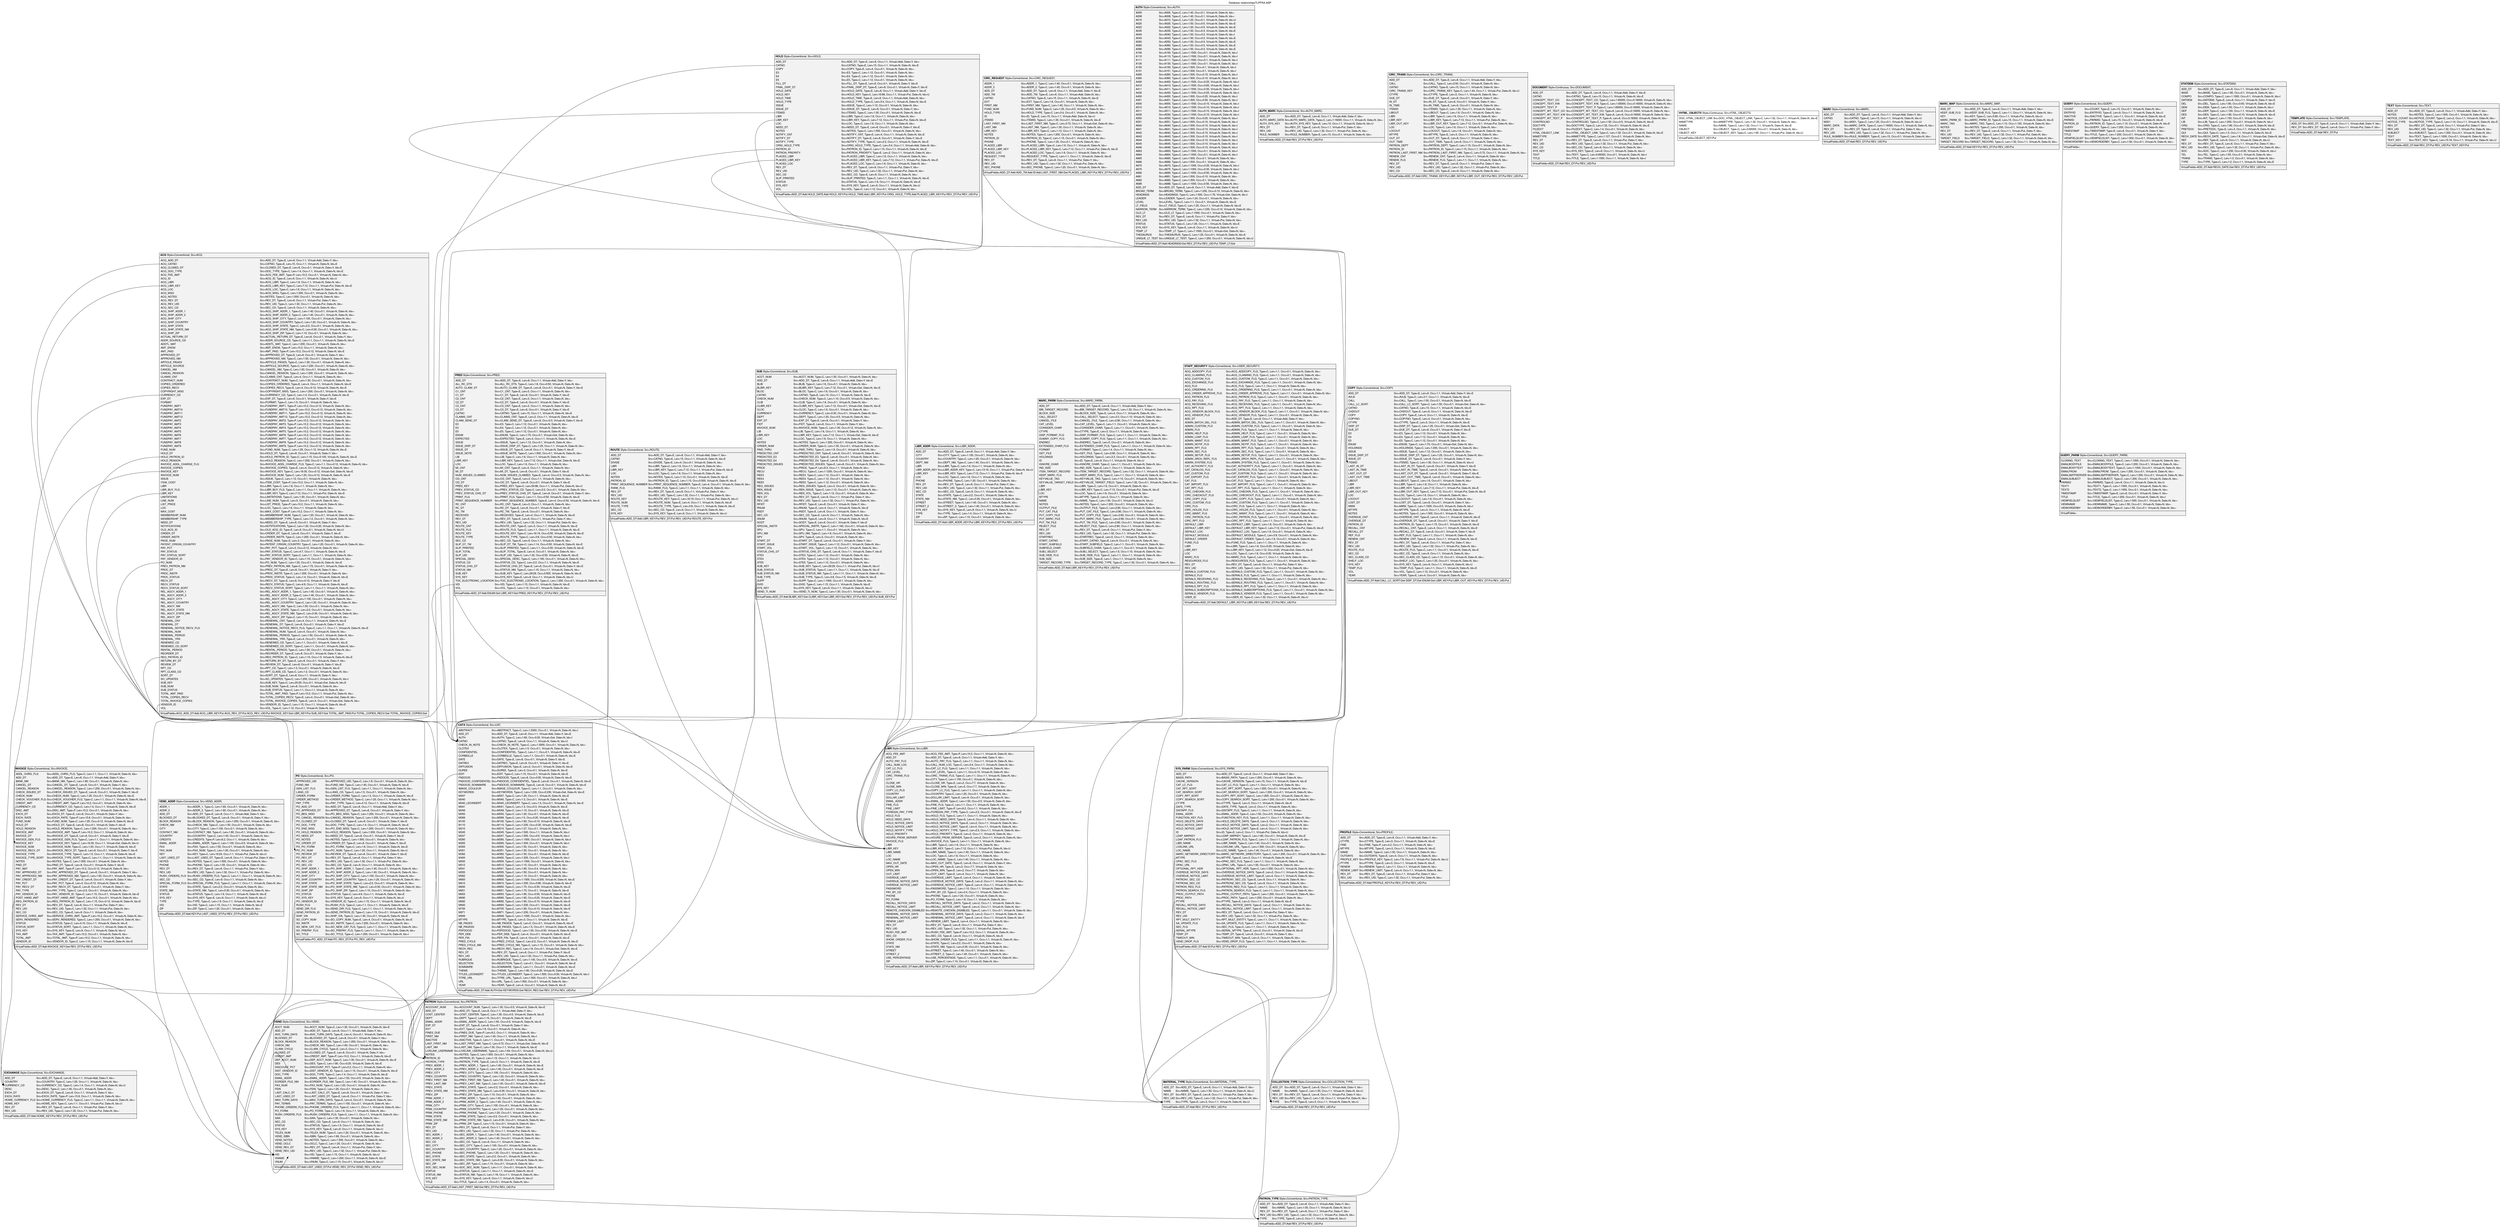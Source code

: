 ﻿##graphviz representation of all views in the database model TLPFRA.ASP
##Command to get the layout: "dot -Gsize=10,15 -Tpdf thisfile > thisfile.pdf"

digraph UML_Class_diagram {
  graph [
    label="Database relationshipsTLPFRA.ASP"
    labelloc="t"
    fontname="Helvetica,Arial,sans-serif"
  ]
  node [
    fontname="Helvetica,Arial,sans-serif"
    shape=record
    style=filled
    fillcolor=gray95
  ]

"ACQ" [
  shape=plain
  label=<<table border="0" cellborder="1" cellspacing="0" cellpadding="4">
      <tr><td align="left"><b>ACQ</b> Style=Conventional, Src=ACQ,</td></tr>
      <tr><td>
         <table border="0" cellborder="0" cellspacing="0" >
           <tr><td align="left" port="ADD_DT">ACQ_ADD_DT</td><td align="left">Src=ADD_DT, Type=E, Len=8, Occ=1:1, Virtual=Add, Date=Y, Idx=-</td></tr>
           <tr><td align="left" port="CATNO">ACQ_CATNO</td><td align="left">Src=CATNO, Type=E, Len=15, Occ=1:1, Virtual=N, Date=N, Idx=E</td></tr>
           <tr><td align="left" port="CLOSED_DT">ACQ_CLOSED_DT</td><td align="left">Src=CLOSED_DT, Type=E, Len=8, Occ=0:1, Virtual=N, Date=Y, Idx=E</td></tr>
           <tr><td align="left" port="DOC_TYPE">ACQ_DOC_TYPE</td><td align="left">Src=DOC_TYPE, Type=C, Len=1:4, Occ=1:1, Virtual=N, Date=N, Idx=E</td></tr>
           <tr><td align="left" port="ACQ_FEE_AMT">ACQ_FEE_AMT</td><td align="left">Src=ACQ_FEE_AMT, Type=P, Len=10.2, Occ=0:1, Virtual=N, Date=N, Idx=-</td></tr>
           <tr><td align="left" port="ACQ_ID">ACQ_ID</td><td align="left">Src=ACQ_ID, Type=E, Len=9, Occ=1:1, Virtual=N, Date=N, Idx=U</td></tr>
           <tr><td align="left" port="ACQ_LIBR">ACQ_LIBR</td><td align="left">Src=ACQ_LIBR, Type=C, Len=1:6, Occ=1:1, Virtual=N, Date=N, Idx=-</td></tr>
           <tr><td align="left" port="ACQ_LIBR_KEY">ACQ_LIBR_KEY</td><td align="left">Src=ACQ_LIBR_KEY, Type=C, Len=7:12, Occ=1:1, Virtual=Put, Date=N, Idx=E</td></tr>
           <tr><td align="left" port="ACQ_LOC">ACQ_LOC</td><td align="left">Src=ACQ_LOC, Type=C, Len=1:6, Occ=1:1, Virtual=N, Date=N, Idx=-</td></tr>
           <tr><td align="left" port="ACQ_MSG">ACQ_MSG</td><td align="left">Src=ACQ_MSG, Type=C, Len=1:200, Occ=0:1, Virtual=N, Date=N, Idx=-</td></tr>
           <tr><td align="left" port="NOTES">ACQ_NOTES</td><td align="left">Src=NOTES, Type=C, Len=1:500, Occ=0:1, Virtual=N, Date=N, Idx=-</td></tr>
           <tr><td align="left" port="REV_DT">ACQ_REV_DT</td><td align="left">Src=REV_DT, Type=E, Len=8, Occ=1:1, Virtual=Put, Date=Y, Idx=-</td></tr>
           <tr><td align="left" port="REV_UID">ACQ_REV_UID</td><td align="left">Src=REV_UID, Type=C, Len=1:32, Occ=1:1, Virtual=Put, Date=N, Idx=-</td></tr>
           <tr><td align="left" port="SEC_CD">ACQ_SEC_CD</td><td align="left">Src=SEC_CD, Type=E, Len=9, Occ=1:1, Virtual=N, Date=N, Idx=-</td></tr>
           <tr><td align="left" port="ACQ_SHIP_ADDR_1">ACQ_SHIP_ADDR_1</td><td align="left">Src=ACQ_SHIP_ADDR_1, Type=C, Len=1:40, Occ=0:1, Virtual=N, Date=N, Idx=-</td></tr>
           <tr><td align="left" port="ACQ_SHIP_ADDR_2">ACQ_SHIP_ADDR_2</td><td align="left">Src=ACQ_SHIP_ADDR_2, Type=C, Len=1:40, Occ=0:1, Virtual=N, Date=N, Idx=-</td></tr>
           <tr><td align="left" port="ACQ_SHIP_CITY">ACQ_SHIP_CITY</td><td align="left">Src=ACQ_SHIP_CITY, Type=C, Len=1:100, Occ=0:1, Virtual=N, Date=N, Idx=-</td></tr>
           <tr><td align="left" port="ACQ_SHIP_COUNTRY">ACQ_SHIP_COUNTRY</td><td align="left">Src=ACQ_SHIP_COUNTRY, Type=C, Len=1:20, Occ=0:1, Virtual=N, Date=N, Idx=-</td></tr>
           <tr><td align="left" port="ACQ_SHIP_STATE">ACQ_SHIP_STATE</td><td align="left">Src=ACQ_SHIP_STATE, Type=C, Len=2:2, Occ=0:1, Virtual=N, Date=N, Idx=-</td></tr>
           <tr><td align="left" port="ACQ_SHIP_STATE_NM">ACQ_SHIP_STATE_NM</td><td align="left">Src=ACQ_SHIP_STATE_NM, Type=C, Len=0:30, Occ=0:1, Virtual=N, Date=N, Idx=-</td></tr>
           <tr><td align="left" port="ACQ_SHIP_ZIP">ACQ_SHIP_ZIP</td><td align="left">Src=ACQ_SHIP_ZIP, Type=C, Len=1:10, Occ=0:1, Virtual=N, Date=N, Idx=-</td></tr>
           <tr><td align="left" port="ACTUAL_RETURN_DT">ACTUAL_RETURN_DT</td><td align="left">Src=ACTUAL_RETURN_DT, Type=E, Len=8, Occ=0:1, Virtual=N, Date=Y, Idx=-</td></tr>
           <tr><td align="left" port="ADDR_SOURCE_CD">ADDR_SOURCE_CD</td><td align="left">Src=ADDR_SOURCE_CD, Type=C, Len=1:1, Occ=1:1, Virtual=N, Date=N, Idx=E</td></tr>
           <tr><td align="left" port="ADDTL_MAT">ADDTL_MAT</td><td align="left">Src=ADDTL_MAT, Type=C, Len=1:200, Occ=0:1, Virtual=N, Date=N, Idx=-</td></tr>
           <tr><td align="left" port="AMT_ENCM">AMT_ENCM</td><td align="left">Src=AMT_ENCM, Type=P, Len=10.2, Occ=1:1, Virtual=N, Date=N, Idx=-</td></tr>
           <tr><td align="left" port="AMT_PAID">AMT_PAID</td><td align="left">Src=AMT_PAID, Type=P, Len=10.2, Occ=0:12, Virtual=N, Date=N, Idx=E</td></tr>
           <tr><td align="left" port="APPROVED_DT">APPROVED_DT</td><td align="left">Src=APPROVED_DT, Type=E, Len=8, Occ=0:1, Virtual=N, Date=Y, Idx=-</td></tr>
           <tr><td align="left" port="APPROVED_NM">APPROVED_NM</td><td align="left">Src=APPROVED_NM, Type=C, Len=1:50, Occ=0:1, Virtual=N, Date=N, Idx=-</td></tr>
           <tr><td align="left" port="ARTICLE_PAGES">ARTICLE_PAGES</td><td align="left">Src=ARTICLE_PAGES, Type=C, Len=1:30, Occ=0:1, Virtual=N, Date=N, Idx=-</td></tr>
           <tr><td align="left" port="ARTICLE_SOURCE">ARTICLE_SOURCE</td><td align="left">Src=ARTICLE_SOURCE, Type=C, Len=1:230, Occ=0:1, Virtual=N, Date=N, Idx=-</td></tr>
           <tr><td align="left" port="CANCEL_NM">CANCEL_NM</td><td align="left">Src=CANCEL_NM, Type=C, Len=1:50, Occ=0:1, Virtual=N, Date=N, Idx=-</td></tr>
           <tr><td align="left" port="CANCEL_REASON">CANCEL_REASON</td><td align="left">Src=CANCEL_REASON, Type=C, Len=1:200, Occ=0:1, Virtual=N, Date=N, Idx=-</td></tr>
           <tr><td align="left" port="CLAIMS_CNT">CLAIMS_CNT</td><td align="left">Src=CLAIMS_CNT, Type=E, Len=4, Occ=1:1, Virtual=N, Date=N, Idx=-</td></tr>
           <tr><td align="left" port="CONTRACT_NUM">CONTRACT_NUM</td><td align="left">Src=CONTRACT_NUM, Type=C, Len=1:30, Occ=0:1, Virtual=N, Date=N, Idx=-</td></tr>
           <tr><td align="left" port="COPIES_ORDERED">COPIES_ORDERED</td><td align="left">Src=COPIES_ORDERED, Type=E, Len=4, Occ=1:1, Virtual=N, Date=N, Idx=E</td></tr>
           <tr><td align="left" port="COPIES_RECV">COPIES_RECV</td><td align="left">Src=COPIES_RECV, Type=E, Len=4, Occ=0:12, Virtual=N, Date=N, Idx=E</td></tr>
           <tr><td align="left" port="COPYRIGHT_MSG">COPYRIGHT_MSG</td><td align="left">Src=COPYRIGHT_MSG, Type=C, Len=1:200, Occ=0:1, Virtual=N, Date=N, Idx=-</td></tr>
           <tr><td align="left" port="CURRENCY_CD">CURRENCY_CD</td><td align="left">Src=CURRENCY_CD, Type=C, Len=1:4, Occ=0:1, Virtual=N, Date=N, Idx=E</td></tr>
           <tr><td align="left" port="EXP_DT">EXP_DT</td><td align="left">Src=EXP_DT, Type=E, Len=8, Occ=0:1, Virtual=N, Date=Y, Idx=E</td></tr>
           <tr><td align="left" port="FORMAT">FORMAT</td><td align="left">Src=FORMAT, Type=C, Len=1:5, Occ=0:1, Virtual=N, Date=N, Idx=-</td></tr>
           <tr><td align="left" port="FUNDPAY_AMT1">FUNDPAY_AMT1</td><td align="left">Src=FUNDPAY_AMT1, Type=P, Len=10.2, Occ=0:12, Virtual=N, Date=N, Idx=-</td></tr>
           <tr><td align="left" port="FUNDPAY_AMT10">FUNDPAY_AMT10</td><td align="left">Src=FUNDPAY_AMT10, Type=P, Len=10.2, Occ=0:12, Virtual=N, Date=N, Idx=-</td></tr>
           <tr><td align="left" port="FUNDPAY_AMT11">FUNDPAY_AMT11</td><td align="left">Src=FUNDPAY_AMT11, Type=P, Len=10.2, Occ=0:12, Virtual=N, Date=N, Idx=-</td></tr>
           <tr><td align="left" port="FUNDPAY_AMT12">FUNDPAY_AMT12</td><td align="left">Src=FUNDPAY_AMT12, Type=P, Len=10.2, Occ=0:12, Virtual=N, Date=N, Idx=-</td></tr>
           <tr><td align="left" port="FUNDPAY_AMT2">FUNDPAY_AMT2</td><td align="left">Src=FUNDPAY_AMT2, Type=P, Len=10.2, Occ=0:12, Virtual=N, Date=N, Idx=-</td></tr>
           <tr><td align="left" port="FUNDPAY_AMT3">FUNDPAY_AMT3</td><td align="left">Src=FUNDPAY_AMT3, Type=P, Len=10.2, Occ=0:12, Virtual=N, Date=N, Idx=-</td></tr>
           <tr><td align="left" port="FUNDPAY_AMT4">FUNDPAY_AMT4</td><td align="left">Src=FUNDPAY_AMT4, Type=P, Len=10.2, Occ=0:12, Virtual=N, Date=N, Idx=-</td></tr>
           <tr><td align="left" port="FUNDPAY_AMT5">FUNDPAY_AMT5</td><td align="left">Src=FUNDPAY_AMT5, Type=P, Len=10.2, Occ=0:12, Virtual=N, Date=N, Idx=-</td></tr>
           <tr><td align="left" port="FUNDPAY_AMT6">FUNDPAY_AMT6</td><td align="left">Src=FUNDPAY_AMT6, Type=P, Len=10.2, Occ=0:12, Virtual=N, Date=N, Idx=-</td></tr>
           <tr><td align="left" port="FUNDPAY_AMT7">FUNDPAY_AMT7</td><td align="left">Src=FUNDPAY_AMT7, Type=P, Len=10.2, Occ=0:12, Virtual=N, Date=N, Idx=-</td></tr>
           <tr><td align="left" port="FUNDPAY_AMT8">FUNDPAY_AMT8</td><td align="left">Src=FUNDPAY_AMT8, Type=P, Len=10.2, Occ=0:12, Virtual=N, Date=N, Idx=-</td></tr>
           <tr><td align="left" port="FUNDPAY_AMT9">FUNDPAY_AMT9</td><td align="left">Src=FUNDPAY_AMT9, Type=P, Len=10.2, Occ=0:12, Virtual=N, Date=N, Idx=-</td></tr>
           <tr><td align="left" port="FUND_NUM">FUND_NUM</td><td align="left">Src=FUND_NUM, Type=C, Len=1:25, Occ=1:12, Virtual=N, Date=N, Idx=E</td></tr>
           <tr><td align="left" port="HOLD_DT">HOLD_DT</td><td align="left">Src=HOLD_DT, Type=E, Len=8, Occ=0:1, Virtual=N, Date=Y, Idx=-</td></tr>
           <tr><td align="left" port="HOLD_PATRON_ID">HOLD_PATRON_ID</td><td align="left">Src=HOLD_PATRON_ID, Type=C, Len=1:15, Occ=0:100, Virtual=N, Date=N, Idx=E</td></tr>
           <tr><td align="left" port="HOLD_REASON">HOLD_REASON</td><td align="left">Src=HOLD_REASON, Type=C, Len=1:200, Occ=0:1, Virtual=N, Date=N, Idx=-</td></tr>
           <tr><td align="left" port="INVOICE_ADDL_CHARGE_FLG">INVOICE_ADDL_CHARGE_FLG</td><td align="left">Src=INVOICE_ADDL_CHARGE_FLG, Type=C, Len=1:1, Occ=0:12, Virtual=N, Date=N, Idx=-</td></tr>
           <tr><td align="left" port="INVOICE_COPIES">INVOICE_COPIES</td><td align="left">Src=INVOICE_COPIES, Type=E, Len=4, Occ=0:12, Virtual=N, Date=N, Idx=-</td></tr>
           <tr><td align="left" port="INVOICE_KEY">INVOICE_KEY</td><td align="left">Src=INVOICE_KEY, Type=C, Len=16:35, Occ=0:12, Virtual=Get, Date=N, Idx=E</td></tr>
           <tr><td align="left" port="INVOICE_NUM">INVOICE_NUM</td><td align="left">Src=INVOICE_NUM, Type=C, Len=1:20, Occ=0:12, Virtual=N, Date=N, Idx=E</td></tr>
           <tr><td align="left" port="ISSUE">ISSUE</td><td align="left">Src=ISSUE, Type=C, Len=1:12, Occ=0:1, Virtual=N, Date=N, Idx=-</td></tr>
           <tr><td align="left" port="ITEM_COST">ITEM_COST</td><td align="left">Src=ITEM_COST, Type=P, Len=10.2, Occ=1:1, Virtual=N, Date=N, Idx=-</td></tr>
           <tr><td align="left" port="LIBR">LIBR</td><td align="left">Src=LIBR, Type=C, Len=1:6, Occ=1:1, Virtual=N, Date=N, Idx=-</td></tr>
           <tr><td align="left" port="LIBR_BUY_FLG">LIBR_BUY_FLG</td><td align="left">Src=LIBR_BUY_FLG, Type=C, Len=1:1, Occ=1:1, Virtual=N, Date=N, Idx=-</td></tr>
           <tr><td align="left" port="LIBR_KEY">LIBR_KEY</td><td align="left">Src=LIBR_KEY, Type=C, Len=7:12, Occ=1:1, Virtual=Put, Date=N, Idx=E</td></tr>
           <tr><td align="left" port="LIMITATIONS">LIMITATIONS</td><td align="left">Src=LIMITATIONS, Type=C, Len=1:50, Occ=0:1, Virtual=N, Date=N, Idx=-</td></tr>
           <tr><td align="left" port="LINE_NUM">LINE_NUM</td><td align="left">Src=LINE_NUM, Type=E, Len=5, Occ=0:1, Virtual=N, Date=N, Idx=-</td></tr>
           <tr><td align="left" port="LIST_PRICE">LIST_PRICE</td><td align="left">Src=LIST_PRICE, Type=P, Len=10.2, Occ=1:1, Virtual=N, Date=N, Idx=-</td></tr>
           <tr><td align="left" port="LOC">LOC</td><td align="left">Src=LOC, Type=C, Len=1:6, Occ=1:1, Virtual=N, Date=N, Idx=-</td></tr>
           <tr><td align="left" port="MAX_COST">MAX_COST</td><td align="left">Src=MAX_COST, Type=P, Len=10.2, Occ=1:1, Virtual=N, Date=N, Idx=-</td></tr>
           <tr><td align="left" port="MEMBERSHIP_NUM">MEMBERSHIP_NUM</td><td align="left">Src=MEMBERSHIP_NUM, Type=C, Len=1:20, Occ=0:1, Virtual=N, Date=N, Idx=-</td></tr>
           <tr><td align="left" port="MEMBERSHIP_TYPE">MEMBERSHIP_TYPE</td><td align="left">Src=MEMBERSHIP_TYPE, Type=C, Len=1:2, Occ=0:1, Virtual=N, Date=N, Idx=-</td></tr>
           <tr><td align="left" port="NEED_DT">NEED_DT</td><td align="left">Src=NEED_DT, Type=E, Len=8, Occ=0:1, Virtual=N, Date=Y, Idx=-</td></tr>
           <tr><td align="left" port="NOTIFICATIONS">NOTIFICATIONS</td><td align="left">Src=NOTIFICATIONS, Type=C, Len=1:30, Occ=0:20, Virtual=N, Date=N, Idx=-</td></tr>
           <tr><td align="left" port="OLD_ACQ_ID">OLD_ACQ_ID</td><td align="left">Src=OLD_ACQ_ID, Type=E, Len=9, Occ=0:1, Virtual=N, Date=N, Idx=U</td></tr>
           <tr><td align="left" port="ORDER_DT">ORDER_DT</td><td align="left">Src=ORDER_DT, Type=E, Len=8, Occ=0:1, Virtual=N, Date=Y, Idx=E</td></tr>
           <tr><td align="left" port="ORDER_INSTR">ORDER_INSTR</td><td align="left">Src=ORDER_INSTR, Type=C, Len=1:200, Occ=0:1, Virtual=N, Date=N, Idx=-</td></tr>
           <tr><td align="left" port="PAGE_NUM">PAGE_NUM</td><td align="left">Src=PAGE_NUM, Type=E, Len=3, Occ=0:1, Virtual=N, Date=N, Idx=-</td></tr>
           <tr><td align="left" port="PATENT_ORIGIN_COUNTRY">PATENT_ORIGIN_COUNTRY</td><td align="left">Src=PATENT_ORIGIN_COUNTRY, Type=C, Len=1:20, Occ=0:1, Virtual=N, Date=N, Idx=-</td></tr>
           <tr><td align="left" port="PAY_PCT">PAY_PCT</td><td align="left">Src=PAY_PCT, Type=E, Len=3, Occ=0:12, Virtual=N, Date=N, Idx=-</td></tr>
           <tr><td align="left" port="PAY_STATUS">PAY_STATUS</td><td align="left">Src=PAY_STATUS, Type=C, Len=4:7, Occ=1:1, Virtual=N, Date=N, Idx=E</td></tr>
           <tr><td align="left" port="PAY_STATUS_SORT">PAY_STATUS_SORT</td><td align="left">Src=PAY_STATUS_SORT, Type=C, Len=1:1, Occ=1:1, Virtual=N, Date=N, Idx=-</td></tr>
           <tr><td align="left" port="PAY_VENDOR_ID">PAY_VENDOR_ID</td><td align="left">Src=PAY_VENDOR_ID, Type=C, Len=1:15, Occ=0:1, Virtual=N, Date=N, Idx=-</td></tr>
           <tr><td align="left" port="PO_NUM">PO_NUM</td><td align="left">Src=PO_NUM, Type=C, Len=1:20, Occ=0:1, Virtual=N, Date=N, Idx=E</td></tr>
           <tr><td align="left" port="PREV_PATRON_NM">PREV_PATRON_NM</td><td align="left">Src=PREV_PATRON_NM, Type=C, Len=1:72, Occ=0:1, Virtual=N, Date=N, Idx=-</td></tr>
           <tr><td align="left" port="PROC_DT">PROC_DT</td><td align="left">Src=PROC_DT, Type=E, Len=8, Occ=0:1, Virtual=N, Date=Y, Idx=-</td></tr>
           <tr><td align="left" port="PROC_INSTR">PROC_INSTR</td><td align="left">Src=PROC_INSTR, Type=C, Len=1:200, Occ=0:1, Virtual=N, Date=N, Idx=-</td></tr>
           <tr><td align="left" port="PROC_STATUS">PROC_STATUS</td><td align="left">Src=PROC_STATUS, Type=C, Len=1:4, Occ=0:1, Virtual=N, Date=N, Idx=E</td></tr>
           <tr><td align="left" port="RECV_DT">RECV_DT</td><td align="left">Src=RECV_DT, Type=E, Len=8, Occ=0:12, Virtual=N, Date=Y, Idx=E</td></tr>
           <tr><td align="left" port="RECV_STATUS">RECV_STATUS</td><td align="left">Src=RECV_STATUS, Type=C, Len=4:9, Occ=1:1, Virtual=N, Date=N, Idx=E</td></tr>
           <tr><td align="left" port="RECV_STATUS_SORT">RECV_STATUS_SORT</td><td align="left">Src=RECV_STATUS_SORT, Type=C, Len=1:1, Occ=1:1, Virtual=N, Date=N, Idx=-</td></tr>
           <tr><td align="left" port="REL_AGCY_ADDR_1">REL_AGCY_ADDR_1</td><td align="left">Src=REL_AGCY_ADDR_1, Type=C, Len=1:40, Occ=0:1, Virtual=N, Date=N, Idx=-</td></tr>
           <tr><td align="left" port="REL_AGCY_ADDR_2">REL_AGCY_ADDR_2</td><td align="left">Src=REL_AGCY_ADDR_2, Type=C, Len=1:40, Occ=0:1, Virtual=N, Date=N, Idx=-</td></tr>
           <tr><td align="left" port="REL_AGCY_CITY">REL_AGCY_CITY</td><td align="left">Src=REL_AGCY_CITY, Type=C, Len=1:100, Occ=0:1, Virtual=N, Date=N, Idx=-</td></tr>
           <tr><td align="left" port="REL_AGCY_COUNTRY">REL_AGCY_COUNTRY</td><td align="left">Src=REL_AGCY_COUNTRY, Type=C, Len=1:20, Occ=0:1, Virtual=N, Date=N, Idx=-</td></tr>
           <tr><td align="left" port="REL_AGCY_NM">REL_AGCY_NM</td><td align="left">Src=REL_AGCY_NM, Type=C, Len=1:50, Occ=0:1, Virtual=N, Date=N, Idx=-</td></tr>
           <tr><td align="left" port="REL_AGCY_STATE">REL_AGCY_STATE</td><td align="left">Src=REL_AGCY_STATE, Type=C, Len=2:2, Occ=0:1, Virtual=N, Date=N, Idx=-</td></tr>
           <tr><td align="left" port="REL_AGCY_STATE_NM">REL_AGCY_STATE_NM</td><td align="left">Src=REL_AGCY_STATE_NM, Type=C, Len=0:30, Occ=0:1, Virtual=N, Date=N, Idx=-</td></tr>
           <tr><td align="left" port="REL_AGCY_ZIP">REL_AGCY_ZIP</td><td align="left">Src=REL_AGCY_ZIP, Type=C, Len=1:10, Occ=0:1, Virtual=N, Date=N, Idx=-</td></tr>
           <tr><td align="left" port="RENEWAL_CNT">RENEWAL_CNT</td><td align="left">Src=RENEWAL_CNT, Type=E, Len=4, Occ=1:1, Virtual=N, Date=N, Idx=E</td></tr>
           <tr><td align="left" port="RENEWAL_DT">RENEWAL_DT</td><td align="left">Src=RENEWAL_DT, Type=E, Len=8, Occ=0:1, Virtual=N, Date=Y, Idx=E</td></tr>
           <tr><td align="left" port="RENEWAL_NOTICE_RECV_FLG">RENEWAL_NOTICE_RECV_FLG</td><td align="left">Src=RENEWAL_NOTICE_RECV_FLG, Type=C, Len=1:1, Occ=1:1, Virtual=N, Date=N, Idx=E</td></tr>
           <tr><td align="left" port="RENEWAL_NUM">RENEWAL_NUM</td><td align="left">Src=RENEWAL_NUM, Type=E, Len=4, Occ=0:1, Virtual=N, Date=N, Idx=-</td></tr>
           <tr><td align="left" port="RENEWAL_PERIOD">RENEWAL_PERIOD</td><td align="left">Src=RENEWAL_PERIOD, Type=C, Len=1:50, Occ=0:1, Virtual=N, Date=N, Idx=-</td></tr>
           <tr><td align="left" port="RENEWAL_YRS">RENEWAL_YRS</td><td align="left">Src=RENEWAL_YRS, Type=E, Len=4, Occ=0:1, Virtual=N, Date=N, Idx=-</td></tr>
           <tr><td align="left" port="RENEWED_CD">RENEWED_CD</td><td align="left">Src=RENEWED_CD, Type=C, Len=1:1, Occ=0:1, Virtual=N, Date=N, Idx=E</td></tr>
           <tr><td align="left" port="RENEWED_CD_SORT">RENEWED_CD_SORT</td><td align="left">Src=RENEWED_CD_SORT, Type=C, Len=1:1, Occ=0:1, Virtual=N, Date=N, Idx=-</td></tr>
           <tr><td align="left" port="RENTAL_PERIOD">RENTAL_PERIOD</td><td align="left">Src=RENTAL_PERIOD, Type=C, Len=1:50, Occ=0:1, Virtual=N, Date=N, Idx=-</td></tr>
           <tr><td align="left" port="REORDER_DT">REORDER_DT</td><td align="left">Src=REORDER_DT, Type=E, Len=8, Occ=0:1, Virtual=N, Date=Y, Idx=-</td></tr>
           <tr><td align="left" port="REQ_PATRON_ID">REQ_PATRON_ID</td><td align="left">Src=REQ_PATRON_ID, Type=C, Len=1:15, Occ=1:5, Virtual=N, Date=N, Idx=E</td></tr>
           <tr><td align="left" port="RETURN_BY_DT">RETURN_BY_DT</td><td align="left">Src=RETURN_BY_DT, Type=E, Len=8, Occ=0:1, Virtual=N, Date=Y, Idx=-</td></tr>
           <tr><td align="left" port="REVIEW_DT">REVIEW_DT</td><td align="left">Src=REVIEW_DT, Type=E, Len=8, Occ=0:1, Virtual=N, Date=Y, Idx=E</td></tr>
           <tr><td align="left" port="RPT_CD">RPT_CD</td><td align="left">Src=RPT_CD, Type=C, Len=1:3, Occ=0:1, Virtual=N, Date=N, Idx=E</td></tr>
           <tr><td align="left" port="RPT_CLASS_CD">RPT_CLASS_CD</td><td align="left">Src=RPT_CLASS_CD, Type=C, Len=1:2, Occ=0:1, Virtual=N, Date=N, Idx=-</td></tr>
           <tr><td align="left" port="SORT_DT">SORT_DT</td><td align="left">Src=SORT_DT, Type=E, Len=8, Occ=1:1, Virtual=N, Date=Y, Idx=-</td></tr>
           <tr><td align="left" port="SO_UPDATES">SO_UPDATES</td><td align="left">Src=SO_UPDATES, Type=C, Len=1:200, Occ=0:1, Virtual=N, Date=N, Idx=I</td></tr>
           <tr><td align="left" port="SUB_KEY">SUB_KEY</td><td align="left">Src=SUB_KEY, Type=C, Len=20:29, Occ=0:1, Virtual=Get, Date=N, Idx=E</td></tr>
           <tr><td align="left" port="SUB_NUM">SUB_NUM</td><td align="left">Src=SUB_NUM, Type=E, Len=8, Occ=0:1, Virtual=N, Date=N, Idx=-</td></tr>
           <tr><td align="left" port="SUB_STATUS">SUB_STATUS</td><td align="left">Src=SUB_STATUS, Type=C, Len=1:1, Occ=1:1, Virtual=N, Date=N, Idx=-</td></tr>
           <tr><td align="left" port="TOTAL_AMT_PAID">TOTAL_AMT_PAID</td><td align="left">Src=TOTAL_AMT_PAID, Type=P, Len=10.2, Occ=1:1, Virtual=Put, Date=N, Idx=-</td></tr>
           <tr><td align="left" port="TOTAL_COPIES_RECV">TOTAL_COPIES_RECV</td><td align="left">Src=TOTAL_COPIES_RECV, Type=E, Len=4, Occ=0:1, Virtual=Get, Date=N, Idx=-</td></tr>
           <tr><td align="left" port="TOTAL_INVOICE_COPIES">TOTAL_INVOICE_COPIES</td><td align="left">Src=TOTAL_INVOICE_COPIES, Type=E, Len=4, Occ=0:1, Virtual=Get, Date=N, Idx=-</td></tr>
           <tr><td align="left" port="VENDOR_ID">VENDOR_ID</td><td align="left">Src=VENDOR_ID, Type=C, Len=1:15, Occ=1:1, Virtual=N, Date=N, Idx=E</td></tr>
           <tr><td align="left" port="VOL">VOL</td><td align="left">Src=VOL, Type=C, Len=1:12, Occ=0:1, Virtual=N, Date=N, Idx=-</td></tr>
         </table>
      </td></tr>
      <tr><td align="left">VirtualFields=ACQ_ADD_DT:Add ACQ_LIBR_KEY:Put ACQ_REV_DT:Put ACQ_REV_UID:Put INVOICE_KEY:Get LIBR_KEY:Put SUB_KEY:Get TOTAL_AMT_PAID:Put TOTAL_COPIES_RECV:Get TOTAL_INVOICE_COPIES:Get </td></tr>
   </table>>
]


"AUTH" [
  shape=plain
  label=<<table border="0" cellborder="1" cellspacing="0" cellpadding="4">
      <tr><td align="left"><b>AUTH</b> Style=Conventional, Src=AUTH,</td></tr>
      <tr><td>
         <table border="0" cellborder="0" cellspacing="0" >
           <tr><td align="left" port="A005">A005</td><td align="left">Src=A005, Type=C, Len=1:40, Occ=0:1, Virtual=N, Date=N, Idx=-</td></tr>
           <tr><td align="left" port="A008">A008</td><td align="left">Src=A008, Type=C, Len=1:40, Occ=0:1, Virtual=N, Date=N, Idx=-</td></tr>
           <tr><td align="left" port="A010">A010</td><td align="left">Src=A010, Type=C, Len=1:20, Occ=0:1, Virtual=N, Date=N, Idx=U</td></tr>
           <tr><td align="left" port="A020">A020</td><td align="left">Src=A020, Type=C, Len=1:50, Occ=0:5, Virtual=N, Date=N, Idx=E</td></tr>
           <tr><td align="left" port="A022">A022</td><td align="left">Src=A022, Type=C, Len=1:20, Occ=0:5, Virtual=N, Date=N, Idx=E</td></tr>
           <tr><td align="left" port="A035">A035</td><td align="left">Src=A035, Type=C, Len=1:50, Occ=0:3, Virtual=N, Date=N, Idx=E</td></tr>
           <tr><td align="left" port="A040">A040</td><td align="left">Src=A040, Type=C, Len=1:50, Occ=0:3, Virtual=N, Date=N, Idx=I</td></tr>
           <tr><td align="left" port="A043">A043</td><td align="left">Src=A043, Type=C, Len=1:50, Occ=0:3, Virtual=N, Date=N, Idx=E</td></tr>
           <tr><td align="left" port="A050">A050</td><td align="left">Src=A050, Type=C, Len=1:50, Occ=0:3, Virtual=N, Date=N, Idx=E</td></tr>
           <tr><td align="left" port="A060">A060</td><td align="left">Src=A060, Type=C, Len=1:50, Occ=0:3, Virtual=N, Date=N, Idx=E</td></tr>
           <tr><td align="left" port="A090">A090</td><td align="left">Src=A090, Type=C, Len=1:50, Occ=0:3, Virtual=N, Date=N, Idx=E</td></tr>
           <tr><td align="left" port="A100">A100</td><td align="left">Src=A100, Type=C, Len=1:1500, Occ=0:1, Virtual=N, Date=N, Idx=I</td></tr>
           <tr><td align="left" port="A110">A110</td><td align="left">Src=A110, Type=C, Len=1:1500, Occ=0:1, Virtual=N, Date=N, Idx=I</td></tr>
           <tr><td align="left" port="A111">A111</td><td align="left">Src=A111, Type=C, Len=1:1500, Occ=0:1, Virtual=N, Date=N, Idx=I</td></tr>
           <tr><td align="left" port="A130">A130</td><td align="left">Src=A130, Type=C, Len=1:1500, Occ=0:1, Virtual=N, Date=N, Idx=I</td></tr>
           <tr><td align="left" port="A150">A150</td><td align="left">Src=A150, Type=C, Len=1:500, Occ=0:1, Virtual=N, Date=N, Idx=I</td></tr>
           <tr><td align="left" port="A151">A151</td><td align="left">Src=A151, Type=C, Len=1:500, Occ=0:1, Virtual=N, Date=N, Idx=I</td></tr>
           <tr><td align="left" port="A260">A260</td><td align="left">Src=A260, Type=C, Len=1:500, Occ=0:10, Virtual=N, Date=N, Idx=I</td></tr>
           <tr><td align="left" port="A360">A360</td><td align="left">Src=A360, Type=C, Len=1:500, Occ=0:10, Virtual=N, Date=N, Idx=I</td></tr>
           <tr><td align="left" port="A400">A400</td><td align="left">Src=A400, Type=C, Len=1:1500, Occ=0:25, Virtual=N, Date=N, Idx=I</td></tr>
           <tr><td align="left" port="A410">A410</td><td align="left">Src=A410, Type=C, Len=1:1500, Occ=0:65, Virtual=N, Date=N, Idx=I</td></tr>
           <tr><td align="left" port="A411">A411</td><td align="left">Src=A411, Type=C, Len=1:1500, Occ=0:35, Virtual=N, Date=N, Idx=I</td></tr>
           <tr><td align="left" port="A430">A430</td><td align="left">Src=A430, Type=C, Len=1:1500, Occ=0:25, Virtual=N, Date=N, Idx=I</td></tr>
           <tr><td align="left" port="A450">A450</td><td align="left">Src=A450, Type=C, Len=1:500, Occ=0:25, Virtual=N, Date=N, Idx=I</td></tr>
           <tr><td align="left" port="A451">A451</td><td align="left">Src=A451, Type=C, Len=1:500, Occ=0:50, Virtual=N, Date=N, Idx=I</td></tr>
           <tr><td align="left" port="A500">A500</td><td align="left">Src=A500, Type=C, Len=1:1500, Occ=0:10, Virtual=N, Date=N, Idx=I</td></tr>
           <tr><td align="left" port="A510">A510</td><td align="left">Src=A510, Type=C, Len=1:1500, Occ=0:10, Virtual=N, Date=N, Idx=I</td></tr>
           <tr><td align="left" port="A511">A511</td><td align="left">Src=A511, Type=C, Len=1:1500, Occ=0:10, Virtual=N, Date=N, Idx=I</td></tr>
           <tr><td align="left" port="A530">A530</td><td align="left">Src=A530, Type=C, Len=1:1500, Occ=0:10, Virtual=N, Date=N, Idx=I</td></tr>
           <tr><td align="left" port="A550">A550</td><td align="left">Src=A550, Type=C, Len=1:500, Occ=0:25, Virtual=N, Date=N, Idx=I</td></tr>
           <tr><td align="left" port="A551">A551</td><td align="left">Src=A551, Type=C, Len=1:500, Occ=0:10, Virtual=N, Date=N, Idx=I</td></tr>
           <tr><td align="left" port="A640">A640</td><td align="left">Src=A640, Type=C, Len=1:500, Occ=0:10, Virtual=N, Date=N, Idx=I</td></tr>
           <tr><td align="left" port="A641">A641</td><td align="left">Src=A641, Type=C, Len=1:500, Occ=0:10, Virtual=N, Date=N, Idx=I</td></tr>
           <tr><td align="left" port="A642">A642</td><td align="left">Src=A642, Type=C, Len=1:500, Occ=0:10, Virtual=N, Date=N, Idx=I</td></tr>
           <tr><td align="left" port="A643">A643</td><td align="left">Src=A643, Type=C, Len=1:500, Occ=0:10, Virtual=N, Date=N, Idx=I</td></tr>
           <tr><td align="left" port="A644">A644</td><td align="left">Src=A644, Type=C, Len=1:500, Occ=0:10, Virtual=N, Date=N, Idx=I</td></tr>
           <tr><td align="left" port="A645">A645</td><td align="left">Src=A645, Type=C, Len=1:500, Occ=0:10, Virtual=N, Date=N, Idx=I</td></tr>
           <tr><td align="left" port="A646">A646</td><td align="left">Src=A646, Type=C, Len=1:500, Occ=0:10, Virtual=N, Date=N, Idx=I</td></tr>
           <tr><td align="left" port="A663">A663</td><td align="left">Src=A663, Type=C, Len=1:1500, Occ=0:1, Virtual=N, Date=N, Idx=I</td></tr>
           <tr><td align="left" port="A664">A664</td><td align="left">Src=A664, Type=C, Len=1:1500, Occ=0:1, Virtual=N, Date=N, Idx=I</td></tr>
           <tr><td align="left" port="A665">A665</td><td align="left">Src=A665, Type=C, Len=1:500, Occ=0:1, Virtual=N, Date=N, Idx=-</td></tr>
           <tr><td align="left" port="A666">A666</td><td align="left">Src=A666, Type=C, Len=1:500, Occ=0:1, Virtual=N, Date=N, Idx=-</td></tr>
           <tr><td align="left" port="A670">A670</td><td align="left">Src=A670, Type=C, Len=1:1000, Occ=0:35, Virtual=N, Date=N, Idx=I</td></tr>
           <tr><td align="left" port="A675">A675</td><td align="left">Src=A675, Type=C, Len=1:1000, Occ=0:35, Virtual=N, Date=N, Idx=I</td></tr>
           <tr><td align="left" port="A680">A680</td><td align="left">Src=A680, Type=C, Len=1:1000, Occ=0:50, Virtual=N, Date=N, Idx=-</td></tr>
           <tr><td align="left" port="A681">A681</td><td align="left">Src=A681, Type=C, Len=1:500, Occ=0:10, Virtual=N, Date=N, Idx=-</td></tr>
           <tr><td align="left" port="A682">A682</td><td align="left">Src=A682, Type=C, Len=1:500, Occ=0:1, Virtual=N, Date=N, Idx=-</td></tr>
           <tr><td align="left" port="A688">A688</td><td align="left">Src=A688, Type=C, Len=1:1000, Occ=0:50, Virtual=N, Date=N, Idx=-</td></tr>
           <tr><td align="left" port="ADD_DT">ADD_DT</td><td align="left">Src=ADD_DT, Type=E, Len=8, Occ=1:1, Virtual=Add, Date=Y, Idx=E</td></tr>
           <tr><td align="left" port="BROAD_TERM">BROAD_TERM</td><td align="left">Src=BROAD_TERM, Type=C, Len=1:230, Occ=0:10, Virtual=N, Date=N, Idx=-</td></tr>
           <tr><td align="left" port="HEADINGS">HEADINGS</td><td align="left">Src=HEADINGS, Type=C, Len=1:500, Occ=1:76, Virtual=Get, Date=N, Idx=I</td></tr>
           <tr><td align="left" port="LEADER">LEADER</td><td align="left">Src=LEADER, Type=C, Len=1:24, Occ=0:1, Virtual=N, Date=N, Idx=-</td></tr>
           <tr><td align="left" port="LEVEL">LEVEL</td><td align="left">Src=LEVEL, Type=C, Len=1:1, Occ=0:1, Virtual=N, Date=N, Idx=E</td></tr>
           <tr><td align="left" port="LT_FIELD">LT_FIELD</td><td align="left">Src=LT_FIELD, Type=C, Len=1:25, Occ=1:1, Virtual=N, Date=N, Idx=E</td></tr>
           <tr><td align="left" port="NARROW_TERM">NARROW_TERM</td><td align="left">Src=NARROW_TERM, Type=C, Len=1:230, Occ=0:10, Virtual=N, Date=N, Idx=-</td></tr>
           <tr><td align="left" port="OLD_LT">OLD_LT</td><td align="left">Src=OLD_LT, Type=C, Len=1:1500, Occ=0:1, Virtual=N, Date=N, Idx=-</td></tr>
           <tr><td align="left" port="REV_DT">REV_DT</td><td align="left">Src=REV_DT, Type=E, Len=8, Occ=1:1, Virtual=Put, Date=Y, Idx=-</td></tr>
           <tr><td align="left" port="REV_UID">REV_UID</td><td align="left">Src=REV_UID, Type=C, Len=1:32, Occ=1:1, Virtual=Put, Date=N, Idx=-</td></tr>
           <tr><td align="left" port="STATUS">STATUS</td><td align="left">Src=STATUS, Type=C, Len=1:25, Occ=1:1, Virtual=N, Date=N, Idx=E</td></tr>
           <tr><td align="left" port="SYS_KEY">SYS_KEY</td><td align="left">Src=SYS_KEY, Type=E, Len=9, Occ=1:1, Virtual=N, Date=N, Idx=U</td></tr>
           <tr><td align="left" port="TEMP_LT">TEMP_LT</td><td align="left">Src=TEMP_LT, Type=C, Len=1:1500, Occ=0:1, Virtual=Get, Date=N, Idx=-</td></tr>
           <tr><td align="left" port="THESAURUS">THESAURUS</td><td align="left">Src=THESAURUS, Type=C, Len=1:25, Occ=0:1, Virtual=N, Date=N, Idx=E</td></tr>
           <tr><td align="left" port="UNIQUE_LT_TEST">UNIQUE_LT_TEST</td><td align="left">Src=UNIQUE_LT_TEST, Type=C, Len=1:250, Occ=0:1, Virtual=N, Date=N, Idx=U</td></tr>
         </table>
      </td></tr>
      <tr><td align="left">VirtualFields=ADD_DT:Add HEADINGS:Get REV_DT:Put REV_UID:Put TEMP_LT:Get </td></tr>
   </table>>
]


"AUTH_MARC" [
  shape=plain
  label=<<table border="0" cellborder="1" cellspacing="0" cellpadding="4">
      <tr><td align="left"><b>AUTH_MARC</b> Style=Conventional, Src=AUTH_MARC,</td></tr>
      <tr><td>
         <table border="0" cellborder="0" cellspacing="0" >
           <tr><td align="left" port="ADD_DT">ADD_DT</td><td align="left">Src=ADD_DT, Type=E, Len=8, Occ=1:1, Virtual=Add, Date=Y, Idx=-</td></tr>
           <tr><td align="left" port="AUTH_MARC_DATA">AUTH_MARC_DATA</td><td align="left">Src=AUTH_MARC_DATA, Type=C, Len=1:16000, Occ=1:1, Virtual=N, Date=N, Idx=-</td></tr>
           <tr><td align="left" port="AUTH_SYS_KEY">AUTH_SYS_KEY</td><td align="left">Src=AUTH_SYS_KEY, Type=E, Len=15, Occ=1:1, Virtual=N, Date=N, Idx=U</td></tr>
           <tr><td align="left" port="REV_DT">REV_DT</td><td align="left">Src=REV_DT, Type=E, Len=8, Occ=1:1, Virtual=Put, Date=Y, Idx=-</td></tr>
           <tr><td align="left" port="REV_UID">REV_UID</td><td align="left">Src=REV_UID, Type=C, Len=1:32, Occ=1:1, Virtual=Put, Date=N, Idx=-</td></tr>
           <tr><td align="left" port="RULE_NUMBER">RULE_NUMBER</td><td align="left">Src=RULE_NUMBER, Type=E, Len=15, Occ=0:1, Virtual=N, Date=N, Idx=-</td></tr>
         </table>
      </td></tr>
      <tr><td align="left">VirtualFields=ADD_DT:Add REV_DT:Put REV_UID:Put </td></tr>
   </table>>
]


"CAT" [
  shape=plain
  label=<<table border="0" cellborder="1" cellspacing="0" cellpadding="4">
      <tr><td align="left"><b>CAT</b> Style=Conventional, Src=CAT,</td></tr>
      <tr><td>
         <table border="0" cellborder="0" cellspacing="0" >
           <tr><td align="left" port="ABSTRACT">ABSTRACT</td><td align="left">Src=ABSTRACT, Type=C, Len=1:2000, Occ=0:1, Virtual=N, Date=N, Idx=I</td></tr>
           <tr><td align="left" port="ADD_DT">ADD_DT</td><td align="left">Src=ADD_DT, Type=E, Len=8, Occ=1:1, Virtual=Add, Date=Y, Idx=E</td></tr>
           <tr><td align="left" port="ALL_SUBS_FLG">ALL_SUBS_FLG</td><td align="left">Src=ALL_SUBS_FLG, Type=C, Len=1:1, Occ=1:1, Virtual=N, Date=N, Idx=-</td></tr>
           <tr><td align="left" port="M246">ALTTI</td><td align="left">Src=M246, Type=C, Len=1:200, Occ=0:5, Virtual=N, Date=N, Idx=I</td></tr>
           <tr><td align="left" port="M100">AU</td><td align="left">Src=M100, Type=C, Len=1:60, Occ=0:10, Virtual=N, Date=N, Idx=E</td></tr>
           <tr><td align="left" port="AUTH">AUTH</td><td align="left">Src=AUTH, Type=C, Len=1:60, Occ=0:20, Virtual=Get, Date=N, Idx=I</td></tr>
           <tr><td align="left" port="AU_SX">AU_SX</td><td align="left">Src=AU_SX, Type=C, Len=0:20, Occ=0:10, Virtual=N, Date=N, Idx=E</td></tr>
           <tr><td align="left" port="M050">CALL</td><td align="left">Src=M050, Type=C, Len=1:20, Occ=0:1, Virtual=N, Date=N, Idx=E</td></tr>
           <tr><td align="left" port="CALL_LC_SORT">CALL_LC_SORT</td><td align="left">Src=CALL_LC_SORT, Type=C, Len=1:50, Occ=0:1, Virtual=Get, Date=N, Idx=-</td></tr>
           <tr><td align="left" port="CATNO">CATNO</td><td align="left">Src=CATNO, Type=E, Len=9, Occ=1:1, Virtual=N, Date=N, Idx=U</td></tr>
           <tr><td align="left" port="CHECK_IN_NOTE">CHECK_IN_NOTE</td><td align="left">Src=CHECK_IN_NOTE, Type=C, Len=1:3000, Occ=0:1, Virtual=N, Date=N, Idx=-</td></tr>
           <tr><td align="left" port="CLAIM_MODE">CLAIM_MODE</td><td align="left">Src=CLAIM_MODE, Type=C, Len=1:1, Occ=1:1, Virtual=N, Date=N, Idx=E</td></tr>
           <tr><td align="left" port="CLAIM_MODE_NM">CLAIM_MODE_NM</td><td align="left">Src=CLAIM_MODE_NM, Type=C, Len=1:9, Occ=1:1, Virtual=N, Date=N, Idx=-</td></tr>
           <tr><td align="left" port="CLAIM_PERIOD_DAYS">CLAIM_PERIOD_DAYS</td><td align="left">Src=CLAIM_PERIOD_DAYS, Type=E, Len=3, Occ=1:1, Virtual=N, Date=N, Idx=-</td></tr>
           <tr><td align="left" port="CLOTEX">CLOTEX</td><td align="left">Src=CLOTEX, Type=C, Len=1:5, Occ=0:1, Virtual=N, Date=N, Idx=-</td></tr>
           <tr><td align="left" port="M030">CODEN</td><td align="left">Src=M030, Type=C, Len=1:15, Occ=0:1, Virtual=N, Date=N, Idx=E</td></tr>
           <tr><td align="left" port="M300">COLL</td><td align="left">Src=M300, Type=C, Len=1:50, Occ=0:1, Virtual=N, Date=N, Idx=-</td></tr>
           <tr><td align="left" port="CONFIDENTIEL">CONFIDENTIEL</td><td align="left">Src=CONFIDENTIEL, Type=C, Len=1:1, Occ=0:1, Virtual=N, Date=N, Idx=E</td></tr>
           <tr><td align="left" port="CONTENTS">CONTENTS</td><td align="left">Src=CONTENTS, Type=C, Len=1:3000, Occ=0:1, Virtual=N, Date=N, Idx=I</td></tr>
           <tr><td align="left" port="CORBEILLE">CORBEILLE</td><td align="left">Src=CORBEILLE, Type=C, Len=1:1, Occ=0:1, Virtual=N, Date=N, Idx=E</td></tr>
           <tr><td align="left" port="M110">CORP</td><td align="left">Src=M110, Type=C, Len=1:230, Occ=0:20, Virtual=N, Date=N, Idx=E</td></tr>
           <tr><td align="left" port="CPV">CPV</td><td align="left">Src=CPV, Type=E, Len=3, Occ=0:1, Virtual=N, Date=N, Idx=-</td></tr>
           <tr><td align="left" port="DATE">DATE</td><td align="left">Src=DATE, Type=E, Len=8, Occ=0:1, Virtual=N, Date=Y, Idx=E</td></tr>
           <tr><td align="left" port="DATREC">DATREC</td><td align="left">Src=DATREC, Type=E, Len=8, Occ=0:1, Virtual=N, Date=Y, Idx=E</td></tr>
           <tr><td align="left" port="DAUTH">DAUTH</td><td align="left">Src=DAUTH, Type=C, Len=1:230, Occ=0:1, Virtual=Get, Date=N, Idx=-</td></tr>
           <tr><td align="left" port="DAY_MONTH">DAY_MONTH</td><td align="left">Src=DAY_MONTH, Type=C, Len=1:31, Occ=0:1, Virtual=N, Date=N, Idx=-</td></tr>
           <tr><td align="left" port="DAY_WEEK">DAY_WEEK</td><td align="left">Src=DAY_WEEK, Type=C, Len=1:7, Occ=0:1, Virtual=N, Date=N, Idx=-</td></tr>
           <tr><td align="left" port="DEL_TEMP">DEL_TEMP</td><td align="left">Src=DEL_TEMP, Type=C, Len=1:200, Occ=0:1, Virtual=N, Date=N, Idx=E</td></tr>
           <tr><td align="left" port="DIFFUSION">DIFFUSION</td><td align="left">Src=DIFFUSION, Type=E, Len=2, Occ=0:1, Virtual=N, Date=N, Idx=E</td></tr>
           <tr><td align="left" port="DISPLAY_TI">DISPLAY_TI</td><td align="left">Src=DISPLAY_TI, Type=C, Len=1:500, Occ=1:1, Virtual=Get, Date=N, Idx=-</td></tr>
           <tr><td align="left" port="DISP_ISBN_ORDER">DISP_ISBN_ORDER</td><td align="left">Src=DISP_ISBN_ORDER, Type=C, Len=1:65, Occ=0:5, Virtual=Get, Date=N, Idx=-</td></tr>
           <tr><td align="left" port="M007">DOC</td><td align="left">Src=M007, Type=C, Len=1:20, Occ=1:1, Virtual=N, Date=N, Idx=E</td></tr>
           <tr><td align="left" port="DSE3">DSE3</td><td align="left">Src=DSE3, Type=C, Len=1:12, Occ=0:1, Virtual=N, Date=N, Idx=-</td></tr>
           <tr><td align="left" port="DSE4">DSE4</td><td align="left">Src=DSE4, Type=C, Len=1:12, Occ=0:1, Virtual=N, Date=N, Idx=-</td></tr>
           <tr><td align="left" port="DSE5">DSE5</td><td align="left">Src=DSE5, Type=C, Len=1:12, Occ=0:1, Virtual=N, Date=N, Idx=-</td></tr>
           <tr><td align="left" port="DUREE">DUREE</td><td align="left">Src=DUREE, Type=E, Len=3, Occ=0:1, Virtual=N, Date=N, Idx=E</td></tr>
           <tr><td align="left" port="EDIT">EDIT</td><td align="left">Src=EDIT, Type=C, Len=1:15, Occ=0:1, Virtual=N, Date=N, Idx=E</td></tr>
           <tr><td align="left" port="EDSOU">EDSOU</td><td align="left">Src=EDSOU, Type=C, Len=1:200, Occ=0:1, Virtual=Get, Date=N, Idx=-</td></tr>
           <tr><td align="left" port="M250">EDTN</td><td align="left">Src=M250, Type=C, Len=1:200, Occ=0:1, Virtual=N, Date=N, Idx=-</td></tr>
           <tr><td align="left" port="ENUM_TYPE3">ENUM_TYPE3</td><td align="left">Src=ENUM_TYPE3, Type=C, Len=1:12, Occ=0:1, Virtual=N, Date=N, Idx=-</td></tr>
           <tr><td align="left" port="ENUM_TYPE4">ENUM_TYPE4</td><td align="left">Src=ENUM_TYPE4, Type=C, Len=1:12, Occ=0:1, Virtual=N, Date=N, Idx=-</td></tr>
           <tr><td align="left" port="ENUM_TYPE5">ENUM_TYPE5</td><td align="left">Src=ENUM_TYPE5, Type=C, Len=1:12, Occ=0:1, Virtual=N, Date=N, Idx=-</td></tr>
           <tr><td align="left" port="EXCLUDE_DATES">EXCLUDE_DATES</td><td align="left">Src=EXCLUDE_DATES, Type=C, Len=1:10, Occ=0:20, Virtual=N, Date=N, Idx=-</td></tr>
           <tr><td align="left" port="FNDOCID">FNDOCID</td><td align="left">Src=FNDOCID, Type=E, Len=8, Occ=0:50, Virtual=N, Date=N, Idx=E</td></tr>
           <tr><td align="left" port="FNDOCID_CONFIDENTIEL">FNDOCID_CONFIDENTIEL</td><td align="left">Src=FNDOCID_CONFIDENTIEL, Type=E, Len=8, Occ=0:1, Virtual=N, Date=N, Idx=E</td></tr>
           <tr><td align="left" port="FNDOCID_SOMMAIRE">FNDOCID_SOMMAIRE</td><td align="left">Src=FNDOCID_SOMMAIRE, Type=E, Len=8, Occ=0:1, Virtual=N, Date=N, Idx=E</td></tr>
           <tr><td align="left" port="M949">HOLDINGS</td><td align="left">Src=M949, Type=C, Len=1:1000, Occ=0:1, Virtual=N, Date=N, Idx=-</td></tr>
           <tr><td align="left" port="IMAGE_COULEUR">IMAGE_COULEUR</td><td align="left">Src=IMAGE_COULEUR, Type=C, Len=1:1, Occ=0:1, Virtual=N, Date=N, Idx=-</td></tr>
           <tr><td align="left" port="IMAGE_PRESENTE">IMAGE_PRESENTE</td><td align="left">Src=IMAGE_PRESENTE, Type=C, Len=1:1, Occ=0:1, Virtual=N, Date=N, Idx=-</td></tr>
           <tr><td align="left" port="INCLUDE_DATES">INCLUDE_DATES</td><td align="left">Src=INCLUDE_DATES, Type=C, Len=1:10, Occ=0:20, Virtual=N, Date=N, Idx=-</td></tr>
           <tr><td align="left" port="M020">ISBN</td><td align="left">Src=M020, Type=C, Len=1:65, Occ=0:5, Virtual=N, Date=N, Idx=E</td></tr>
           <tr><td align="left" port="M022">ISSN</td><td align="left">Src=M022, Type=C, Len=1:20, Occ=0:5, Virtual=N, Date=N, Idx=E</td></tr>
           <tr><td align="left" port="ISSUE_ENUM_TYPE">ISSUE_ENUM_TYPE</td><td align="left">Src=ISSUE_ENUM_TYPE, Type=C, Len=1:12, Occ=0:1, Virtual=N, Date=N, Idx=-</td></tr>
           <tr><td align="left" port="KEYWORDS">KEYWORDS</td><td align="left">Src=KEYWORDS, Type=C, Len=1:230, Occ=0:230, Virtual=Get, Date=N, Idx=E</td></tr>
           <tr><td align="left" port="KEY_NUMBERS">KEY_NUMBERS</td><td align="left">Src=KEY_NUMBERS, Type=C, Len=1:65, Occ=0:27, Virtual=Get, Date=N, Idx=E</td></tr>
           <tr><td align="left" port="M010">LCCN</td><td align="left">Src=M010, Type=C, Len=1:20, Occ=0:1, Virtual=N, Date=N, Idx=E</td></tr>
           <tr><td align="left" port="LEADER">LEADER</td><td align="left">Src=LEADER, Type=C, Len=1:24, Occ=0:1, Virtual=N, Date=N, Idx=-</td></tr>
           <tr><td align="left" port="LEVEL">LEVEL</td><td align="left">Src=LEVEL, Type=C, Len=1:1, Occ=1:1, Virtual=N, Date=N, Idx=E</td></tr>
           <tr><td align="left" port="M008">M008</td><td align="left">Src=M008, Type=C, Len=1:40, Occ=0:1, Virtual=N, Date=N, Idx=-</td></tr>
           <tr><td align="left" port="M011">M011</td><td align="left">Src=M011, Type=C, Len=1:20, Occ=0:1, Virtual=N, Date=N, Idx=-</td></tr>
           <tr><td align="left" port="M017">M017</td><td align="left">Src=M017, Type=C, Len=1:50, Occ=0:1, Virtual=N, Date=N, Idx=-</td></tr>
           <tr><td align="left" port="M018">M018</td><td align="left">Src=M018, Type=C, Len=1:50, Occ=0:1, Virtual=N, Date=N, Idx=-</td></tr>
           <tr><td align="left" port="M019">M019</td><td align="left">Src=M019, Type=C, Len=1:20, Occ=0:5, Virtual=N, Date=N, Idx=-</td></tr>
           <tr><td align="left" port="M027">M027</td><td align="left">Src=M027, Type=C, Len=1:20, Occ=0:1, Virtual=N, Date=N, Idx=E</td></tr>
           <tr><td align="left" port="M035">M035</td><td align="left">Src=M035, Type=C, Len=1:50, Occ=0:3, Virtual=N, Date=N, Idx=E</td></tr>
           <tr><td align="left" port="M040">M040</td><td align="left">Src=M040, Type=C, Len=1:3, Occ=0:1, Virtual=N, Date=N, Idx=E</td></tr>
           <tr><td align="left" port="M040_LEOINSERT">M040_LEOINSERT</td><td align="left">Src=M040_LEOINSERT, Type=C, Len=1:3, Occ=0:1, Virtual=N, Date=N, Idx=E</td></tr>
           <tr><td align="left" port="M041">M041</td><td align="left">Src=M041, Type=C, Len=1:3, Occ=0:3, Virtual=N, Date=N, Idx=E</td></tr>
           <tr><td align="left" port="M042">M042</td><td align="left">Src=M042, Type=C, Len=0:20, Occ=0:2, Virtual=N, Date=N, Idx=-</td></tr>
           <tr><td align="left" port="M049">M049</td><td align="left">Src=M049, Type=C, Len=1:10, Occ=0:1, Virtual=N, Date=N, Idx=E</td></tr>
           <tr><td align="left" port="M060">M060</td><td align="left">Src=M060, Type=C, Len=1:50, Occ=0:3, Virtual=N, Date=N, Idx=-</td></tr>
           <tr><td align="left" port="M069">M069</td><td align="left">Src=M069, Type=C, Len=1:5, Occ=0:20, Virtual=N, Date=N, Idx=E</td></tr>
           <tr><td align="left" port="M070">M070</td><td align="left">Src=M070, Type=C, Len=1:50, Occ=0:3, Virtual=N, Date=N, Idx=-</td></tr>
           <tr><td align="left" port="M080">M080</td><td align="left">Src=M080, Type=C, Len=1:50, Occ=0:10, Virtual=N, Date=N, Idx=-</td></tr>
           <tr><td align="left" port="M082">M082</td><td align="left">Src=M082, Type=C, Len=1:50, Occ=0:3, Virtual=N, Date=N, Idx=E</td></tr>
           <tr><td align="left" port="M086">M086</td><td align="left">Src=M086, Type=C, Len=1:20, Occ=0:3, Virtual=N, Date=N, Idx=E</td></tr>
           <tr><td align="left" port="M088">M088</td><td align="left">Src=M088, Type=C, Len=1:50, Occ=0:3, Virtual=N, Date=N, Idx=E</td></tr>
           <tr><td align="left" port="M090">M090</td><td align="left">Src=M090, Type=C, Len=1:50, Occ=0:3, Virtual=N, Date=N, Idx=-</td></tr>
           <tr><td align="left" port="M091">M091</td><td align="left">Src=M091, Type=C, Len=1:50, Occ=0:3, Virtual=N, Date=N, Idx=-</td></tr>
           <tr><td align="left" port="M092">M092</td><td align="left">Src=M092, Type=C, Len=1:50, Occ=0:3, Virtual=N, Date=N, Idx=-</td></tr>
           <tr><td align="left" port="M096">M096</td><td align="left">Src=M096, Type=C, Len=1:50, Occ=0:3, Virtual=N, Date=N, Idx=-</td></tr>
           <tr><td align="left" port="M098">M098</td><td align="left">Src=M098, Type=C, Len=1:50, Occ=0:3, Virtual=N, Date=N, Idx=-</td></tr>
           <tr><td align="left" port="M099">M099</td><td align="left">Src=M099, Type=C, Len=1:100, Occ=0:1, Virtual=N, Date=N, Idx=-</td></tr>
           <tr><td align="left" port="M111">M111</td><td align="left">Src=M111, Type=C, Len=1:1500, Occ=0:5, Virtual=N, Date=N, Idx=I</td></tr>
           <tr><td align="left" port="M130">M130</td><td align="left">Src=M130, Type=C, Len=1:200, Occ=0:1, Virtual=N, Date=N, Idx=-</td></tr>
           <tr><td align="left" port="M210">M210</td><td align="left">Src=M210, Type=C, Len=1:27, Occ=0:1, Virtual=N, Date=N, Idx=-</td></tr>
           <tr><td align="left" port="M211">M211</td><td align="left">Src=M211, Type=C, Len=1:200, Occ=0:1, Virtual=N, Date=N, Idx=-</td></tr>
           <tr><td align="left" port="M212">M212</td><td align="left">Src=M212, Type=C, Len=1:200, Occ=0:3, Virtual=N, Date=N, Idx=-</td></tr>
           <tr><td align="left" port="M222">M222</td><td align="left">Src=M222, Type=C, Len=1:200, Occ=0:3, Virtual=N, Date=N, Idx=-</td></tr>
           <tr><td align="left" port="M240">M240</td><td align="left">Src=M240, Type=C, Len=1:200, Occ=0:1, Virtual=N, Date=N, Idx=-</td></tr>
           <tr><td align="left" port="M243">M243</td><td align="left">Src=M243, Type=C, Len=1:200, Occ=0:5, Virtual=N, Date=N, Idx=-</td></tr>
           <tr><td align="left" port="M247">M247</td><td align="left">Src=M247, Type=C, Len=1:500, Occ=0:5, Virtual=N, Date=N, Idx=I</td></tr>
           <tr><td align="left" port="M265">M265</td><td align="left">Src=M265, Type=C, Len=1:200, Occ=0:1, Virtual=N, Date=N, Idx=I</td></tr>
           <tr><td align="left" port="M310">M310</td><td align="left">Src=M310, Type=C, Len=1:500, Occ=0:1, Virtual=N, Date=N, Idx=-</td></tr>
           <tr><td align="left" port="M321">M321</td><td align="left">Src=M321, Type=C, Len=1:50, Occ=0:5, Virtual=N, Date=N, Idx=-</td></tr>
           <tr><td align="left" port="M330">M330</td><td align="left">Src=M330, Type=C, Len=1:50, Occ=0:1, Virtual=N, Date=N, Idx=-</td></tr>
           <tr><td align="left" port="M331">M331</td><td align="left">Src=M331, Type=C, Len=1:50, Occ=0:1, Virtual=N, Date=N, Idx=-</td></tr>
           <tr><td align="left" port="M351">M351</td><td align="left">Src=M351, Type=C, Len=1:50, Occ=0:1, Virtual=N, Date=N, Idx=-</td></tr>
           <tr><td align="left" port="M362">M362</td><td align="left">Src=M362, Type=C, Len=1:50, Occ=0:1, Virtual=N, Date=N, Idx=E</td></tr>
           <tr><td align="left" port="M410">M410</td><td align="left">Src=M410, Type=C, Len=1:200, Occ=0:5, Virtual=N, Date=N, Idx=I</td></tr>
           <tr><td align="left" port="M411">M411</td><td align="left">Src=M411, Type=C, Len=1:200, Occ=0:5, Virtual=N, Date=N, Idx=I</td></tr>
           <tr><td align="left" port="M440">M440</td><td align="left">Src=M440, Type=C, Len=1:200, Occ=0:5, Virtual=N, Date=N, Idx=I</td></tr>
           <tr><td align="left" port="M490">M490</td><td align="left">Src=M490, Type=C, Len=1:200, Occ=0:5, Virtual=N, Date=N, Idx=I</td></tr>
           <tr><td align="left" port="M501">M501</td><td align="left">Src=M501, Type=C, Len=1:500, Occ=0:10, Virtual=N, Date=N, Idx=-</td></tr>
           <tr><td align="left" port="M502">M502</td><td align="left">Src=M502, Type=C, Len=1:500, Occ=0:10, Virtual=N, Date=N, Idx=-</td></tr>
           <tr><td align="left" port="M503">M503</td><td align="left">Src=M503, Type=C, Len=1:500, Occ=0:10, Virtual=N, Date=N, Idx=-</td></tr>
           <tr><td align="left" port="M504">M504</td><td align="left">Src=M504, Type=C, Len=1:500, Occ=0:10, Virtual=N, Date=N, Idx=-</td></tr>
           <tr><td align="left" port="M505">M505</td><td align="left">Src=M505, Type=C, Len=1:500, Occ=0:10, Virtual=N, Date=N, Idx=-</td></tr>
           <tr><td align="left" port="M506">M506</td><td align="left">Src=M506, Type=C, Len=1:500, Occ=0:10, Virtual=N, Date=N, Idx=-</td></tr>
           <tr><td align="left" port="M510">M510</td><td align="left">Src=M510, Type=C, Len=1:500, Occ=0:10, Virtual=N, Date=N, Idx=-</td></tr>
           <tr><td align="left" port="M512">M512</td><td align="left">Src=M512, Type=C, Len=1:15, Occ=0:1, Virtual=N, Date=N, Idx=-</td></tr>
           <tr><td align="left" port="M513">M513</td><td align="left">Src=M513, Type=C, Len=1:500, Occ=0:10, Virtual=N, Date=N, Idx=-</td></tr>
           <tr><td align="left" port="M515">M515</td><td align="left">Src=M515, Type=C, Len=1:500, Occ=0:10, Virtual=N, Date=N, Idx=-</td></tr>
           <tr><td align="left" port="M520">M520</td><td align="left">Src=M520, Type=C, Len=1:500, Occ=0:10, Virtual=N, Date=N, Idx=-</td></tr>
           <tr><td align="left" port="M521">M521</td><td align="left">Src=M521, Type=C, Len=1:500, Occ=0:10, Virtual=N, Date=N, Idx=-</td></tr>
           <tr><td align="left" port="M522">M522</td><td align="left">Src=M522, Type=C, Len=1:500, Occ=0:10, Virtual=N, Date=N, Idx=-</td></tr>
           <tr><td align="left" port="M523">M523</td><td align="left">Src=M523, Type=C, Len=1:500, Occ=0:10, Virtual=N, Date=N, Idx=-</td></tr>
           <tr><td align="left" port="M524">M524</td><td align="left">Src=M524, Type=C, Len=1:500, Occ=0:10, Virtual=N, Date=N, Idx=-</td></tr>
           <tr><td align="left" port="M525">M525</td><td align="left">Src=M525, Type=C, Len=1:500, Occ=0:10, Virtual=N, Date=N, Idx=-</td></tr>
           <tr><td align="left" port="M527">M527</td><td align="left">Src=M527, Type=C, Len=1:500, Occ=0:10, Virtual=N, Date=N, Idx=-</td></tr>
           <tr><td align="left" port="M530">M530</td><td align="left">Src=M530, Type=C, Len=1:500, Occ=0:10, Virtual=N, Date=N, Idx=-</td></tr>
           <tr><td align="left" port="M533">M533</td><td align="left">Src=M533, Type=C, Len=1:500, Occ=0:10, Virtual=N, Date=N, Idx=-</td></tr>
           <tr><td align="left" port="M534">M534</td><td align="left">Src=M534, Type=C, Len=1:500, Occ=0:10, Virtual=N, Date=N, Idx=-</td></tr>
           <tr><td align="left" port="M536">M536</td><td align="left">Src=M536, Type=C, Len=1:500, Occ=0:10, Virtual=N, Date=N, Idx=-</td></tr>
           <tr><td align="left" port="M537">M537</td><td align="left">Src=M537, Type=C, Len=1:500, Occ=0:10, Virtual=N, Date=N, Idx=-</td></tr>
           <tr><td align="left" port="M538">M538</td><td align="left">Src=M538, Type=C, Len=1:500, Occ=0:10, Virtual=N, Date=N, Idx=-</td></tr>
           <tr><td align="left" port="M540">M540</td><td align="left">Src=M540, Type=C, Len=1:500, Occ=0:10, Virtual=N, Date=N, Idx=-</td></tr>
           <tr><td align="left" port="M541">M541</td><td align="left">Src=M541, Type=C, Len=1:60, Occ=0:4, Virtual=N, Date=N, Idx=-</td></tr>
           <tr><td align="left" port="M544">M544</td><td align="left">Src=M544, Type=C, Len=1:500, Occ=0:10, Virtual=N, Date=N, Idx=-</td></tr>
           <tr><td align="left" port="M545">M545</td><td align="left">Src=M545, Type=C, Len=1:500, Occ=0:10, Virtual=N, Date=N, Idx=-</td></tr>
           <tr><td align="left" port="M546">M546</td><td align="left">Src=M546, Type=C, Len=1:500, Occ=0:10, Virtual=N, Date=N, Idx=-</td></tr>
           <tr><td align="left" port="M547">M547</td><td align="left">Src=M547, Type=C, Len=1:500, Occ=0:10, Virtual=N, Date=N, Idx=-</td></tr>
           <tr><td align="left" port="M550">M550</td><td align="left">Src=M550, Type=C, Len=1:500, Occ=0:10, Virtual=N, Date=N, Idx=-</td></tr>
           <tr><td align="left" port="M555">M555</td><td align="left">Src=M555, Type=C, Len=1:50, Occ=0:1, Virtual=N, Date=N, Idx=-</td></tr>
           <tr><td align="left" port="M556">M556</td><td align="left">Src=M556, Type=C, Len=1:500, Occ=0:10, Virtual=N, Date=N, Idx=-</td></tr>
           <tr><td align="left" port="M561">M561</td><td align="left">Src=M561, Type=C, Len=1:500, Occ=0:10, Virtual=N, Date=N, Idx=-</td></tr>
           <tr><td align="left" port="M562">M562</td><td align="left">Src=M562, Type=C, Len=1:10, Occ=0:1, Virtual=N, Date=N, Idx=-</td></tr>
           <tr><td align="left" port="M565">M565</td><td align="left">Src=M565, Type=C, Len=1:500, Occ=0:10, Virtual=N, Date=N, Idx=-</td></tr>
           <tr><td align="left" port="M567">M567</td><td align="left">Src=M567, Type=C, Len=1:500, Occ=0:10, Virtual=N, Date=N, Idx=-</td></tr>
           <tr><td align="left" port="M570">M570</td><td align="left">Src=M570, Type=C, Len=1:500, Occ=0:10, Virtual=N, Date=N, Idx=-</td></tr>
           <tr><td align="left" port="M580">M580</td><td align="left">Src=M580, Type=C, Len=1:500, Occ=0:10, Virtual=N, Date=N, Idx=-</td></tr>
           <tr><td align="left" port="M590">M590</td><td align="left">Src=M590, Type=C, Len=1:500, Occ=0:10, Virtual=N, Date=N, Idx=-</td></tr>
           <tr><td align="left" port="M599">M599</td><td align="left">Src=M599, Type=C, Len=1:500, Occ=0:10, Virtual=N, Date=N, Idx=-</td></tr>
           <tr><td align="left" port="M610">M610</td><td align="left">Src=M610, Type=C, Len=1:230, Occ=0:80, Virtual=N, Date=N, Idx=E</td></tr>
           <tr><td align="left" port="M611">M611</td><td align="left">Src=M611, Type=C, Len=1:50, Occ=0:20, Virtual=N, Date=N, Idx=E</td></tr>
           <tr><td align="left" port="M630">M630</td><td align="left">Src=M630, Type=C, Len=1:50, Occ=0:20, Virtual=N, Date=N, Idx=E</td></tr>
           <tr><td align="left" port="M650">M650</td><td align="left">Src=M650, Type=C, Len=1:70, Occ=0:30, Virtual=N, Date=N, Idx=E</td></tr>
           <tr><td align="left" port="M651">M651</td><td align="left">Src=M651, Type=C, Len=1:70, Occ=0:1, Virtual=N, Date=N, Idx=E</td></tr>
           <tr><td align="left" port="M653">M653</td><td align="left">Src=M653, Type=C, Len=1:80, Occ=0:50, Virtual=N, Date=N, Idx=E</td></tr>
           <tr><td align="left" port="M655">M655</td><td align="left">Src=M655, Type=C, Len=1:50, Occ=0:20, Virtual=N, Date=N, Idx=E</td></tr>
           <tr><td align="left" port="M690">M690</td><td align="left">Src=M690, Type=C, Len=1:65, Occ=0:20, Virtual=N, Date=N, Idx=E</td></tr>
           <tr><td align="left" port="M691">M691</td><td align="left">Src=M691, Type=C, Len=1:50, Occ=0:20, Virtual=N, Date=N, Idx=E</td></tr>
           <tr><td align="left" port="M692">M692</td><td align="left">Src=M692, Type=C, Len=1:60, Occ=0:10, Virtual=N, Date=N, Idx=E</td></tr>
           <tr><td align="left" port="M693">M693</td><td align="left">Src=M693, Type=C, Len=1:230, Occ=0:1, Virtual=N, Date=N, Idx=E</td></tr>
           <tr><td align="left" port="M694">M694</td><td align="left">Src=M694, Type=C, Len=1:50, Occ=0:20, Virtual=N, Date=N, Idx=E</td></tr>
           <tr><td align="left" port="M695">M695</td><td align="left">Src=M695, Type=C, Len=1:50, Occ=0:20, Virtual=N, Date=N, Idx=E</td></tr>
           <tr><td align="left" port="M700">M700</td><td align="left">Src=M700, Type=C, Len=1:60, Occ=0:10, Virtual=N, Date=N, Idx=E</td></tr>
           <tr><td align="left" port="M710">M710</td><td align="left">Src=M710, Type=C, Len=1:230, Occ=0:50, Virtual=N, Date=N, Idx=E</td></tr>
           <tr><td align="left" port="M711">M711</td><td align="left">Src=M711, Type=C, Len=1:80, Occ=0:5, Virtual=N, Date=N, Idx=I</td></tr>
           <tr><td align="left" port="M730">M730</td><td align="left">Src=M730, Type=C, Len=1:100, Occ=0:5, Virtual=N, Date=N, Idx=I</td></tr>
           <tr><td align="left" port="M740">M740</td><td align="left">Src=M740, Type=C, Len=1:100, Occ=0:5, Virtual=N, Date=N, Idx=I</td></tr>
           <tr><td align="left" port="M752">M752</td><td align="left">Src=M752, Type=C, Len=1:200, Occ=0:1, Virtual=N, Date=N, Idx=-</td></tr>
           <tr><td align="left" port="M760">M760</td><td align="left">Src=M760, Type=C, Len=1:100, Occ=0:5, Virtual=N, Date=N, Idx=-</td></tr>
           <tr><td align="left" port="M762">M762</td><td align="left">Src=M762, Type=C, Len=1:100, Occ=0:5, Virtual=N, Date=N, Idx=-</td></tr>
           <tr><td align="left" port="M765">M765</td><td align="left">Src=M765, Type=C, Len=1:100, Occ=0:5, Virtual=N, Date=N, Idx=-</td></tr>
           <tr><td align="left" port="M767">M767</td><td align="left">Src=M767, Type=C, Len=1:100, Occ=0:5, Virtual=N, Date=N, Idx=-</td></tr>
           <tr><td align="left" port="M770">M770</td><td align="left">Src=M770, Type=C, Len=1:100, Occ=0:5, Virtual=N, Date=N, Idx=-</td></tr>
           <tr><td align="left" port="M772">M772</td><td align="left">Src=M772, Type=C, Len=1:500, Occ=0:5, Virtual=N, Date=N, Idx=-</td></tr>
           <tr><td align="left" port="M775">M775</td><td align="left">Src=M775, Type=C, Len=1:200, Occ=0:2, Virtual=N, Date=N, Idx=-</td></tr>
           <tr><td align="left" port="M776">M776</td><td align="left">Src=M776, Type=C, Len=1:200, Occ=0:2, Virtual=N, Date=N, Idx=-</td></tr>
           <tr><td align="left" port="M777">M777</td><td align="left">Src=M777, Type=C, Len=1:100, Occ=0:5, Virtual=N, Date=N, Idx=-</td></tr>
           <tr><td align="left" port="M780">M780</td><td align="left">Src=M780, Type=C, Len=1:100, Occ=0:5, Virtual=N, Date=N, Idx=I</td></tr>
           <tr><td align="left" port="M785">M785</td><td align="left">Src=M785, Type=C, Len=1:100, Occ=0:5, Virtual=N, Date=N, Idx=I</td></tr>
           <tr><td align="left" port="M787">M787</td><td align="left">Src=M787, Type=C, Len=1:500, Occ=0:10, Virtual=N, Date=N, Idx=-</td></tr>
           <tr><td align="left" port="M800">M800</td><td align="left">Src=M800, Type=C, Len=1:100, Occ=0:5, Virtual=N, Date=N, Idx=I</td></tr>
           <tr><td align="left" port="M810">M810</td><td align="left">Src=M810, Type=C, Len=1:100, Occ=0:5, Virtual=N, Date=N, Idx=I</td></tr>
           <tr><td align="left" port="M811">M811</td><td align="left">Src=M811, Type=C, Len=1:100, Occ=0:5, Virtual=N, Date=N, Idx=I</td></tr>
           <tr><td align="left" port="M830">M830</td><td align="left">Src=M830, Type=C, Len=1:100, Occ=0:5, Virtual=N, Date=N, Idx=I</td></tr>
           <tr><td align="left" port="M840">M840</td><td align="left">Src=M840, Type=C, Len=1:100, Occ=0:5, Virtual=N, Date=N, Idx=I</td></tr>
           <tr><td align="left" port="M856">M856</td><td align="left">Src=M856, Type=C, Len=1:1500, Occ=0:5, Virtual=N, Date=N, Idx=I</td></tr>
           <tr><td align="left" port="M870">M870</td><td align="left">Src=M870, Type=C, Len=1:100, Occ=0:5, Virtual=N, Date=N, Idx=-</td></tr>
           <tr><td align="left" port="M871">M871</td><td align="left">Src=M871, Type=C, Len=1:230, Occ=0:1, Virtual=N, Date=N, Idx=-</td></tr>
           <tr><td align="left" port="M872">M872</td><td align="left">Src=M872, Type=C, Len=1:100, Occ=0:5, Virtual=N, Date=N, Idx=-</td></tr>
           <tr><td align="left" port="M873">M873</td><td align="left">Src=M873, Type=C, Len=1:100, Occ=0:5, Virtual=N, Date=N, Idx=-</td></tr>
           <tr><td align="left" port="M936">M936</td><td align="left">Src=M936, Type=C, Len=1:100, Occ=0:5, Virtual=N, Date=N, Idx=-</td></tr>
           <tr><td align="left" port="MEDIUM">MEDIUM</td><td align="left">Src=MEDIUM, Type=C, Len=1:30, Occ=0:1, Virtual=N, Date=N, Idx=E</td></tr>
           <tr><td align="left" port="MTYPE">MTYPE</td><td align="left">Src=MTYPE, Type=E, Len=3, Occ=1:1, Virtual=N, Date=N, Idx=E</td></tr>
           <tr><td align="left" port="NB_PAGESI">NB_PAGES</td><td align="left">Src=NB_PAGESI, Type=E, Len=5, Occ=0:1, Virtual=N, Date=N, Idx=E</td></tr>
           <tr><td align="left" port="NB_PAGES">NB_PAGESS</td><td align="left">Src=NB_PAGES, Type=C, Len=1:5, Occ=0:1, Virtual=N, Date=N, Idx=E</td></tr>
           <tr><td align="left" port="NE3">NE3</td><td align="left">Src=NE3, Type=E, Len=6, Occ=0:1, Virtual=N, Date=N, Idx=-</td></tr>
           <tr><td align="left" port="NE4">NE4</td><td align="left">Src=NE4, Type=E, Len=6, Occ=0:1, Virtual=N, Date=N, Idx=-</td></tr>
           <tr><td align="left" port="NE5">NE5</td><td align="left">Src=NE5, Type=E, Len=6, Occ=0:1, Virtual=N, Date=N, Idx=-</td></tr>
           <tr><td align="left" port="NEF3">NEF3</td><td align="left">Src=NEF3, Type=E, Len=6, Occ=0:1, Virtual=N, Date=N, Idx=-</td></tr>
           <tr><td align="left" port="NEF4">NEF4</td><td align="left">Src=NEF4, Type=E, Len=6, Occ=0:1, Virtual=N, Date=N, Idx=-</td></tr>
           <tr><td align="left" port="NEF5">NEF5</td><td align="left">Src=NEF5, Type=E, Len=6, Occ=0:1, Virtual=N, Date=N, Idx=-</td></tr>
           <tr><td align="left" port="NISS">NISS</td><td align="left">Src=NISS, Type=E, Len=6, Occ=0:1, Virtual=N, Date=N, Idx=-</td></tr>
           <tr><td align="left" port="NISSF">NISSF</td><td align="left">Src=NISSF, Type=E, Len=6, Occ=0:1, Virtual=N, Date=N, Idx=-</td></tr>
           <tr><td align="left" port="M500">NOTES</td><td align="left">Src=M500, Type=C, Len=1:1000, Occ=0:1, Virtual=N, Date=N, Idx=-</td></tr>
           <tr><td align="left" port="NO_ENUM">NO_ENUM</td><td align="left">Src=NO_ENUM, Type=C, Len=1:1, Occ=0:1, Virtual=N, Date=N, Idx=-</td></tr>
           <tr><td align="left" port="M001">OCLC</td><td align="left">Src=M001, Type=C, Len=1:20, Occ=0:1, Virtual=N, Date=N, Idx=U</td></tr>
           <tr><td align="left" port="PAYS">PAYS</td><td align="left">Src=PAYS, Type=C, Len=1:80, Occ=0:200, Virtual=Get, Date=N, Idx=E</td></tr>
           <tr><td align="left" port="PDFDOCID">PDFDOCID</td><td align="left">Src=PDFDOCID, Type=C, Len=1:50, Occ=0:50, Virtual=N, Date=N, Idx=E</td></tr>
           <tr><td align="left" port="PER_DEB">PER_DEB</td><td align="left">Src=PER_DEB, Type=E, Len=4, Occ=0:1, Virtual=N, Date=N, Idx=E</td></tr>
           <tr><td align="left" port="PER_FIN">PER_FIN</td><td align="left">Src=PER_FIN, Type=E, Len=4, Occ=0:1, Virtual=N, Date=N, Idx=E</td></tr>
           <tr><td align="left" port="PRED_CYCLE">PRED_CYCLE</td><td align="left">Src=PRED_CYCLE, Type=C, Len=2:2, Occ=0:1, Virtual=N, Date=N, Idx=E</td></tr>
           <tr><td align="left" port="PRED_CYCLE_NM">PRED_CYCLE_NM</td><td align="left">Src=PRED_CYCLE_NM, Type=C, Len=1:15, Occ=0:1, Virtual=N, Date=N, Idx=-</td></tr>
           <tr><td align="left" port="M260">PUBL</td><td align="left">Src=M260, Type=C, Len=1:1500, Occ=0:1, Virtual=N, Date=N, Idx=I</td></tr>
           <tr><td align="left" port="RECH_DATE">RECH_DATE</td><td align="left">Src=RECH_DATE, Type=C, Len=1:8, Occ=0:1, Virtual=Get, Date=N, Idx=E</td></tr>
           <tr><td align="left" port="RECH_GROUPE">RECH_GROUPE</td><td align="left">Src=RECH_GROUPE, Type=C, Len=1:230, Occ=0:1, Virtual=Get, Date=N, Idx=I</td></tr>
           <tr><td align="left" port="RECH_REC">RECH_REC</td><td align="left">Src=RECH_REC, Type=C, Len=1:8, Occ=0:1, Virtual=Get, Date=N, Idx=E</td></tr>
           <tr><td align="left" port="RECH_SOC">RECH_SOC</td><td align="left">Src=RECH_SOC, Type=C, Len=1:230, Occ=0:80, Virtual=Get, Date=N, Idx=I</td></tr>
           <tr><td align="left" port="REV_DT">REV_DT</td><td align="left">Src=REV_DT, Type=E, Len=8, Occ=1:1, Virtual=Put, Date=Y, Idx=E</td></tr>
           <tr><td align="left" port="REV_TM">REV_TM</td><td align="left">Src=REV_TM, Type=E, Len=18, Occ=0:1, Virtual=N, Date=N, Idx=E</td></tr>
           <tr><td align="left" port="REV_TS">REV_TS</td><td align="left">Src=REV_TS, Type=E, Len=18, Occ=0:1, Virtual=N, Date=N, Idx=E</td></tr>
           <tr><td align="left" port="REV_UID">REV_UID</td><td align="left">Src=REV_UID, Type=C, Len=1:32, Occ=1:1, Virtual=Put, Date=N, Idx=-</td></tr>
           <tr><td align="left" port="RUBRIQUE">RUBRIQUE</td><td align="left">Src=RUBRIQUE, Type=C, Len=1:100, Occ=0:5, Virtual=N, Date=N, Idx=E</td></tr>
           <tr><td align="left" port="SECTEUR">SECTEUR</td><td align="left">Src=SECTEUR, Type=C, Len=1:230, Occ=0:230, Virtual=Get, Date=N, Idx=E</td></tr>
           <tr><td align="left" port="SEC_CD">SEC_CD</td><td align="left">Src=SEC_CD, Type=E, Len=9, Occ=1:1, Virtual=N, Date=N, Idx=E</td></tr>
           <tr><td align="left" port="SELECTION">SELECTION</td><td align="left">Src=SELECTION, Type=C, Len=0:1, Occ=0:1, Virtual=N, Date=N, Idx=E</td></tr>
           <tr><td align="left" port="M400">SERIES</td><td align="left">Src=M400, Type=C, Len=1:200, Occ=0:1, Virtual=N, Date=N, Idx=I</td></tr>
           <tr><td align="left" port="SER_TYPE">SER_TYPE</td><td align="left">Src=SER_TYPE, Type=C, Len=1:30, Occ=0:1, Virtual=N, Date=N, Idx=E</td></tr>
           <tr><td align="left" port="SOMMAIRE">SOMMAIRE</td><td align="left">Src=SOMMAIRE, Type=C, Len=1:1, Occ=0:1, Virtual=N, Date=N, Idx=E</td></tr>
           <tr><td align="left" port="SOU">SOU</td><td align="left">Src=SOU, Type=C, Len=1:200, Occ=0:1, Virtual=N, Date=N, Idx=-</td></tr>
           <tr><td align="left" port="M037">STOCK</td><td align="left">Src=M037, Type=C, Len=1:30, Occ=0:10, Virtual=N, Date=N, Idx=E</td></tr>
           <tr><td align="left" port="M600">SUBJ</td><td align="left">Src=M600, Type=C, Len=1:1500, Occ=0:200, Virtual=N, Date=N, Idx=E</td></tr>
           <tr><td align="left" port="THEME">THEME</td><td align="left">Src=THEME, Type=C, Len=1:80, Occ=0:20, Virtual=N, Date=N, Idx=E</td></tr>
           <tr><td align="left" port="M245">TI</td><td align="left">Src=M245, Type=C, Len=1:500, Occ=1:1, Virtual=N, Date=N, Idx=I</td></tr>
           <tr><td align="left" port="TITLES">TITLES</td><td align="left">Src=TITLES, Type=C, Len=1:500, Occ=1:86, Virtual=Get, Date=N, Idx=I</td></tr>
           <tr><td align="left" port="TITLES_LEOINSERT">TITLES_LEOINSERT</td><td align="left">Src=TITLES_LEOINSERT, Type=C, Len=1:500, Occ=0:50, Virtual=N, Date=N, Idx=I</td></tr>
           <tr><td align="left" port="TITRE_URL">TITRE_URL</td><td align="left">Src=TITRE_URL, Type=C, Len=1:500, Occ=0:1, Virtual=N, Date=N, Idx=I</td></tr>
           <tr><td align="left" port="URL">URL</td><td align="left">Src=URL, Type=C, Len=1:500, Occ=0:1, Virtual=N, Date=N, Idx=-</td></tr>
           <tr><td align="left" port="VAL">VAL</td><td align="left">Src=VAL, Type=E, Len=6, Occ=0:1, Virtual=N, Date=N, Idx=E</td></tr>
           <tr><td align="left" port="VOL_ENUM_TYPE">VOL_ENUM_TYPE</td><td align="left">Src=VOL_ENUM_TYPE, Type=C, Len=1:12, Occ=0:1, Virtual=N, Date=N, Idx=-</td></tr>
           <tr><td align="left" port="WEEK_MONTH">WEEK_MONTH</td><td align="left">Src=WEEK_MONTH, Type=C, Len=1:6, Occ=0:1, Virtual=N, Date=N, Idx=-</td></tr>
           <tr><td align="left" port="WEEK_YEAR">WEEK_YEAR</td><td align="left">Src=WEEK_YEAR, Type=C, Len=1:54, Occ=0:1, Virtual=N, Date=N, Idx=-</td></tr>
           <tr><td align="left" port="YEAR">YEAR</td><td align="left">Src=YEAR, Type=E, Len=4, Occ=0:1, Virtual=N, Date=N, Idx=E</td></tr>
         </table>
      </td></tr>
      <tr><td align="left">VirtualFields=ADD_DT:Add AUTH:Get CALL_LC_SORT:Get DAUTH:Get DISPLAY_TI:Get DISP_ISBN_ORDER:Get EDSOU:Get KEYWORDS:Get KEY_NUMBERS:Get PAYS:Get RECH_DATE:Get RECH_GROUPE:Get RECH_REC:Get RECH_SOC:Get REV_DT:Put REV_UID:Put SECTEUR:Get TITLES:Get </td></tr>
   </table>>
]


"CAT" [
  shape=plain
  label=<<table border="0" cellborder="1" cellspacing="0" cellpadding="4">
      <tr><td align="left"><b>CATX</b> Style=Conventional, Src=CAT,</td></tr>
      <tr><td>
         <table border="0" cellborder="0" cellspacing="0" >
           <tr><td align="left" port="ABSTRACT">ABSTRACT</td><td align="left">Src=ABSTRACT, Type=C, Len=1:2000, Occ=0:1, Virtual=N, Date=N, Idx=I</td></tr>
           <tr><td align="left" port="ADD_DT">ADD_DT</td><td align="left">Src=ADD_DT, Type=E, Len=8, Occ=1:1, Virtual=Add, Date=Y, Idx=E</td></tr>
           <tr><td align="left" port="AUTH">AUTH</td><td align="left">Src=AUTH, Type=C, Len=1:60, Occ=0:20, Virtual=Get, Date=N, Idx=I</td></tr>
           <tr><td align="left" port="CATNO">CATNO</td><td align="left">Src=CATNO, Type=E, Len=9, Occ=1:1, Virtual=N, Date=N, Idx=U</td></tr>
           <tr><td align="left" port="CHECK_IN_NOTE">CHECK_IN_NOTE</td><td align="left">Src=CHECK_IN_NOTE, Type=C, Len=1:3000, Occ=0:1, Virtual=N, Date=N, Idx=-</td></tr>
           <tr><td align="left" port="CLOTEX">CLOTEX</td><td align="left">Src=CLOTEX, Type=C, Len=1:5, Occ=0:1, Virtual=N, Date=N, Idx=-</td></tr>
           <tr><td align="left" port="CONFIDENTIEL">CONFIDENTIEL</td><td align="left">Src=CONFIDENTIEL, Type=C, Len=1:1, Occ=0:1, Virtual=N, Date=N, Idx=E</td></tr>
           <tr><td align="left" port="CORBEILLE">CORBEILLE</td><td align="left">Src=CORBEILLE, Type=C, Len=1:1, Occ=0:1, Virtual=N, Date=N, Idx=E</td></tr>
           <tr><td align="left" port="DATE">DATE</td><td align="left">Src=DATE, Type=E, Len=8, Occ=0:1, Virtual=N, Date=Y, Idx=E</td></tr>
           <tr><td align="left" port="DATREC">DATREC</td><td align="left">Src=DATREC, Type=E, Len=8, Occ=0:1, Virtual=N, Date=Y, Idx=E</td></tr>
           <tr><td align="left" port="DIFFUSION">DIFFUSION</td><td align="left">Src=DIFFUSION, Type=E, Len=2, Occ=0:1, Virtual=N, Date=N, Idx=E</td></tr>
           <tr><td align="left" port="DUREE">DUREE</td><td align="left">Src=DUREE, Type=E, Len=3, Occ=0:1, Virtual=N, Date=N, Idx=E</td></tr>
           <tr><td align="left" port="EDIT">EDIT</td><td align="left">Src=EDIT, Type=C, Len=1:15, Occ=0:1, Virtual=N, Date=N, Idx=E</td></tr>
           <tr><td align="left" port="FNDOCID">FNDOCID</td><td align="left">Src=FNDOCID, Type=E, Len=8, Occ=0:50, Virtual=N, Date=N, Idx=E</td></tr>
           <tr><td align="left" port="FNDOCID_CONFIDENTIEL">FNDOCID_CONFIDENTIEL</td><td align="left">Src=FNDOCID_CONFIDENTIEL, Type=E, Len=8, Occ=0:1, Virtual=N, Date=N, Idx=E</td></tr>
           <tr><td align="left" port="FNDOCID_SOMMAIRE">FNDOCID_SOMMAIRE</td><td align="left">Src=FNDOCID_SOMMAIRE, Type=E, Len=8, Occ=0:1, Virtual=N, Date=N, Idx=E</td></tr>
           <tr><td align="left" port="IMAGE_COULEUR">IMAGE_COULEUR</td><td align="left">Src=IMAGE_COULEUR, Type=C, Len=1:1, Occ=0:1, Virtual=N, Date=N, Idx=-</td></tr>
           <tr><td align="left" port="KEYWORDS">KEYWORDS</td><td align="left">Src=KEYWORDS, Type=C, Len=1:230, Occ=0:230, Virtual=Get, Date=N, Idx=E</td></tr>
           <tr><td align="left" port="M007">M007</td><td align="left">Src=M007, Type=C, Len=1:20, Occ=1:1, Virtual=N, Date=N, Idx=E</td></tr>
           <tr><td align="left" port="M040">M040</td><td align="left">Src=M040, Type=C, Len=1:3, Occ=0:1, Virtual=N, Date=N, Idx=E</td></tr>
           <tr><td align="left" port="M040_LEOINSERT">M040_LEOINSERT</td><td align="left">Src=M040_LEOINSERT, Type=C, Len=1:3, Occ=0:1, Virtual=N, Date=N, Idx=E</td></tr>
           <tr><td align="left" port="M041">M041</td><td align="left">Src=M041, Type=C, Len=1:3, Occ=0:3, Virtual=N, Date=N, Idx=E</td></tr>
           <tr><td align="left" port="M049">M049</td><td align="left">Src=M049, Type=C, Len=1:10, Occ=0:1, Virtual=N, Date=N, Idx=E</td></tr>
           <tr><td align="left" port="M050">M050</td><td align="left">Src=M050, Type=C, Len=1:20, Occ=0:1, Virtual=N, Date=N, Idx=E</td></tr>
           <tr><td align="left" port="M069">M069</td><td align="left">Src=M069, Type=C, Len=1:5, Occ=0:20, Virtual=N, Date=N, Idx=E</td></tr>
           <tr><td align="left" port="M100">M100</td><td align="left">Src=M100, Type=C, Len=1:60, Occ=0:10, Virtual=N, Date=N, Idx=E</td></tr>
           <tr><td align="left" port="M110">M110</td><td align="left">Src=M110, Type=C, Len=1:230, Occ=0:20, Virtual=N, Date=N, Idx=E</td></tr>
           <tr><td align="left" port="M210">M210</td><td align="left">Src=M210, Type=C, Len=1:27, Occ=0:1, Virtual=N, Date=N, Idx=-</td></tr>
           <tr><td align="left" port="M245">M245</td><td align="left">Src=M245, Type=C, Len=1:500, Occ=1:1, Virtual=N, Date=N, Idx=I</td></tr>
           <tr><td align="left" port="M247">M247</td><td align="left">Src=M247, Type=C, Len=1:500, Occ=0:5, Virtual=N, Date=N, Idx=I</td></tr>
           <tr><td align="left" port="M260">M260</td><td align="left">Src=M260, Type=C, Len=1:1500, Occ=0:1, Virtual=N, Date=N, Idx=I</td></tr>
           <tr><td align="left" port="M265">M265</td><td align="left">Src=M265, Type=C, Len=1:200, Occ=0:1, Virtual=N, Date=N, Idx=I</td></tr>
           <tr><td align="left" port="M300">M300</td><td align="left">Src=M300, Type=C, Len=1:50, Occ=0:1, Virtual=N, Date=N, Idx=-</td></tr>
           <tr><td align="left" port="M351">M351</td><td align="left">Src=M351, Type=C, Len=1:50, Occ=0:1, Virtual=N, Date=N, Idx=-</td></tr>
           <tr><td align="left" port="M362">M362</td><td align="left">Src=M362, Type=C, Len=1:50, Occ=0:1, Virtual=N, Date=N, Idx=E</td></tr>
           <tr><td align="left" port="M400">M400</td><td align="left">Src=M400, Type=C, Len=1:200, Occ=0:1, Virtual=N, Date=N, Idx=I</td></tr>
           <tr><td align="left" port="M500">M500</td><td align="left">Src=M500, Type=C, Len=1:1000, Occ=0:1, Virtual=N, Date=N, Idx=-</td></tr>
           <tr><td align="left" port="M512">M512</td><td align="left">Src=M512, Type=C, Len=1:15, Occ=0:1, Virtual=N, Date=N, Idx=-</td></tr>
           <tr><td align="left" port="M541">M541</td><td align="left">Src=M541, Type=C, Len=1:60, Occ=0:4, Virtual=N, Date=N, Idx=-</td></tr>
           <tr><td align="left" port="M555">M555</td><td align="left">Src=M555, Type=C, Len=1:50, Occ=0:1, Virtual=N, Date=N, Idx=-</td></tr>
           <tr><td align="left" port="M562">M562</td><td align="left">Src=M562, Type=C, Len=1:10, Occ=0:1, Virtual=N, Date=N, Idx=-</td></tr>
           <tr><td align="left" port="M600">M600</td><td align="left">Src=M600, Type=C, Len=1:1500, Occ=0:200, Virtual=N, Date=N, Idx=E</td></tr>
           <tr><td align="left" port="M610">M610</td><td align="left">Src=M610, Type=C, Len=1:230, Occ=0:80, Virtual=N, Date=N, Idx=E</td></tr>
           <tr><td align="left" port="M650">M650</td><td align="left">Src=M650, Type=C, Len=1:70, Occ=0:30, Virtual=N, Date=N, Idx=E</td></tr>
           <tr><td align="left" port="M651">M651</td><td align="left">Src=M651, Type=C, Len=1:70, Occ=0:1, Virtual=N, Date=N, Idx=E</td></tr>
           <tr><td align="left" port="M653">M653</td><td align="left">Src=M653, Type=C, Len=1:80, Occ=0:50, Virtual=N, Date=N, Idx=E</td></tr>
           <tr><td align="left" port="M690">M690</td><td align="left">Src=M690, Type=C, Len=1:65, Occ=0:20, Virtual=N, Date=N, Idx=E</td></tr>
           <tr><td align="left" port="M692">M692</td><td align="left">Src=M692, Type=C, Len=1:60, Occ=0:10, Virtual=N, Date=N, Idx=E</td></tr>
           <tr><td align="left" port="M693">M693</td><td align="left">Src=M693, Type=C, Len=1:230, Occ=0:1, Virtual=N, Date=N, Idx=E</td></tr>
           <tr><td align="left" port="M700">M700</td><td align="left">Src=M700, Type=C, Len=1:60, Occ=0:10, Virtual=N, Date=N, Idx=E</td></tr>
           <tr><td align="left" port="M871">M871</td><td align="left">Src=M871, Type=C, Len=1:230, Occ=0:1, Virtual=N, Date=N, Idx=-</td></tr>
           <tr><td align="left" port="M949">M949</td><td align="left">Src=M949, Type=C, Len=1:1000, Occ=0:1, Virtual=N, Date=N, Idx=-</td></tr>
           <tr><td align="left" port="MTYPE">MTYPE</td><td align="left">Src=MTYPE, Type=E, Len=3, Occ=1:1, Virtual=N, Date=N, Idx=E</td></tr>
           <tr><td align="left" port="NB_PAGESI">NB_PAGES</td><td align="left">Src=NB_PAGESI, Type=E, Len=5, Occ=0:1, Virtual=N, Date=N, Idx=E</td></tr>
           <tr><td align="left" port="NB_PAGES">NB_PAGESS</td><td align="left">Src=NB_PAGES, Type=C, Len=1:5, Occ=0:1, Virtual=N, Date=N, Idx=E</td></tr>
           <tr><td align="left" port="PDFDOCID">PDFDOCID</td><td align="left">Src=PDFDOCID, Type=C, Len=1:50, Occ=0:50, Virtual=N, Date=N, Idx=E</td></tr>
           <tr><td align="left" port="PER_DEB">PER_DEB</td><td align="left">Src=PER_DEB, Type=E, Len=4, Occ=0:1, Virtual=N, Date=N, Idx=E</td></tr>
           <tr><td align="left" port="PER_FIN">PER_FIN</td><td align="left">Src=PER_FIN, Type=E, Len=4, Occ=0:1, Virtual=N, Date=N, Idx=E</td></tr>
           <tr><td align="left" port="PRED_CYCLE">PRED_CYCLE</td><td align="left">Src=PRED_CYCLE, Type=C, Len=2:2, Occ=0:1, Virtual=N, Date=N, Idx=E</td></tr>
           <tr><td align="left" port="PRED_CYCLE_NM">PRED_CYCLE_NM</td><td align="left">Src=PRED_CYCLE_NM, Type=C, Len=1:15, Occ=0:1, Virtual=N, Date=N, Idx=-</td></tr>
           <tr><td align="left" port="RECH_REC">RECH_REC</td><td align="left">Src=RECH_REC, Type=C, Len=1:8, Occ=0:1, Virtual=Get, Date=N, Idx=E</td></tr>
           <tr><td align="left" port="REV_DT">REV_DT</td><td align="left">Src=REV_DT, Type=E, Len=8, Occ=1:1, Virtual=Put, Date=Y, Idx=E</td></tr>
           <tr><td align="left" port="REV_UID">REV_UID</td><td align="left">Src=REV_UID, Type=C, Len=1:32, Occ=1:1, Virtual=Put, Date=N, Idx=-</td></tr>
           <tr><td align="left" port="RUBRIQUE">RUBRIQUE</td><td align="left">Src=RUBRIQUE, Type=C, Len=1:100, Occ=0:5, Virtual=N, Date=N, Idx=E</td></tr>
           <tr><td align="left" port="SELECTION">SELECTION</td><td align="left">Src=SELECTION, Type=C, Len=0:1, Occ=0:1, Virtual=N, Date=N, Idx=E</td></tr>
           <tr><td align="left" port="SOMMAIRE">SOMMAIRE</td><td align="left">Src=SOMMAIRE, Type=C, Len=1:1, Occ=0:1, Virtual=N, Date=N, Idx=E</td></tr>
           <tr><td align="left" port="THEME">THEME</td><td align="left">Src=THEME, Type=C, Len=1:80, Occ=0:20, Virtual=N, Date=N, Idx=E</td></tr>
           <tr><td align="left" port="TITLES_LEOINSERT">TITLES_LEOINSERT</td><td align="left">Src=TITLES_LEOINSERT, Type=C, Len=1:500, Occ=0:50, Virtual=N, Date=N, Idx=I</td></tr>
           <tr><td align="left" port="TITRE_URL">TITRE_URL</td><td align="left">Src=TITRE_URL, Type=C, Len=1:500, Occ=0:1, Virtual=N, Date=N, Idx=I</td></tr>
           <tr><td align="left" port="URL">URL</td><td align="left">Src=URL, Type=C, Len=1:500, Occ=0:1, Virtual=N, Date=N, Idx=-</td></tr>
           <tr><td align="left" port="YEAR">YEAR</td><td align="left">Src=YEAR, Type=E, Len=4, Occ=0:1, Virtual=N, Date=N, Idx=E</td></tr>
         </table>
      </td></tr>
      <tr><td align="left">VirtualFields=ADD_DT:Add AUTH:Get KEYWORDS:Get RECH_REC:Get REV_DT:Put REV_UID:Put </td></tr>
   </table>>
]


"CIRC_REQUEST" [
  shape=plain
  label=<<table border="0" cellborder="1" cellspacing="0" cellpadding="4">
      <tr><td align="left"><b>CIRC_REQUEST</b> Style=Conventional, Src=CIRC_REQUEST,</td></tr>
      <tr><td>
         <table border="0" cellborder="0" cellspacing="0" >
           <tr><td align="left" port="ADDR_1">ADDR_1</td><td align="left">Src=ADDR_1, Type=C, Len=1:40, Occ=0:1, Virtual=N, Date=N, Idx=-</td></tr>
           <tr><td align="left" port="ADDR_2">ADDR_2</td><td align="left">Src=ADDR_2, Type=C, Len=1:40, Occ=0:1, Virtual=N, Date=N, Idx=-</td></tr>
           <tr><td align="left" port="ADD_DT">ADD_DT</td><td align="left">Src=ADD_DT, Type=E, Len=8, Occ=1:1, Virtual=Add, Date=Y, Idx=E</td></tr>
           <tr><td align="left" port="ADD_TM">ADD_TM</td><td align="left">Src=ADD_TM, Type=E, Len=6, Occ=1:1, Virtual=Add, Date=N, Idx=-</td></tr>
           <tr><td align="left" port="CATNO">CATNO</td><td align="left">Src=CATNO, Type=E, Len=15, Occ=1:1, Virtual=N, Date=N, Idx=E</td></tr>
           <tr><td align="left" port="EXT">EXT</td><td align="left">Src=EXT, Type=C, Len=1:6, Occ=0:1, Virtual=N, Date=N, Idx=-</td></tr>
           <tr><td align="left" port="FIRST_NM">FIRST_NM</td><td align="left">Src=FIRST_NM, Type=C, Len=1:40, Occ=1:1, Virtual=N, Date=N, Idx=-</td></tr>
           <tr><td align="left" port="FUND_NUM">FUND_NUM</td><td align="left">Src=FUND_NUM, Type=C, Len=1:25, Occ=0:5, Virtual=N, Date=N, Idx=-</td></tr>
           <tr><td align="left" port="HOLD_TYPE">HOLD_TYPE</td><td align="left">Src=HOLD_TYPE, Type=C, Len=3:4, Occ=0:1, Virtual=N, Date=N, Idx=-</td></tr>
           <tr><td align="left" port="ID">ID</td><td align="left">Src=ID, Type=E, Len=15, Occ=1:1, Virtual=Add, Date=N, Idx=U</td></tr>
           <tr><td align="left" port="ITEMID">ITEMID</td><td align="left">Src=ITEMID, Type=C, Len=1:30, Occ=0:1, Virtual=N, Date=N, Idx=E</td></tr>
           <tr><td align="left" port="LAST_FIRST_NM">LAST_FIRST_NM</td><td align="left">Src=LAST_FIRST_NM, Type=C, Len=3:72, Occ=1:1, Virtual=Get, Date=N, Idx=-</td></tr>
           <tr><td align="left" port="LAST_NM">LAST_NM</td><td align="left">Src=LAST_NM, Type=C, Len=1:30, Occ=1:1, Virtual=N, Date=N, Idx=-</td></tr>
           <tr><td align="left" port="LIBR_KEY">LIBR_KEY</td><td align="left">Src=LIBR_KEY, Type=C, Len=1:12, Occ=1:1, Virtual=N, Date=N, Idx=-</td></tr>
           <tr><td align="left" port="NOTES">NOTES</td><td align="left">Src=NOTES, Type=C, Len=1:200, Occ=0:1, Virtual=N, Date=N, Idx=-</td></tr>
           <tr><td align="left" port="PATRON_ID">PATRON_ID</td><td align="left">Src=PATRON_ID, Type=C, Len=1:15, Occ=0:1, Virtual=N, Date=N, Idx=-</td></tr>
           <tr><td align="left" port="PHONE">PHONE</td><td align="left">Src=PHONE, Type=C, Len=1:20, Occ=0:1, Virtual=N, Date=N, Idx=-</td></tr>
           <tr><td align="left" port="PLACED_LIBR">PLACED_LIBR</td><td align="left">Src=PLACED_LIBR, Type=C, Len=1:6, Occ=1:1, Virtual=N, Date=N, Idx=-</td></tr>
           <tr><td align="left" port="PLACED_LIBR_KEY">PLACED_LIBR_KEY</td><td align="left">Src=PLACED_LIBR_KEY, Type=C, Len=7:12, Occ=1:1, Virtual=Put, Date=N, Idx=E</td></tr>
           <tr><td align="left" port="PLACED_LOC">PLACED_LOC</td><td align="left">Src=PLACED_LOC, Type=C, Len=1:6, Occ=1:1, Virtual=N, Date=N, Idx=-</td></tr>
           <tr><td align="left" port="REQUEST_TYPE">REQUEST_TYPE</td><td align="left">Src=REQUEST_TYPE, Type=C, Len=1:1, Occ=1:1, Virtual=N, Date=N, Idx=E</td></tr>
           <tr><td align="left" port="REV_DT">REV_DT</td><td align="left">Src=REV_DT, Type=E, Len=8, Occ=1:1, Virtual=Put, Date=Y, Idx=-</td></tr>
           <tr><td align="left" port="REV_UID">REV_UID</td><td align="left">Src=REV_UID, Type=C, Len=1:32, Occ=1:1, Virtual=Put, Date=N, Idx=-</td></tr>
           <tr><td align="left" port="SEC_PHONE">SEC_PHONE</td><td align="left">Src=SEC_PHONE, Type=C, Len=1:20, Occ=0:1, Virtual=N, Date=N, Idx=-</td></tr>
         </table>
      </td></tr>
      <tr><td align="left">VirtualFields=ADD_DT:Add ADD_TM:Add ID:Add LAST_FIRST_NM:Get PLACED_LIBR_KEY:Put REV_DT:Put REV_UID:Put </td></tr>
   </table>>
]


"CIRC_TRANS" [
  shape=plain
  label=<<table border="0" cellborder="1" cellspacing="0" cellpadding="4">
      <tr><td align="left"><b>CIRC_TRANS</b> Style=Conventional, Src=CIRC_TRANS,</td></tr>
      <tr><td>
         <table border="0" cellborder="0" cellspacing="0" >
           <tr><td align="left" port="ADD_DT">ADD_DT</td><td align="left">Src=ADD_DT, Type=E, Len=8, Occ=1:1, Virtual=Add, Date=Y, Idx=-</td></tr>
           <tr><td align="left" port="CALL">CALL</td><td align="left">Src=CALL, Type=C, Len=0:50, Occ=0:1, Virtual=N, Date=N, Idx=-</td></tr>
           <tr><td align="left" port="CATNO">CATNO</td><td align="left">Src=CATNO, Type=E, Len=15, Occ=1:1, Virtual=N, Date=N, Idx=-</td></tr>
           <tr><td align="left" port="CIRC_TRANS_KEY">CIRC_TRANS_KEY</td><td align="left">Src=CIRC_TRANS_KEY, Type=C, Len=1:44, Occ=1:1, Virtual=Put, Date=N, Idx=U</td></tr>
           <tr><td align="left" port="CTYPE">CTYPE</td><td align="left">Src=CTYPE, Type=E, Len=3, Occ=1:1, Virtual=N, Date=N, Idx=-</td></tr>
           <tr><td align="left" port="DUE_DT">DUE_DT</td><td align="left">Src=DUE_DT, Type=E, Len=8, Occ=0:1, Virtual=N, Date=Y, Idx=-</td></tr>
           <tr><td align="left" port="IN_DT">IN_DT</td><td align="left">Src=IN_DT, Type=E, Len=8, Occ=0:1, Virtual=N, Date=Y, Idx=-</td></tr>
           <tr><td align="left" port="IN_TIME">IN_TIME</td><td align="left">Src=IN_TIME, Type=E, Len=6, Occ=0:1, Virtual=N, Date=N, Idx=-</td></tr>
           <tr><td align="left" port="ITEMID">ITEMID</td><td align="left">Src=ITEMID, Type=C, Len=1:30, Occ=1:1, Virtual=N, Date=N, Idx=-</td></tr>
           <tr><td align="left" port="LIBOUT">LIBOUT</td><td align="left">Src=LIBOUT, Type=C, Len=1:6, Occ=0:1, Virtual=N, Date=N, Idx=-</td></tr>
           <tr><td align="left" port="LIBR">LIBR</td><td align="left">Src=LIBR, Type=C, Len=1:6, Occ=1:1, Virtual=N, Date=N, Idx=-</td></tr>
           <tr><td align="left" port="LIBR_KEY">LIBR_KEY</td><td align="left">Src=LIBR_KEY, Type=C, Len=7:12, Occ=1:1, Virtual=Put, Date=N, Idx=-</td></tr>
           <tr><td align="left" port="LIBR_OUT_KEY">LIBR_OUT_KEY</td><td align="left">Src=LIBR_OUT_KEY, Type=C, Len=7:12, Occ=0:1, Virtual=Put, Date=N, Idx=-</td></tr>
           <tr><td align="left" port="LOC">LOC</td><td align="left">Src=LOC, Type=C, Len=1:6, Occ=1:1, Virtual=N, Date=N, Idx=-</td></tr>
           <tr><td align="left" port="LOCOUT">LOCOUT</td><td align="left">Src=LOCOUT, Type=C, Len=1:6, Occ=0:1, Virtual=N, Date=N, Idx=-</td></tr>
           <tr><td align="left" port="MTYPE">MTYPE</td><td align="left">Src=MTYPE, Type=E, Len=3, Occ=1:1, Virtual=N, Date=N, Idx=-</td></tr>
           <tr><td align="left" port="OUT_DT">OUT_DT</td><td align="left">Src=OUT_DT, Type=E, Len=8, Occ=1:1, Virtual=N, Date=Y, Idx=-</td></tr>
           <tr><td align="left" port="OUT_TIME">OUT_TIME</td><td align="left">Src=OUT_TIME, Type=E, Len=6, Occ=1:1, Virtual=N, Date=N, Idx=-</td></tr>
           <tr><td align="left" port="PATRON_DEPT">PATRON_DEPT</td><td align="left">Src=PATRON_DEPT, Type=C, Len=1:15, Occ=0:1, Virtual=N, Date=N, Idx=-</td></tr>
           <tr><td align="left" port="PATRON_ID">PATRON_ID</td><td align="left">Src=PATRON_ID, Type=C, Len=1:15, Occ=1:1, Virtual=N, Date=N, Idx=-</td></tr>
           <tr><td align="left" port="PATRON_LAST_FIRST_NM">PATRON_LAST_FIRST_NM</td><td align="left">Src=PATRON_LAST_FIRST_NM, Type=C, Len=3:72, Occ=1:1, Virtual=N, Date=N, Idx=-</td></tr>
           <tr><td align="left" port="RENEW_CNT">RENEW_CNT</td><td align="left">Src=RENEW_CNT, Type=E, Len=4, Occ=1:1, Virtual=N, Date=N, Idx=-</td></tr>
           <tr><td align="left" port="RENEW_FLG">RENEW_FLG</td><td align="left">Src=RENEW_FLG, Type=C, Len=1:1, Occ=1:1, Virtual=N, Date=N, Idx=-</td></tr>
           <tr><td align="left" port="REV_DT">REV_DT</td><td align="left">Src=REV_DT, Type=E, Len=8, Occ=1:1, Virtual=Put, Date=Y, Idx=-</td></tr>
           <tr><td align="left" port="REV_UID">REV_UID</td><td align="left">Src=REV_UID, Type=C, Len=1:32, Occ=1:1, Virtual=Put, Date=N, Idx=-</td></tr>
           <tr><td align="left" port="SEC_CD">SEC_CD</td><td align="left">Src=SEC_CD, Type=E, Len=9, Occ=1:1, Virtual=N, Date=N, Idx=-</td></tr>
         </table>
      </td></tr>
      <tr><td align="left">VirtualFields=ADD_DT:Add CIRC_TRANS_KEY:Put LIBR_KEY:Put LIBR_OUT_KEY:Put REV_DT:Put REV_UID:Put </td></tr>
   </table>>
]


"COLLECTION_TYPE" [
  shape=plain
  label=<<table border="0" cellborder="1" cellspacing="0" cellpadding="4">
      <tr><td align="left"><b>COLLECTION_TYPE</b> Style=Conventional, Src=COLLECTION_TYPE,</td></tr>
      <tr><td>
         <table border="0" cellborder="0" cellspacing="0" >
           <tr><td align="left" port="ADD_DT">ADD_DT</td><td align="left">Src=ADD_DT, Type=E, Len=8, Occ=1:1, Virtual=Add, Date=Y, Idx=-</td></tr>
           <tr><td align="left" port="NAME">NAME</td><td align="left">Src=NAME, Type=C, Len=1:50, Occ=1:1, Virtual=N, Date=N, Idx=U</td></tr>
           <tr><td align="left" port="REV_DT">REV_DT</td><td align="left">Src=REV_DT, Type=E, Len=8, Occ=1:1, Virtual=Put, Date=Y, Idx=-</td></tr>
           <tr><td align="left" port="REV_UID">REV_UID</td><td align="left">Src=REV_UID, Type=C, Len=1:32, Occ=1:1, Virtual=Put, Date=N, Idx=-</td></tr>
           <tr><td align="left" port="TYPE">TYPE</td><td align="left">Src=TYPE, Type=E, Len=3, Occ=1:1, Virtual=N, Date=N, Idx=U</td></tr>
         </table>
      </td></tr>
      <tr><td align="left">VirtualFields=ADD_DT:Add REV_DT:Put REV_UID:Put </td></tr>
   </table>>
]


"COPY" [
  shape=plain
  label=<<table border="0" cellborder="1" cellspacing="0" cellpadding="4">
      <tr><td align="left"><b>COPY</b> Style=Conventional, Src=COPY,</td></tr>
      <tr><td>
         <table border="0" cellborder="0" cellspacing="0" >
           <tr><td align="left" port="ADD_DT">ADD_DT</td><td align="left">Src=ADD_DT, Type=E, Len=8, Occ=1:1, Virtual=Add, Date=Y, Idx=E</td></tr>
           <tr><td align="left" port="AVLB">AVLB</td><td align="left">Src=AVLB, Type=C, Len=3:7, Occ=1:1, Virtual=N, Date=N, Idx=E</td></tr>
           <tr><td align="left" port="CALL">CALL</td><td align="left">Src=CALL, Type=C, Len=1:50, Occ=0:1, Virtual=N, Date=N, Idx=E</td></tr>
           <tr><td align="left" port="CALL_LC_SORT">CALL_LC_SORT</td><td align="left">Src=CALL_LC_SORT, Type=C, Len=1:50, Occ=0:1, Virtual=Get, Date=N, Idx=-</td></tr>
           <tr><td align="left" port="CATNO">CATNO</td><td align="left">Src=CATNO, Type=E, Len=15, Occ=1:1, Virtual=N, Date=N, Idx=E</td></tr>
           <tr><td align="left" port="CHDOUT">CHDOUT</td><td align="left">Src=CHDOUT, Type=E, Len=9, Occ=1:1, Virtual=N, Date=N, Idx=E</td></tr>
           <tr><td align="left" port="COPY">COPY</td><td align="left">Src=COPY, Type=E, Len=4, Occ=1:1, Virtual=N, Date=N, Idx=E</td></tr>
           <tr><td align="left" port="COPYNO">COPYNO</td><td align="left">Src=COPYNO, Type=E, Len=4, Occ=0:1, Virtual=N, Date=N, Idx=-</td></tr>
           <tr><td align="left" port="CTYPE">CTYPE</td><td align="left">Src=CTYPE, Type=E, Len=3, Occ=1:1, Virtual=N, Date=N, Idx=E</td></tr>
           <tr><td align="left" port="DISP_DT">DISP_DT</td><td align="left">Src=DISP_DT, Type=C, Len=1:25, Occ=0:1, Virtual=Get, Date=N, Idx=-</td></tr>
           <tr><td align="left" port="DUE_DT">DUE_DT</td><td align="left">Src=DUE_DT, Type=E, Len=8, Occ=0:1, Virtual=N, Date=Y, Idx=E</td></tr>
           <tr><td align="left" port="E3">E3</td><td align="left">Src=E3, Type=C, Len=1:12, Occ=0:1, Virtual=N, Date=N, Idx=-</td></tr>
           <tr><td align="left" port="E4">E4</td><td align="left">Src=E4, Type=C, Len=1:12, Occ=0:1, Virtual=N, Date=N, Idx=-</td></tr>
           <tr><td align="left" port="E5">E5</td><td align="left">Src=E5, Type=C, Len=1:12, Occ=0:1, Virtual=N, Date=N, Idx=-</td></tr>
           <tr><td align="left" port="ENUM">ENUM</td><td align="left">Src=ENUM, Type=C, Len=1:70, Occ=0:1, Virtual=Get, Date=N, Idx=-</td></tr>
           <tr><td align="left" port="HOLDINGS">HOLDINGS</td><td align="left">Src=HOLDINGS, Type=C, Len=1:200, Occ=0:1, Virtual=N, Date=N, Idx=-</td></tr>
           <tr><td align="left" port="ISSUE">ISSUE</td><td align="left">Src=ISSUE, Type=C, Len=1:12, Occ=0:1, Virtual=N, Date=N, Idx=-</td></tr>
           <tr><td align="left" port="ISSUE_DISP_DT">ISSUE_DISP_DT</td><td align="left">Src=ISSUE_DISP_DT, Type=C, Len=1:25, Occ=0:1, Virtual=N, Date=N, Idx=-</td></tr>
           <tr><td align="left" port="ISSUE_DT">ISSUE_DT</td><td align="left">Src=ISSUE_DT, Type=E, Len=8, Occ=0:1, Virtual=N, Date=Y, Idx=-</td></tr>
           <tr><td align="left" port="ITEMID">ITEMID</td><td align="left">Src=ITEMID, Type=C, Len=1:30, Occ=1:1, Virtual=N, Date=N, Idx=U</td></tr>
           <tr><td align="left" port="LAST_IN_DT">LAST_IN_DT</td><td align="left">Src=LAST_IN_DT, Type=E, Len=8, Occ=0:1, Virtual=N, Date=Y, Idx=E</td></tr>
           <tr><td align="left" port="LAST_IN_TIME">LAST_IN_TIME</td><td align="left">Src=LAST_IN_TIME, Type=E, Len=6, Occ=0:1, Virtual=N, Date=N, Idx=-</td></tr>
           <tr><td align="left" port="LAST_OUT_DT">LAST_OUT_DT</td><td align="left">Src=LAST_OUT_DT, Type=E, Len=8, Occ=0:1, Virtual=N, Date=Y, Idx=E</td></tr>
           <tr><td align="left" port="LAST_OUT_TIME">LAST_OUT_TIME</td><td align="left">Src=LAST_OUT_TIME, Type=E, Len=6, Occ=0:1, Virtual=N, Date=N, Idx=-</td></tr>
           <tr><td align="left" port="LIBOUT">LIBOUT</td><td align="left">Src=LIBOUT, Type=C, Len=1:6, Occ=0:1, Virtual=N, Date=N, Idx=-</td></tr>
           <tr><td align="left" port="LIBR">LIBR</td><td align="left">Src=LIBR, Type=C, Len=1:6, Occ=1:1, Virtual=N, Date=N, Idx=-</td></tr>
           <tr><td align="left" port="LIBR_KEY">LIBR_KEY</td><td align="left">Src=LIBR_KEY, Type=C, Len=7:12, Occ=1:1, Virtual=Put, Date=N, Idx=E</td></tr>
           <tr><td align="left" port="LIBR_OUT_KEY">LIBR_OUT_KEY</td><td align="left">Src=LIBR_OUT_KEY, Type=C, Len=7:12, Occ=0:1, Virtual=Put, Date=N, Idx=E</td></tr>
           <tr><td align="left" port="LOC">LOC</td><td align="left">Src=LOC, Type=C, Len=1:6, Occ=1:1, Virtual=N, Date=N, Idx=-</td></tr>
           <tr><td align="left" port="LOCOUT">LOCOUT</td><td align="left">Src=LOCOUT, Type=C, Len=1:6, Occ=0:1, Virtual=N, Date=N, Idx=-</td></tr>
           <tr><td align="left" port="LOST_DT">LOST_DT</td><td align="left">Src=LOST_DT, Type=E, Len=8, Occ=0:1, Virtual=N, Date=Y, Idx=-</td></tr>
           <tr><td align="left" port="M856">M856</td><td align="left">Src=M856, Type=C, Len=1:1500, Occ=0:5, Virtual=N, Date=N, Idx=I</td></tr>
           <tr><td align="left" port="MTYPE">MTYPE</td><td align="left">Src=MTYPE, Type=E, Len=3, Occ=1:1, Virtual=N, Date=N, Idx=E</td></tr>
           <tr><td align="left" port="NOTES">NOTES</td><td align="left">Src=NOTES, Type=C, Len=1:500, Occ=0:1, Virtual=N, Date=N, Idx=-</td></tr>
           <tr><td align="left" port="OVERDUE_CNT">OVERDUE_CNT</td><td align="left">Src=OVERDUE_CNT, Type=E, Len=4, Occ=1:1, Virtual=N, Date=N, Idx=E</td></tr>
           <tr><td align="left" port="OVERDUE_DT">OVERDUE_DT</td><td align="left">Src=OVERDUE_DT, Type=E, Len=8, Occ=0:1, Virtual=N, Date=Y, Idx=E</td></tr>
           <tr><td align="left" port="PATRON_ID">PATRON_ID</td><td align="left">Src=PATRON_ID, Type=C, Len=1:15, Occ=0:1, Virtual=N, Date=N, Idx=E</td></tr>
           <tr><td align="left" port="RECALL_CNT">RECALL_CNT</td><td align="left">Src=RECALL_CNT, Type=E, Len=4, Occ=1:1, Virtual=N, Date=N, Idx=E</td></tr>
           <tr><td align="left" port="RECALL_DT">RECALL_DT</td><td align="left">Src=RECALL_DT, Type=E, Len=8, Occ=0:1, Virtual=N, Date=Y, Idx=E</td></tr>
           <tr><td align="left" port="REF_FLG">REF_FLG</td><td align="left">Src=REF_FLG, Type=C, Len=1:1, Occ=1:1, Virtual=N, Date=N, Idx=-</td></tr>
           <tr><td align="left" port="RENEW_CNT">RENEW_CNT</td><td align="left">Src=RENEW_CNT, Type=E, Len=4, Occ=1:1, Virtual=N, Date=N, Idx=E</td></tr>
           <tr><td align="left" port="REV_DT">REV_DT</td><td align="left">Src=REV_DT, Type=E, Len=8, Occ=1:1, Virtual=Put, Date=Y, Idx=-</td></tr>
           <tr><td align="left" port="REV_UID">REV_UID</td><td align="left">Src=REV_UID, Type=C, Len=1:32, Occ=1:1, Virtual=Put, Date=N, Idx=-</td></tr>
           <tr><td align="left" port="ROUTE_FLG">ROUTE_FLG</td><td align="left">Src=ROUTE_FLG, Type=C, Len=1:1, Occ=0:1, Virtual=N, Date=N, Idx=E</td></tr>
           <tr><td align="left" port="SEC_CD">SEC_CD</td><td align="left">Src=SEC_CD, Type=E, Len=9, Occ=1:1, Virtual=N, Date=N, Idx=-</td></tr>
           <tr><td align="left" port="SEC_CLASS_CD">SEC_CLASS_CD</td><td align="left">Src=SEC_CLASS_CD, Type=C, Len=1:15, Occ=0:1, Virtual=N, Date=N, Idx=-</td></tr>
           <tr><td align="left" port="SHELF_LOC">SHELF_LOC</td><td align="left">Src=SHELF_LOC, Type=C, Len=1:25, Occ=0:1, Virtual=N, Date=N, Idx=-</td></tr>
           <tr><td align="left" port="SYS_KEY">SYS_KEY</td><td align="left">Src=SYS_KEY, Type=E, Len=9, Occ=1:1, Virtual=N, Date=N, Idx=U</td></tr>
           <tr><td align="left" port="TEMP_FLG">TEMP_FLG</td><td align="left">Src=TEMP_FLG, Type=C, Len=1:1, Occ=1:1, Virtual=N, Date=N, Idx=E</td></tr>
           <tr><td align="left" port="VOL">VOL</td><td align="left">Src=VOL, Type=C, Len=1:12, Occ=0:1, Virtual=N, Date=N, Idx=-</td></tr>
           <tr><td align="left" port="YEAR">YEAR</td><td align="left">Src=YEAR, Type=E, Len=4, Occ=0:1, Virtual=N, Date=N, Idx=-</td></tr>
         </table>
      </td></tr>
      <tr><td align="left">VirtualFields=ADD_DT:Add CALL_LC_SORT:Get DISP_DT:Get ENUM:Get LIBR_KEY:Put LIBR_OUT_KEY:Put REV_DT:Put REV_UID:Put </td></tr>
   </table>>
]


"DOCUMENT" [
  shape=plain
  label=<<table border="0" cellborder="1" cellspacing="0" cellpadding="4">
      <tr><td align="left"><b>DOCUMENT</b> Style=Continuous, Src=DOCUMENT,</td></tr>
      <tr><td>
         <table border="0" cellborder="0" cellspacing="0" >
           <tr><td align="left" port="ADD_DT">ADD_DT</td><td align="left">Src=ADD_DT, Type=E, Len=8, Occ=1:1, Virtual=Add, Date=Y, Idx=E</td></tr>
           <tr><td align="left" port="CATNO">CATNO</td><td align="left">Src=CATNO, Type=E, Len=15, Occ=1:1, Virtual=N, Date=N, Idx=E</td></tr>
           <tr><td align="left" port="CONCEPT_TEXT_CO">CONCEPT_TEXT_CO</td><td align="left">Src=CONCEPT_TEXT_CO, Type=C, Len=1:65000, Occ=0:16000, Virtual=N, Date=N, Idx=-</td></tr>
           <tr><td align="left" port="CONCEPT_TEXT_KW">CONCEPT_TEXT_KW</td><td align="left">Src=CONCEPT_TEXT_KW, Type=C, Len=1:65000, Occ=0:16000, Virtual=N, Date=N, Idx=-</td></tr>
           <tr><td align="left" port="CONCEPT_TEXT_P">CONCEPT_TEXT_P</td><td align="left">Src=CONCEPT_TEXT_P, Type=C, Len=1:65000, Occ=0:16000, Virtual=N, Date=N, Idx=-</td></tr>
           <tr><td align="left" port="CONCEPT_WT_TEXT_CO">CONCEPT_WT_TEXT_CO</td><td align="left">Src=CONCEPT_WT_TEXT_CO, Type=A, Len=6, Occ=0:16000, Virtual=N, Date=N, Idx=-</td></tr>
           <tr><td align="left" port="CONCEPT_WT_TEXT_KW">CONCEPT_WT_TEXT_KW</td><td align="left">Src=CONCEPT_WT_TEXT_KW, Type=A, Len=6, Occ=0:16000, Virtual=N, Date=N, Idx=-</td></tr>
           <tr><td align="left" port="CONCEPT_WT_TEXT_P">CONCEPT_WT_TEXT_P</td><td align="left">Src=CONCEPT_WT_TEXT_P, Type=A, Len=6, Occ=0:16000, Virtual=N, Date=N, Idx=-</td></tr>
           <tr><td align="left" port="CONTROLNO">CONTROLNO</td><td align="left">Src=CONTROLNO, Type=C, Len=1:50, Occ=0:5, Virtual=N, Date=N, Idx=E</td></tr>
           <tr><td align="left" port="DOCTYPE">DOCTYPE</td><td align="left">Src=DOCTYPE, Type=C, Len=1:32, Occ=0:1, Virtual=N, Date=N, Idx=E</td></tr>
           <tr><td align="left" port="FILEEXT">FILEEXT</td><td align="left">Src=FILEEXT, Type=C, Len=1:4, Occ=0:1, Virtual=N, Date=N, Idx=-</td></tr>
           <tr><td align="left" port="HTML_OBJECT_LINK">HTML_OBJECT_LINK</td><td align="left">Src=HTML_OBJECT_LINK, Type=C, Len=1:32, Occ=0:1, Virtual=N, Date=N, Idx=E</td></tr>
           <tr><td align="left" port="MIMETYPE">MIMETYPE</td><td align="left">Src=MIMETYPE, Type=C, Len=1:127, Occ=0:1, Virtual=N, Date=N, Idx=-</td></tr>
           <tr><td align="left" port="REV_DT">REV_DT</td><td align="left">Src=REV_DT, Type=E, Len=8, Occ=1:1, Virtual=Put, Date=Y, Idx=-</td></tr>
           <tr><td align="left" port="REV_UID">REV_UID</td><td align="left">Src=REV_UID, Type=C, Len=1:32, Occ=1:1, Virtual=Put, Date=N, Idx=-</td></tr>
           <tr><td align="left" port="SEC_CD">SEC_CD</td><td align="left">Src=SEC_CD, Type=E, Len=9, Occ=1:1, Virtual=N, Date=N, Idx=-</td></tr>
           <tr><td align="left" port="SYS_KEY">SYS_KEY</td><td align="left">Src=SYS_KEY, Type=E, Len=9, Occ=1:1, Virtual=N, Date=N, Idx=U</td></tr>
           <tr><td align="left" port="TEXT">TEXT</td><td align="left">Src=TEXT, Type=C, Len=0:65000, Occ=0:1, Virtual=N, Date=N, Idx=I</td></tr>
           <tr><td align="left" port="TITLE">TITLE</td><td align="left">Src=TITLE, Type=C, Len=1:1500, Occ=1:1, Virtual=N, Date=N, Idx=I</td></tr>
         </table>
      </td></tr>
      <tr><td align="left">VirtualFields=ADD_DT:Add REV_DT:Put REV_UID:Put </td></tr>
   </table>>
]


"EXCHANGE" [
  shape=plain
  label=<<table border="0" cellborder="1" cellspacing="0" cellpadding="4">
      <tr><td align="left"><b>EXCHANGE</b> Style=Conventional, Src=EXCHANGE,</td></tr>
      <tr><td>
         <table border="0" cellborder="0" cellspacing="0" >
           <tr><td align="left" port="ADD_DT">ADD_DT</td><td align="left">Src=ADD_DT, Type=E, Len=8, Occ=1:1, Virtual=Add, Date=Y, Idx=-</td></tr>
           <tr><td align="left" port="COUNTRY">COUNTRY</td><td align="left">Src=COUNTRY, Type=C, Len=1:20, Occ=1:1, Virtual=N, Date=N, Idx=-</td></tr>
           <tr><td align="left" port="CURRENCY_CD">CURRENCY_CD</td><td align="left">Src=CURRENCY_CD, Type=C, Len=1:4, Occ=1:1, Virtual=N, Date=N, Idx=U</td></tr>
           <tr><td align="left" port="DESC">DESC</td><td align="left">Src=DESC, Type=C, Len=1:40, Occ=0:1, Virtual=N, Date=N, Idx=-</td></tr>
           <tr><td align="left" port="EXCH_DT">EXCH_DT</td><td align="left">Src=EXCH_DT, Type=E, Len=8, Occ=1:1, Virtual=N, Date=Y, Idx=-</td></tr>
           <tr><td align="left" port="EXCH_RATE">EXCH_RATE</td><td align="left">Src=EXCH_RATE, Type=P, Len=15.8, Occ=1:1, Virtual=N, Date=N, Idx=-</td></tr>
           <tr><td align="left" port="HOME_CURRENCY_FLG">HOME_CURRENCY_FLG</td><td align="left">Src=HOME_CURRENCY_FLG, Type=C, Len=1:1, Occ=1:1, Virtual=N, Date=N, Idx=-</td></tr>
           <tr><td align="left" port="HOME_KEY">HOME_KEY</td><td align="left">Src=HOME_KEY, Type=C, Len=1:1, Occ=0:1, Virtual=Put, Date=N, Idx=U</td></tr>
           <tr><td align="left" port="REV_DT">REV_DT</td><td align="left">Src=REV_DT, Type=E, Len=8, Occ=1:1, Virtual=Put, Date=Y, Idx=-</td></tr>
           <tr><td align="left" port="REV_UID">REV_UID</td><td align="left">Src=REV_UID, Type=C, Len=1:32, Occ=1:1, Virtual=Put, Date=N, Idx=-</td></tr>
         </table>
      </td></tr>
      <tr><td align="left">VirtualFields=ADD_DT:Add HOME_KEY:Put REV_DT:Put REV_UID:Put </td></tr>
   </table>>
]


"HOLD" [
  shape=plain
  label=<<table border="0" cellborder="1" cellspacing="0" cellpadding="4">
      <tr><td align="left"><b>HOLD</b> Style=Conventional, Src=HOLD,</td></tr>
      <tr><td>
         <table border="0" cellborder="0" cellspacing="0" >
           <tr><td align="left" port="ADD_DT">ADD_DT</td><td align="left">Src=ADD_DT, Type=E, Len=8, Occ=1:1, Virtual=Add, Date=Y, Idx=-</td></tr>
           <tr><td align="left" port="CATNO">CATNO</td><td align="left">Src=CATNO, Type=E, Len=15, Occ=1:1, Virtual=N, Date=N, Idx=E</td></tr>
           <tr><td align="left" port="COPY">COPY</td><td align="left">Src=COPY, Type=E, Len=4, Occ=0:1, Virtual=N, Date=N, Idx=-</td></tr>
           <tr><td align="left" port="E3">E3</td><td align="left">Src=E3, Type=C, Len=1:12, Occ=0:1, Virtual=N, Date=N, Idx=-</td></tr>
           <tr><td align="left" port="E4">E4</td><td align="left">Src=E4, Type=C, Len=1:12, Occ=0:1, Virtual=N, Date=N, Idx=-</td></tr>
           <tr><td align="left" port="E5">E5</td><td align="left">Src=E5, Type=C, Len=1:12, Occ=0:1, Virtual=N, Date=N, Idx=-</td></tr>
           <tr><td align="left" port="FILL_DT">FILL_DT</td><td align="left">Src=FILL_DT, Type=E, Len=8, Occ=0:1, Virtual=N, Date=Y, Idx=E</td></tr>
           <tr><td align="left" port="FINAL_DISP_DT">FINAL_DISP_DT</td><td align="left">Src=FINAL_DISP_DT, Type=E, Len=8, Occ=0:1, Virtual=N, Date=Y, Idx=E</td></tr>
           <tr><td align="left" port="HOLD_DATE">HOLD_DATE</td><td align="left">Src=HOLD_DATE, Type=E, Len=8, Occ=1:1, Virtual=Add, Date=Y, Idx=E</td></tr>
           <tr><td align="left" port="HOLD_KEY">HOLD_KEY</td><td align="left">Src=HOLD_KEY, Type=C, Len=16:68, Occ=1:1, Virtual=Put, Date=N, Idx=U</td></tr>
           <tr><td align="left" port="HOLD_TIME">HOLD_TIME</td><td align="left">Src=HOLD_TIME, Type=E, Len=6, Occ=1:1, Virtual=Add, Date=N, Idx=-</td></tr>
           <tr><td align="left" port="HOLD_TYPE">HOLD_TYPE</td><td align="left">Src=HOLD_TYPE, Type=C, Len=3:4, Occ=1:1, Virtual=N, Date=N, Idx=E</td></tr>
           <tr><td align="left" port="ISSUE">ISSUE</td><td align="left">Src=ISSUE, Type=C, Len=1:12, Occ=0:1, Virtual=N, Date=N, Idx=-</td></tr>
           <tr><td align="left" port="ISSUE_DT">ISSUE_DT</td><td align="left">Src=ISSUE_DT, Type=E, Len=8, Occ=0:1, Virtual=N, Date=Y, Idx=-</td></tr>
           <tr><td align="left" port="ITEMID">ITEMID</td><td align="left">Src=ITEMID, Type=C, Len=1:30, Occ=0:1, Virtual=N, Date=N, Idx=E</td></tr>
           <tr><td align="left" port="LIBR">LIBR</td><td align="left">Src=LIBR, Type=C, Len=1:6, Occ=1:1, Virtual=N, Date=N, Idx=-</td></tr>
           <tr><td align="left" port="LIBR_KEY">LIBR_KEY</td><td align="left">Src=LIBR_KEY, Type=C, Len=7:12, Occ=1:1, Virtual=Put, Date=N, Idx=E</td></tr>
           <tr><td align="left" port="LOC">LOC</td><td align="left">Src=LOC, Type=C, Len=1:6, Occ=1:1, Virtual=N, Date=N, Idx=-</td></tr>
           <tr><td align="left" port="NEED_DT">NEED_DT</td><td align="left">Src=NEED_DT, Type=E, Len=8, Occ=0:1, Virtual=N, Date=Y, Idx=E</td></tr>
           <tr><td align="left" port="NOTES">NOTES</td><td align="left">Src=NOTES, Type=C, Len=1:500, Occ=0:1, Virtual=N, Date=N, Idx=-</td></tr>
           <tr><td align="left" port="NOTIFY_CNT">NOTIFY_CNT</td><td align="left">Src=NOTIFY_CNT, Type=E, Len=4, Occ=1:1, Virtual=N, Date=N, Idx=E</td></tr>
           <tr><td align="left" port="NOTIFY_DT">NOTIFY_DT</td><td align="left">Src=NOTIFY_DT, Type=E, Len=8, Occ=0:1, Virtual=N, Date=Y, Idx=E</td></tr>
           <tr><td align="left" port="NOTIFY_TYPE">NOTIFY_TYPE</td><td align="left">Src=NOTIFY_TYPE, Type=C, Len=2:2, Occ=1:1, Virtual=N, Date=N, Idx=E</td></tr>
           <tr><td align="left" port="ORIG_HOLD_TYPE">ORIG_HOLD_TYPE</td><td align="left">Src=ORIG_HOLD_TYPE, Type=C, Len=3:4, Occ=1:1, Virtual=Add, Date=N, Idx=-</td></tr>
           <tr><td align="left" port="PATRON_ID">PATRON_ID</td><td align="left">Src=PATRON_ID, Type=C, Len=1:15, Occ=1:1, Virtual=N, Date=N, Idx=E</td></tr>
           <tr><td align="left" port="PATRON_PRIORITY">PATRON_PRIORITY</td><td align="left">Src=PATRON_PRIORITY, Type=E, Len=2, Occ=1:1, Virtual=N, Date=N, Idx=-</td></tr>
           <tr><td align="left" port="PLACED_LIBR">PLACED_LIBR</td><td align="left">Src=PLACED_LIBR, Type=C, Len=1:6, Occ=1:1, Virtual=N, Date=N, Idx=-</td></tr>
           <tr><td align="left" port="PLACED_LIBR_KEY">PLACED_LIBR_KEY</td><td align="left">Src=PLACED_LIBR_KEY, Type=C, Len=7:12, Occ=1:1, Virtual=Put, Date=N, Idx=E</td></tr>
           <tr><td align="left" port="PLACED_LOC">PLACED_LOC</td><td align="left">Src=PLACED_LOC, Type=C, Len=1:6, Occ=1:1, Virtual=N, Date=N, Idx=-</td></tr>
           <tr><td align="left" port="REV_DT">REV_DT</td><td align="left">Src=REV_DT, Type=E, Len=8, Occ=1:1, Virtual=Put, Date=Y, Idx=-</td></tr>
           <tr><td align="left" port="REV_UID">REV_UID</td><td align="left">Src=REV_UID, Type=C, Len=1:32, Occ=1:1, Virtual=Put, Date=N, Idx=-</td></tr>
           <tr><td align="left" port="SEC_CD">SEC_CD</td><td align="left">Src=SEC_CD, Type=E, Len=9, Occ=1:1, Virtual=N, Date=N, Idx=-</td></tr>
           <tr><td align="left" port="SLIP_PRINTED">SLIP_PRINTED</td><td align="left">Src=SLIP_PRINTED, Type=C, Len=1:1, Occ=1:1, Virtual=N, Date=N, Idx=E</td></tr>
           <tr><td align="left" port="STATUS">STATUS</td><td align="left">Src=STATUS, Type=C, Len=1:6, Occ=1:1, Virtual=N, Date=N, Idx=E</td></tr>
           <tr><td align="left" port="SYS_KEY">SYS_KEY</td><td align="left">Src=SYS_KEY, Type=E, Len=9, Occ=1:1, Virtual=N, Date=N, Idx=U</td></tr>
           <tr><td align="left" port="VOL">VOL</td><td align="left">Src=VOL, Type=C, Len=1:12, Occ=0:1, Virtual=N, Date=N, Idx=-</td></tr>
         </table>
      </td></tr>
      <tr><td align="left">VirtualFields=ADD_DT:Add HOLD_DATE:Add HOLD_KEY:Put HOLD_TIME:Add LIBR_KEY:Put ORIG_HOLD_TYPE:Add PLACED_LIBR_KEY:Put REV_DT:Put REV_UID:Put </td></tr>
   </table>>
]


"HTML_OBJECTS" [
  shape=plain
  label=<<table border="0" cellborder="1" cellspacing="0" cellpadding="4">
      <tr><td align="left"><b>HTML_OBJECTS</b> Style=Continuous, Src=HTML_OBJECTS,</td></tr>
      <tr><td>
         <table border="0" cellborder="0" cellspacing="0" >
           <tr><td align="left" port="DOC_HTML_OBJECT_LINK">DOC_HTML_OBJECT_LINK</td><td align="left">Src=DOC_HTML_OBJECT_LINK, Type=C, Len=1:32, Occ=1:1, Virtual=N, Date=N, Idx=E</td></tr>
           <tr><td align="left" port="MIMETYPE">MIMETYPE</td><td align="left">Src=MIMETYPE, Type=C, Len=1:32, Occ=0:1, Virtual=N, Date=N, Idx=-</td></tr>
           <tr><td align="left" port="NAME">NAME</td><td align="left">Src=NAME, Type=C, Len=1:32, Occ=1:1, Virtual=N, Date=N, Idx=E</td></tr>
           <tr><td align="left" port="OBJECT">OBJECT</td><td align="left">Src=OBJECT, Type=C, Len=0:65000, Occ=0:1, Virtual=N, Date=N, Idx=-</td></tr>
           <tr><td align="left" port="OBJECT_KEY">OBJECT_KEY</td><td align="left">Src=OBJECT_KEY, Type=C, Len=1:65, Occ=1:1, Virtual=Put, Date=N, Idx=U</td></tr>
         </table>
      </td></tr>
      <tr><td align="left">VirtualFields=OBJECT_KEY:Put </td></tr>
   </table>>
]


"INVOICE" [
  shape=plain
  label=<<table border="0" cellborder="1" cellspacing="0" cellpadding="4">
      <tr><td align="left"><b>INVOICE</b> Style=Conventional, Src=INVOICE,</td></tr>
      <tr><td>
         <table border="0" cellborder="0" cellspacing="0" >
           <tr><td align="left" port="ADDL_CHRG_FLG">ADDL_CHRG_FLG</td><td align="left">Src=ADDL_CHRG_FLG, Type=C, Len=1:1, Occ=1:1, Virtual=N, Date=N, Idx=-</td></tr>
           <tr><td align="left" port="ADD_DT">ADD_DT</td><td align="left">Src=ADD_DT, Type=E, Len=8, Occ=1:1, Virtual=Add, Date=Y, Idx=-</td></tr>
           <tr><td align="left" port="BANK_NM">BANK_NM</td><td align="left">Src=BANK_NM, Type=C, Len=1:80, Occ=0:1, Virtual=N, Date=N, Idx=-</td></tr>
           <tr><td align="left" port="CANCEL_DT">CANCEL_DT</td><td align="left">Src=CANCEL_DT, Type=E, Len=8, Occ=0:1, Virtual=N, Date=Y, Idx=-</td></tr>
           <tr><td align="left" port="CANCEL_REASON">CANCEL_REASON</td><td align="left">Src=CANCEL_REASON, Type=C, Len=1:200, Occ=0:1, Virtual=N, Date=N, Idx=-</td></tr>
           <tr><td align="left" port="CHECK_ISSUED_DT">CHECK_ISSUED_DT</td><td align="left">Src=CHECK_ISSUED_DT, Type=E, Len=8, Occ=0:1, Virtual=N, Date=Y, Idx=E</td></tr>
           <tr><td align="left" port="CHECK_NUM">CHECK_NUM</td><td align="left">Src=CHECK_NUM, Type=C, Len=1:30, Occ=0:1, Virtual=N, Date=N, Idx=E</td></tr>
           <tr><td align="left" port="CHECK_VOUCHER_FLG">CHECK_VOUCHER_FLG</td><td align="left">Src=CHECK_VOUCHER_FLG, Type=C, Len=1:1, Occ=1:1, Virtual=N, Date=N, Idx=E</td></tr>
           <tr><td align="left" port="CREDIT_AMT">CREDIT_AMT</td><td align="left">Src=CREDIT_AMT, Type=P, Len=10.2, Occ=0:1, Virtual=N, Date=N, Idx=-</td></tr>
           <tr><td align="left" port="CURRENCY_CD">CURRENCY_CD</td><td align="left">Src=CURRENCY_CD, Type=C, Len=1:4, Occ=1:1, Virtual=N, Date=N, Idx=E</td></tr>
           <tr><td align="left" port="DISC_AMT">DISC_AMT</td><td align="left">Src=DISC_AMT, Type=P, Len=10.2, Occ=0:1, Virtual=N, Date=N, Idx=-</td></tr>
           <tr><td align="left" port="EXCH_DT">EXCH_DT</td><td align="left">Src=EXCH_DT, Type=E, Len=8, Occ=0:1, Virtual=N, Date=Y, Idx=-</td></tr>
           <tr><td align="left" port="EXCH_RATE">EXCH_RATE</td><td align="left">Src=EXCH_RATE, Type=P, Len=15.8, Occ=0:1, Virtual=N, Date=N, Idx=-</td></tr>
           <tr><td align="left" port="FUND_NUM">FUND_NUM</td><td align="left">Src=FUND_NUM, Type=C, Len=1:25, Occ=0:12, Virtual=N, Date=N, Idx=E</td></tr>
           <tr><td align="left" port="HOLD_DT">HOLD_DT</td><td align="left">Src=HOLD_DT, Type=E, Len=8, Occ=0:1, Virtual=N, Date=Y, Idx=E</td></tr>
           <tr><td align="left" port="HOLD_REASON">HOLD_REASON</td><td align="left">Src=HOLD_REASON, Type=C, Len=1:200, Occ=0:1, Virtual=N, Date=N, Idx=-</td></tr>
           <tr><td align="left" port="INVOICE_AMT">INVOICE_AMT</td><td align="left">Src=INVOICE_AMT, Type=P, Len=10.2, Occ=1:1, Virtual=N, Date=N, Idx=-</td></tr>
           <tr><td align="left" port="INVOICE_DT">INVOICE_DT</td><td align="left">Src=INVOICE_DT, Type=E, Len=8, Occ=0:1, Virtual=N, Date=Y, Idx=E</td></tr>
           <tr><td align="left" port="INVOICE_GEN_FLG">INVOICE_GEN_FLG</td><td align="left">Src=INVOICE_GEN_FLG, Type=C, Len=1:1, Occ=1:1, Virtual=N, Date=N, Idx=-</td></tr>
           <tr><td align="left" port="INVOICE_KEY">INVOICE_KEY</td><td align="left">Src=INVOICE_KEY, Type=C, Len=16:35, Occ=1:1, Virtual=Get, Date=N, Idx=U</td></tr>
           <tr><td align="left" port="INVOICE_NUM">INVOICE_NUM</td><td align="left">Src=INVOICE_NUM, Type=C, Len=1:20, Occ=1:1, Virtual=N, Date=N, Idx=E</td></tr>
           <tr><td align="left" port="INVOICE_RECV_DT">INVOICE_RECV_DT</td><td align="left">Src=INVOICE_RECV_DT, Type=E, Len=8, Occ=0:1, Virtual=N, Date=Y, Idx=E</td></tr>
           <tr><td align="left" port="INVOICE_TYPE">INVOICE_TYPE</td><td align="left">Src=INVOICE_TYPE, Type=C, Len=1:5, Occ=1:1, Virtual=N, Date=N, Idx=E</td></tr>
           <tr><td align="left" port="INVOICE_TYPE_SORT">INVOICE_TYPE_SORT</td><td align="left">Src=INVOICE_TYPE_SORT, Type=C, Len=1:1, Occ=1:1, Virtual=N, Date=N, Idx=-</td></tr>
           <tr><td align="left" port="NOTES">NOTES</td><td align="left">Src=NOTES, Type=C, Len=1:500, Occ=0:1, Virtual=N, Date=N, Idx=-</td></tr>
           <tr><td align="left" port="PAID_DT">PAID_DT</td><td align="left">Src=PAID_DT, Type=E, Len=8, Occ=0:1, Virtual=N, Date=Y, Idx=E</td></tr>
           <tr><td align="left" port="PAY_AMT">PAY_AMT</td><td align="left">Src=PAY_AMT, Type=P, Len=10.2, Occ=0:12, Virtual=N, Date=N, Idx=-</td></tr>
           <tr><td align="left" port="PAY_APPROVED_DT">PAY_APPROVED_DT</td><td align="left">Src=PAY_APPROVED_DT, Type=E, Len=8, Occ=0:1, Virtual=N, Date=Y, Idx=-</td></tr>
           <tr><td align="left" port="PAY_APPROVED_NM">PAY_APPROVED_NM</td><td align="left">Src=PAY_APPROVED_NM, Type=C, Len=1:50, Occ=0:1, Virtual=N, Date=N, Idx=-</td></tr>
           <tr><td align="left" port="PAY_CREDIT_DT">PAY_CREDIT_DT</td><td align="left">Src=PAY_CREDIT_DT, Type=E, Len=8, Occ=0:1, Virtual=N, Date=Y, Idx=-</td></tr>
           <tr><td align="left" port="PAY_PCT">PAY_PCT</td><td align="left">Src=PAY_PCT, Type=E, Len=3, Occ=0:12, Virtual=N, Date=N, Idx=-</td></tr>
           <tr><td align="left" port="PAY_RECV_DT">PAY_RECV_DT</td><td align="left">Src=PAY_RECV_DT, Type=E, Len=8, Occ=0:1, Virtual=N, Date=Y, Idx=-</td></tr>
           <tr><td align="left" port="PAY_TYPE">PAY_TYPE</td><td align="left">Src=PAY_TYPE, Type=C, Len=2:2, Occ=0:1, Virtual=N, Date=N, Idx=-</td></tr>
           <tr><td align="left" port="PAY_VENDOR_ID">PAY_VENDOR_ID</td><td align="left">Src=PAY_VENDOR_ID, Type=C, Len=1:15, Occ=0:1, Virtual=N, Date=N, Idx=E</td></tr>
           <tr><td align="left" port="POST_HAND_AMT">POST_HAND_AMT</td><td align="left">Src=POST_HAND_AMT, Type=P, Len=10.2, Occ=0:1, Virtual=N, Date=N, Idx=-</td></tr>
           <tr><td align="left" port="REQ_PATRON_ID">REQ_PATRON_ID</td><td align="left">Src=REQ_PATRON_ID, Type=C, Len=1:15, Occ=0:12, Virtual=N, Date=N, Idx=E</td></tr>
           <tr><td align="left" port="REV_DT">REV_DT</td><td align="left">Src=REV_DT, Type=E, Len=8, Occ=1:1, Virtual=Put, Date=Y, Idx=-</td></tr>
           <tr><td align="left" port="REV_UID">REV_UID</td><td align="left">Src=REV_UID, Type=C, Len=1:32, Occ=1:1, Virtual=Put, Date=N, Idx=-</td></tr>
           <tr><td align="left" port="SEC_CD">SEC_CD</td><td align="left">Src=SEC_CD, Type=E, Len=9, Occ=1:1, Virtual=N, Date=N, Idx=-</td></tr>
           <tr><td align="left" port="SERVICE_CHRG_AMT">SERVICE_CHRG_AMT</td><td align="left">Src=SERVICE_CHRG_AMT, Type=P, Len=10.2, Occ=0:1, Virtual=N, Date=N, Idx=-</td></tr>
           <tr><td align="left" port="SERV_RENDERED">SERV_RENDERED</td><td align="left">Src=SERV_RENDERED, Type=C, Len=1:200, Occ=0:1, Virtual=N, Date=N, Idx=-</td></tr>
           <tr><td align="left" port="STATUS">STATUS</td><td align="left">Src=STATUS, Type=C, Len=4:10, Occ=1:1, Virtual=N, Date=N, Idx=E</td></tr>
           <tr><td align="left" port="STATUS_SORT">STATUS_SORT</td><td align="left">Src=STATUS_SORT, Type=C, Len=1:1, Occ=1:1, Virtual=N, Date=N, Idx=-</td></tr>
           <tr><td align="left" port="SYS_KEY">SYS_KEY</td><td align="left">Src=SYS_KEY, Type=E, Len=9, Occ=1:1, Virtual=N, Date=N, Idx=U</td></tr>
           <tr><td align="left" port="TAX_AMT">TAX_AMT</td><td align="left">Src=TAX_AMT, Type=P, Len=10.2, Occ=0:1, Virtual=N, Date=N, Idx=-</td></tr>
           <tr><td align="left" port="TOTAL_AMT">TOTAL_AMT</td><td align="left">Src=TOTAL_AMT, Type=P, Len=10.2, Occ=1:1, Virtual=N, Date=N, Idx=-</td></tr>
           <tr><td align="left" port="VENDOR_ID">VENDOR_ID</td><td align="left">Src=VENDOR_ID, Type=C, Len=1:15, Occ=1:1, Virtual=N, Date=N, Idx=E</td></tr>
         </table>
      </td></tr>
      <tr><td align="left">VirtualFields=ADD_DT:Add INVOICE_KEY:Get REV_DT:Put REV_UID:Put </td></tr>
   </table>>
]


"LIBR" [
  shape=plain
  label=<<table border="0" cellborder="1" cellspacing="0" cellpadding="4">
      <tr><td align="left"><b>LIBR</b> Style=Conventional, Src=LIBR,</td></tr>
      <tr><td>
         <table border="0" cellborder="0" cellspacing="0" >
           <tr><td align="left" port="ACQ_FEE_AMT">ACQ_FEE_AMT</td><td align="left">Src=ACQ_FEE_AMT, Type=P, Len=10.2, Occ=1:1, Virtual=N, Date=N, Idx=-</td></tr>
           <tr><td align="left" port="ADD_DT">ADD_DT</td><td align="left">Src=ADD_DT, Type=E, Len=8, Occ=1:1, Virtual=Add, Date=Y, Idx=-</td></tr>
           <tr><td align="left" port="AUTO_PAY_FLG">AUTO_PAY_FLG</td><td align="left">Src=AUTO_PAY_FLG, Type=C, Len=1:1, Occ=1:1, Virtual=N, Date=N, Idx=-</td></tr>
           <tr><td align="left" port="CALL_NUM_LOC">CALL_NUM_LOC</td><td align="left">Src=CALL_NUM_LOC, Type=C, Len=3:4, Occ=1:1, Virtual=N, Date=N, Idx=-</td></tr>
           <tr><td align="left" port="CAT_LC_FLG">CAT_LC_FLG</td><td align="left">Src=CAT_LC_FLG, Type=C, Len=1:1, Occ=1:1, Virtual=N, Date=N, Idx=-</td></tr>
           <tr><td align="left" port="CAT_LEVEL">CAT_LEVEL</td><td align="left">Src=CAT_LEVEL, Type=C, Len=1:1, Occ=0:10, Virtual=N, Date=N, Idx=-</td></tr>
           <tr><td align="left" port="CIRC_TRANS_FLG">CIRC_TRANS_FLG</td><td align="left">Src=CIRC_TRANS_FLG, Type=C, Len=1:1, Occ=1:1, Virtual=N, Date=N, Idx=-</td></tr>
           <tr><td align="left" port="CITY">CITY</td><td align="left">Src=CITY, Type=C, Len=1:100, Occ=0:1, Virtual=N, Date=N, Idx=-</td></tr>
           <tr><td align="left" port="CLOSE_HR">CLOSE_HR</td><td align="left">Src=CLOSE_HR, Type=E, Len=2, Occ=7:7, Virtual=N, Date=N, Idx=-</td></tr>
           <tr><td align="left" port="CLOSE_MIN">CLOSE_MIN</td><td align="left">Src=CLOSE_MIN, Type=E, Len=2, Occ=7:7, Virtual=N, Date=N, Idx=-</td></tr>
           <tr><td align="left" port="COPY_LC_FLG">COPY_LC_FLG</td><td align="left">Src=COPY_LC_FLG, Type=C, Len=1:1, Occ=1:1, Virtual=N, Date=N, Idx=-</td></tr>
           <tr><td align="left" port="COUNTRY">COUNTRY</td><td align="left">Src=COUNTRY, Type=C, Len=1:20, Occ=0:1, Virtual=N, Date=N, Idx=-</td></tr>
           <tr><td align="left" port="DOLLAR_LIMIT">DOLLAR_LIMIT</td><td align="left">Src=DOLLAR_LIMIT, Type=E, Len=9, Occ=0:1, Virtual=N, Date=N, Idx=-</td></tr>
           <tr><td align="left" port="EMAIL_ADDR">EMAIL_ADDR</td><td align="left">Src=EMAIL_ADDR, Type=C, Len=1:50, Occ=0:5, Virtual=N, Date=N, Idx=-</td></tr>
           <tr><td align="left" port="FINE_FLG">FINE_FLG</td><td align="left">Src=FINE_FLG, Type=C, Len=1:1, Occ=1:1, Virtual=N, Date=N, Idx=-</td></tr>
           <tr><td align="left" port="FINE_LIMIT">FINE_LIMIT</td><td align="left">Src=FINE_LIMIT, Type=P, Len=8.2, Occ=1:1, Virtual=N, Date=N, Idx=-</td></tr>
           <tr><td align="left" port="FOREIGN_PAY_TYPE">FOREIGN_PAY_TYPE</td><td align="left">Src=FOREIGN_PAY_TYPE, Type=C, Len=2:2, Occ=0:1, Virtual=N, Date=N, Idx=E</td></tr>
           <tr><td align="left" port="HOLD_FLG">HOLD_FLG</td><td align="left">Src=HOLD_FLG, Type=C, Len=1:1, Occ=1:1, Virtual=N, Date=N, Idx=-</td></tr>
           <tr><td align="left" port="HOLD_NEED_DAYS">HOLD_NEED_DAYS</td><td align="left">Src=HOLD_NEED_DAYS, Type=E, Len=4, Occ=1:1, Virtual=N, Date=N, Idx=-</td></tr>
           <tr><td align="left" port="HOLD_NOTICE_DAYS">HOLD_NOTICE_DAYS</td><td align="left">Src=HOLD_NOTICE_DAYS, Type=E, Len=2, Occ=1:1, Virtual=N, Date=N, Idx=-</td></tr>
           <tr><td align="left" port="HOLD_NOTICE_LIMIT">HOLD_NOTICE_LIMIT</td><td align="left">Src=HOLD_NOTICE_LIMIT, Type=E, Len=4, Occ=1:1, Virtual=N, Date=N, Idx=-</td></tr>
           <tr><td align="left" port="HOLD_NOTIFY_TYPE">HOLD_NOTIFY_TYPE</td><td align="left">Src=HOLD_NOTIFY_TYPE, Type=C, Len=2:2, Occ=1:1, Virtual=N, Date=N, Idx=-</td></tr>
           <tr><td align="left" port="HOLD_PRIORITY">HOLD_PRIORITY</td><td align="left">Src=HOLD_PRIORITY, Type=E, Len=2, Occ=1:1, Virtual=N, Date=N, Idx=-</td></tr>
           <tr><td align="left" port="HOURS_FROM_SERVER">HOURS_FROM_SERVER</td><td align="left">Src=HOURS_FROM_SERVER, Type=E, Len=2, Occ=1:1, Virtual=N, Date=N, Idx=-</td></tr>
           <tr><td align="left" port="INVOICE_FLG">INVOICE_FLG</td><td align="left">Src=INVOICE_FLG, Type=C, Len=1:1, Occ=1:1, Virtual=N, Date=N, Idx=-</td></tr>
           <tr><td align="left" port="LIBR">LIBR</td><td align="left">Src=LIBR, Type=C, Len=1:6, Occ=1:1, Virtual=N, Date=N, Idx=-</td></tr>
           <tr><td align="left" port="LIBR_KEY">LIBR_KEY</td><td align="left">Src=LIBR_KEY, Type=C, Len=7:12, Occ=1:1, Virtual=Put, Date=N, Idx=U</td></tr>
           <tr><td align="left" port="LIBR_NAME">LIBR_NAME</td><td align="left">Src=LIBR_NAME, Type=C, Len=1:40, Occ=1:1, Virtual=N, Date=N, Idx=-</td></tr>
           <tr><td align="left" port="LOC">LOC</td><td align="left">Src=LOC, Type=C, Len=1:6, Occ=1:1, Virtual=N, Date=N, Idx=-</td></tr>
           <tr><td align="left" port="LOC_NAME">LOC_NAME</td><td align="left">Src=LOC_NAME, Type=C, Len=1:40, Occ=1:1, Virtual=N, Date=N, Idx=-</td></tr>
           <tr><td align="left" port="MAX_OUT_DATE">MAX_OUT_DATE</td><td align="left">Src=MAX_OUT_DATE, Type=E, Len=8, Occ=1:1, Virtual=N, Date=Y, Idx=-</td></tr>
           <tr><td align="left" port="OPEN_HR">OPEN_HR</td><td align="left">Src=OPEN_HR, Type=E, Len=2, Occ=7:7, Virtual=N, Date=N, Idx=-</td></tr>
           <tr><td align="left" port="OPEN_MIN">OPEN_MIN</td><td align="left">Src=OPEN_MIN, Type=E, Len=2, Occ=7:7, Virtual=N, Date=N, Idx=-</td></tr>
           <tr><td align="left" port="OUT_LIMIT">OUT_LIMIT</td><td align="left">Src=OUT_LIMIT, Type=E, Len=4, Occ=1:1, Virtual=N, Date=N, Idx=-</td></tr>
           <tr><td align="left" port="OVERDUE_LIMIT">OVERDUE_LIMIT</td><td align="left">Src=OVERDUE_LIMIT, Type=E, Len=4, Occ=1:1, Virtual=N, Date=N, Idx=-</td></tr>
           <tr><td align="left" port="OVERDUE_NOTICE_DAYS">OVERDUE_NOTICE_DAYS</td><td align="left">Src=OVERDUE_NOTICE_DAYS, Type=E, Len=2, Occ=1:1, Virtual=N, Date=N, Idx=-</td></tr>
           <tr><td align="left" port="OVERDUE_NOTICE_LIMIT">OVERDUE_NOTICE_LIMIT</td><td align="left">Src=OVERDUE_NOTICE_LIMIT, Type=E, Len=4, Occ=1:1, Virtual=N, Date=N, Idx=-</td></tr>
           <tr><td align="left" port="PASSWORD">PASSWORD</td><td align="left">Src=PASSWORD, Type=C, Len=1:10, Occ=1:1, Virtual=N, Date=N, Idx=-</td></tr>
           <tr><td align="left" port="PAY_BY_CD">PAY_BY_CD</td><td align="left">Src=PAY_BY_CD, Type=C, Len=2:4, Occ=1:1, Virtual=N, Date=N, Idx=-</td></tr>
           <tr><td align="left" port="PHONE">PHONE</td><td align="left">Src=PHONE, Type=C, Len=1:20, Occ=0:1, Virtual=N, Date=N, Idx=-</td></tr>
           <tr><td align="left" port="PO_FORM">PO_FORM</td><td align="left">Src=PO_FORM, Type=C, Len=1:6, Occ=1:1, Virtual=N, Date=N, Idx=-</td></tr>
           <tr><td align="left" port="RECALL_NOTICE_DAYS">RECALL_NOTICE_DAYS</td><td align="left">Src=RECALL_NOTICE_DAYS, Type=E, Len=2, Occ=1:1, Virtual=N, Date=N, Idx=-</td></tr>
           <tr><td align="left" port="RECALL_NOTICE_LIMIT">RECALL_NOTICE_LIMIT</td><td align="left">Src=RECALL_NOTICE_LIMIT, Type=E, Len=4, Occ=1:1, Virtual=N, Date=N, Idx=-</td></tr>
           <tr><td align="left" port="REMOTE_CHECKIN_DISABLED">REMOTE_CHECKIN_DISABLED</td><td align="left">Src=REMOTE_CHECKIN_DISABLED, Type=C, Len=1:1, Occ=0:1, Virtual=N, Date=N, Idx=-</td></tr>
           <tr><td align="left" port="RENEWAL_NOTICE_DAYS">RENEWAL_NOTICE_DAYS</td><td align="left">Src=RENEWAL_NOTICE_DAYS, Type=E, Len=2, Occ=1:1, Virtual=N, Date=N, Idx=-</td></tr>
           <tr><td align="left" port="RENEWAL_NOTICE_LIMIT">RENEWAL_NOTICE_LIMIT</td><td align="left">Src=RENEWAL_NOTICE_LIMIT, Type=E, Len=4, Occ=1:1, Virtual=N, Date=N, Idx=E</td></tr>
           <tr><td align="left" port="RENEW_LIMIT">RENEW_LIMIT</td><td align="left">Src=RENEW_LIMIT, Type=E, Len=4, Occ=1:1, Virtual=N, Date=N, Idx=-</td></tr>
           <tr><td align="left" port="REV_DT">REV_DT</td><td align="left">Src=REV_DT, Type=E, Len=8, Occ=1:1, Virtual=Put, Date=Y, Idx=-</td></tr>
           <tr><td align="left" port="REV_UID">REV_UID</td><td align="left">Src=REV_UID, Type=C, Len=1:32, Occ=1:1, Virtual=Put, Date=N, Idx=-</td></tr>
           <tr><td align="left" port="RUSH_FEE_AMT">RUSH_FEE_AMT</td><td align="left">Src=RUSH_FEE_AMT, Type=P, Len=10.2, Occ=1:1, Virtual=N, Date=N, Idx=-</td></tr>
           <tr><td align="left" port="SEC_CD">SEC_CD</td><td align="left">Src=SEC_CD, Type=E, Len=9, Occ=1:1, Virtual=N, Date=N, Idx=E</td></tr>
           <tr><td align="left" port="SHOW_ORDER_FLG">SHOW_ORDER_FLG</td><td align="left">Src=SHOW_ORDER_FLG, Type=C, Len=1:1, Occ=1:1, Virtual=N, Date=N, Idx=-</td></tr>
           <tr><td align="left" port="STATE">STATE</td><td align="left">Src=STATE, Type=C, Len=2:2, Occ=0:1, Virtual=N, Date=N, Idx=-</td></tr>
           <tr><td align="left" port="STATE_NM">STATE_NM</td><td align="left">Src=STATE_NM, Type=C, Len=0:30, Occ=0:1, Virtual=N, Date=N, Idx=-</td></tr>
           <tr><td align="left" port="STREET">STREET</td><td align="left">Src=STREET, Type=C, Len=1:40, Occ=0:1, Virtual=N, Date=N, Idx=-</td></tr>
           <tr><td align="left" port="STREET_2">STREET_2</td><td align="left">Src=STREET_2, Type=C, Len=1:40, Occ=0:1, Virtual=N, Date=N, Idx=-</td></tr>
           <tr><td align="left" port="USE_PERCENTAGE">USE_PERCENTAGE</td><td align="left">Src=USE_PERCENTAGE, Type=C, Len=1:1, Occ=0:1, Virtual=N, Date=N, Idx=-</td></tr>
           <tr><td align="left" port="ZIP">ZIP</td><td align="left">Src=ZIP, Type=C, Len=1:10, Occ=0:1, Virtual=N, Date=N, Idx=-</td></tr>
         </table>
      </td></tr>
      <tr><td align="left">VirtualFields=ADD_DT:Add LIBR_KEY:Put REV_DT:Put REV_UID:Put </td></tr>
   </table>>
]


"LIBR_ADDR" [
  shape=plain
  label=<<table border="0" cellborder="1" cellspacing="0" cellpadding="4">
      <tr><td align="left"><b>LIBR_ADDR</b> Style=Conventional, Src=LIBR_ADDR,</td></tr>
      <tr><td>
         <table border="0" cellborder="0" cellspacing="0" >
           <tr><td align="left" port="ADD_DT">ADD_DT</td><td align="left">Src=ADD_DT, Type=E, Len=8, Occ=1:1, Virtual=Add, Date=Y, Idx=-</td></tr>
           <tr><td align="left" port="CITY">CITY</td><td align="left">Src=CITY, Type=C, Len=1:100, Occ=0:1, Virtual=N, Date=N, Idx=-</td></tr>
           <tr><td align="left" port="COUNTRY">COUNTRY</td><td align="left">Src=COUNTRY, Type=C, Len=1:20, Occ=0:1, Virtual=N, Date=N, Idx=-</td></tr>
           <tr><td align="left" port="DEPT_NM">DEPT_NM</td><td align="left">Src=DEPT_NM, Type=C, Len=1:40, Occ=0:1, Virtual=N, Date=N, Idx=-</td></tr>
           <tr><td align="left" port="LIBR">LIBR</td><td align="left">Src=LIBR, Type=C, Len=1:6, Occ=1:1, Virtual=N, Date=N, Idx=-</td></tr>
           <tr><td align="left" port="LIBR_ADDR_KEY">LIBR_ADDR_KEY</td><td align="left">Src=LIBR_ADDR_KEY, Type=C, Len=13:16, Occ=1:1, Virtual=Put, Date=N, Idx=U</td></tr>
           <tr><td align="left" port="LIBR_KEY">LIBR_KEY</td><td align="left">Src=LIBR_KEY, Type=C, Len=7:12, Occ=1:1, Virtual=Put, Date=N, Idx=E</td></tr>
           <tr><td align="left" port="LOC">LOC</td><td align="left">Src=LOC, Type=C, Len=1:6, Occ=1:1, Virtual=N, Date=N, Idx=-</td></tr>
           <tr><td align="left" port="PHONE">PHONE</td><td align="left">Src=PHONE, Type=C, Len=1:20, Occ=0:1, Virtual=N, Date=N, Idx=-</td></tr>
           <tr><td align="left" port="REV_DT">REV_DT</td><td align="left">Src=REV_DT, Type=E, Len=8, Occ=1:1, Virtual=Put, Date=Y, Idx=-</td></tr>
           <tr><td align="left" port="REV_UID">REV_UID</td><td align="left">Src=REV_UID, Type=C, Len=1:32, Occ=1:1, Virtual=Put, Date=N, Idx=-</td></tr>
           <tr><td align="left" port="SEC_CD">SEC_CD</td><td align="left">Src=SEC_CD, Type=E, Len=9, Occ=1:1, Virtual=N, Date=N, Idx=-</td></tr>
           <tr><td align="left" port="STATE">STATE</td><td align="left">Src=STATE, Type=C, Len=2:2, Occ=0:1, Virtual=N, Date=N, Idx=-</td></tr>
           <tr><td align="left" port="STATE_NM">STATE_NM</td><td align="left">Src=STATE_NM, Type=C, Len=0:30, Occ=0:1, Virtual=N, Date=N, Idx=-</td></tr>
           <tr><td align="left" port="STREET">STREET</td><td align="left">Src=STREET, Type=C, Len=1:40, Occ=0:1, Virtual=N, Date=N, Idx=-</td></tr>
           <tr><td align="left" port="STREET_2">STREET_2</td><td align="left">Src=STREET_2, Type=C, Len=1:40, Occ=0:1, Virtual=N, Date=N, Idx=-</td></tr>
           <tr><td align="left" port="SYS_KEY">SYS_KEY</td><td align="left">Src=SYS_KEY, Type=E, Len=9, Occ=1:1, Virtual=N, Date=N, Idx=U</td></tr>
           <tr><td align="left" port="TYPE">TYPE</td><td align="left">Src=TYPE, Type=C, Len=1:4, Occ=1:1, Virtual=N, Date=N, Idx=-</td></tr>
           <tr><td align="left" port="ZIP">ZIP</td><td align="left">Src=ZIP, Type=C, Len=1:10, Occ=0:1, Virtual=N, Date=N, Idx=-</td></tr>
         </table>
      </td></tr>
      <tr><td align="left">VirtualFields=ADD_DT:Add LIBR_ADDR_KEY:Put LIBR_KEY:Put REV_DT:Put REV_UID:Put </td></tr>
   </table>>
]


"MARC" [
  shape=plain
  label=<<table border="0" cellborder="1" cellspacing="0" cellpadding="4">
      <tr><td align="left"><b>MARC</b> Style=Conventional, Src=MARC,</td></tr>
      <tr><td>
         <table border="0" cellborder="0" cellspacing="0" >
           <tr><td align="left" port="ADD_DT">ADD_DT</td><td align="left">Src=ADD_DT, Type=E, Len=8, Occ=1:1, Virtual=Add, Date=Y, Idx=-</td></tr>
           <tr><td align="left" port="CATNO">CATNO</td><td align="left">Src=CATNO, Type=E, Len=15, Occ=1:1, Virtual=N, Date=N, Idx=U</td></tr>
           <tr><td align="left" port="M001">M001</td><td align="left">Src=M001, Type=C, Len=1:20, Occ=0:1, Virtual=N, Date=N, Idx=U</td></tr>
           <tr><td align="left" port="MARC_DATA">MARC_DATA</td><td align="left">Src=MARC_DATA, Type=C, Len=1:16000, Occ=1:1, Virtual=N, Date=N, Idx=-</td></tr>
           <tr><td align="left" port="REV_DT">REV_DT</td><td align="left">Src=REV_DT, Type=E, Len=8, Occ=1:1, Virtual=Put, Date=Y, Idx=-</td></tr>
           <tr><td align="left" port="REV_UID">REV_UID</td><td align="left">Src=REV_UID, Type=C, Len=1:32, Occ=1:1, Virtual=Put, Date=N, Idx=-</td></tr>
           <tr><td align="left" port="RULE_NUMBER">RULE_NUMBER</td><td align="left">Src=RULE_NUMBER, Type=E, Len=15, Occ=0:1, Virtual=N, Date=N, Idx=-</td></tr>
         </table>
      </td></tr>
      <tr><td align="left">VirtualFields=ADD_DT:Add REV_DT:Put REV_UID:Put </td></tr>
   </table>>
]


"MARC_MAP" [
  shape=plain
  label=<<table border="0" cellborder="1" cellspacing="0" cellpadding="4">
      <tr><td align="left"><b>MARC_MAP</b> Style=Conventional, Src=MARC_MAP,</td></tr>
      <tr><td>
         <table border="0" cellborder="0" cellspacing="0" >
           <tr><td align="left" port="ADD_DT">ADD_DT</td><td align="left">Src=ADD_DT, Type=E, Len=8, Occ=1:1, Virtual=Add, Date=Y, Idx=-</td></tr>
           <tr><td align="left" port="KEEP_SUB_FLG">KEEP_SUB_FLG</td><td align="left">Src=KEEP_SUB_FLG, Type=C, Len=1:1, Occ=1:1, Virtual=N, Date=N, Idx=-</td></tr>
           <tr><td align="left" port="KEY">KEY</td><td align="left">Src=KEY, Type=C, Len=5:80, Occ=1:1, Virtual=Put, Date=N, Idx=U</td></tr>
           <tr><td align="left" port="MARC_PARM_ID">MARC_PARM_ID</td><td align="left">Src=MARC_PARM_ID, Type=E, Len=15, Occ=1:1, Virtual=N, Date=N, Idx=E</td></tr>
           <tr><td align="left" port="MARC_TAG">MARC_TAG</td><td align="left">Src=MARC_TAG, Type=C, Len=1:10, Occ=1:100, Virtual=N, Date=N, Idx=-</td></tr>
           <tr><td align="left" port="NOTES">NOTES</td><td align="left">Src=NOTES, Type=C, Len=1:200, Occ=0:1, Virtual=N, Date=N, Idx=-</td></tr>
           <tr><td align="left" port="REV_DT">REV_DT</td><td align="left">Src=REV_DT, Type=E, Len=8, Occ=1:1, Virtual=Put, Date=Y, Idx=-</td></tr>
           <tr><td align="left" port="REV_UID">REV_UID</td><td align="left">Src=REV_UID, Type=C, Len=1:32, Occ=1:1, Virtual=Put, Date=N, Idx=-</td></tr>
           <tr><td align="left" port="TARGET_FIELD">TARGET_FIELD</td><td align="left">Src=TARGET_FIELD, Type=C, Len=1:32, Occ=1:1, Virtual=N, Date=N, Idx=-</td></tr>
           <tr><td align="left" port="TARGET_RECORD">TARGET_RECORD</td><td align="left">Src=TARGET_RECORD, Type=C, Len=1:32, Occ=1:1, Virtual=N, Date=N, Idx=-</td></tr>
         </table>
      </td></tr>
      <tr><td align="left">VirtualFields=ADD_DT:Add KEY:Put REV_DT:Put REV_UID:Put </td></tr>
   </table>>
]


"MARC_PARM" [
  shape=plain
  label=<<table border="0" cellborder="1" cellspacing="0" cellpadding="4">
      <tr><td align="left"><b>MARC_PARM</b> Style=Conventional, Src=MARC_PARM,</td></tr>
      <tr><td>
         <table border="0" cellborder="0" cellspacing="0" >
           <tr><td align="left" port="ADD_DT">ADD_DT</td><td align="left">Src=ADD_DT, Type=E, Len=8, Occ=1:1, Virtual=Add, Date=Y, Idx=-</td></tr>
           <tr><td align="left" port="BIB_TARGET_RECORD">BIB_TARGET_RECORD</td><td align="left">Src=BIB_TARGET_RECORD, Type=C, Len=1:32, Occ=1:1, Virtual=N, Date=N, Idx=-</td></tr>
           <tr><td align="left" port="BLOCK_SIZE">BLOCK_SIZE</td><td align="left">Src=BLOCK_SIZE, Type=E, Len=4, Occ=1:1, Virtual=N, Date=N, Idx=-</td></tr>
           <tr><td align="left" port="CALL_SELECT">CALL_SELECT</td><td align="left">Src=CALL_SELECT, Type=C, Len=3:3, Occ=1:10, Virtual=N, Date=N, Idx=-</td></tr>
           <tr><td align="left" port="CANCEL_FILE">CANCEL_FILE</td><td align="left">Src=CANCEL_FILE, Type=C, Len=2:80, Occ=1:1, Virtual=N, Date=N, Idx=-</td></tr>
           <tr><td align="left" port="CAT_LEVEL">CAT_LEVEL</td><td align="left">Src=CAT_LEVEL, Type=C, Len=1:1, Occ=0:1, Virtual=N, Date=N, Idx=-</td></tr>
           <tr><td align="left" port="CONSIDER_CHAR">CONSIDER_CHAR</td><td align="left">Src=CONSIDER_CHAR, Type=C, Len=1:1, Occ=0:1, Virtual=N, Date=N, Idx=-</td></tr>
           <tr><td align="left" port="CTYPE">CTYPE</td><td align="left">Src=CTYPE, Type=E, Len=3, Occ=1:1, Virtual=N, Date=N, Idx=-</td></tr>
           <tr><td align="left" port="DISP_FORMAT_FLG">DISP_FORMAT_FLG</td><td align="left">Src=DISP_FORMAT_FLG, Type=C, Len=1:1, Occ=1:1, Virtual=N, Date=N, Idx=-</td></tr>
           <tr><td align="left" port="DUMMY_COPY_FLG">DUMMY_COPY_FLG</td><td align="left">Src=DUMMY_COPY_FLG, Type=C, Len=1:1, Occ=1:1, Virtual=N, Date=N, Idx=-</td></tr>
           <tr><td align="left" port="ENDREC">ENDREC</td><td align="left">Src=ENDREC, Type=E, Len=5, Occ=0:1, Virtual=N, Date=N, Idx=-</td></tr>
           <tr><td align="left" port="EXTENDED_CHAR_FLG">EXTENDED_CHAR_FLG</td><td align="left">Src=EXTENDED_CHAR_FLG, Type=C, Len=1:1, Occ=1:1, Virtual=N, Date=N, Idx=-</td></tr>
           <tr><td align="left" port="FORMAT">FORMAT</td><td align="left">Src=FORMAT, Type=C, Len=1:4, Occ=1:1, Virtual=N, Date=N, Idx=-</td></tr>
           <tr><td align="left" port="GET_FILE">GET_FILE</td><td align="left">Src=GET_FILE, Type=C, Len=2:80, Occ=1:1, Virtual=N, Date=N, Idx=-</td></tr>
           <tr><td align="left" port="HOLDINGS">HOLDINGS</td><td align="left">Src=HOLDINGS, Type=C, Len=3:3, Occ=0:1, Virtual=N, Date=N, Idx=-</td></tr>
           <tr><td align="left" port="ID">ID</td><td align="left">Src=ID, Type=E, Len=9, Occ=1:1, Virtual=N, Date=N, Idx=U</td></tr>
           <tr><td align="left" port="IGNORE_CHAR">IGNORE_CHAR</td><td align="left">Src=IGNORE_CHAR, Type=C, Len=1:1, Occ=0:1, Virtual=N, Date=N, Idx=-</td></tr>
           <tr><td align="left" port="IND_SIZE">IND_SIZE</td><td align="left">Src=IND_SIZE, Type=E, Len=1, Occ=1:1, Virtual=N, Date=N, Idx=-</td></tr>
           <tr><td align="left" port="ITEM_TARGET_RECORD">ITEM_TARGET_RECORD</td><td align="left">Src=ITEM_TARGET_RECORD, Type=C, Len=1:32, Occ=1:1, Virtual=N, Date=N, Idx=-</td></tr>
           <tr><td align="left" port="KEEP_MARC_FLG">KEEP_MARC_FLG</td><td align="left">Src=KEEP_MARC_FLG, Type=C, Len=1:1, Occ=1:1, Virtual=N, Date=N, Idx=-</td></tr>
           <tr><td align="left" port="KEYVALUE_TAG">KEYVALUE_TAG</td><td align="left">Src=KEYVALUE_TAG, Type=C, Len=1:10, Occ=0:1, Virtual=N, Date=N, Idx=-</td></tr>
           <tr><td align="left" port="KEYVALUE_TARGET_FIELD">KEYVALUE_TARGET_FIELD</td><td align="left">Src=KEYVALUE_TARGET_FIELD, Type=C, Len=1:32, Occ=0:1, Virtual=N, Date=N, Idx=-</td></tr>
           <tr><td align="left" port="LIBR">LIBR</td><td align="left">Src=LIBR, Type=C, Len=1:6, Occ=0:1, Virtual=N, Date=N, Idx=-</td></tr>
           <tr><td align="left" port="LIBR_KEY">LIBR_KEY</td><td align="left">Src=LIBR_KEY, Type=C, Len=7:12, Occ=0:1, Virtual=Put, Date=N, Idx=E</td></tr>
           <tr><td align="left" port="LOC">LOC</td><td align="left">Src=LOC, Type=C, Len=1:6, Occ=0:1, Virtual=N, Date=N, Idx=-</td></tr>
           <tr><td align="left" port="MTYPE">MTYPE</td><td align="left">Src=MTYPE, Type=E, Len=3, Occ=1:1, Virtual=N, Date=N, Idx=-</td></tr>
           <tr><td align="left" port="NAME">NAME</td><td align="left">Src=NAME, Type=C, Len=1:50, Occ=0:1, Virtual=N, Date=N, Idx=U</td></tr>
           <tr><td align="left" port="NOTES">NOTES</td><td align="left">Src=NOTES, Type=C, Len=1:200, Occ=0:1, Virtual=N, Date=N, Idx=-</td></tr>
           <tr><td align="left" port="OUTPUT_FILE">OUTPUT_FILE</td><td align="left">Src=OUTPUT_FILE, Type=C, Len=2:80, Occ=1:1, Virtual=N, Date=N, Idx=-</td></tr>
           <tr><td align="left" port="PUT_CAT_FILE">PUT_CAT_FILE</td><td align="left">Src=PUT_CAT_FILE, Type=C, Len=2:80, Occ=1:1, Virtual=N, Date=N, Idx=-</td></tr>
           <tr><td align="left" port="PUT_COPY_FILE">PUT_COPY_FILE</td><td align="left">Src=PUT_COPY_FILE, Type=C, Len=2:80, Occ=0:1, Virtual=N, Date=N, Idx=-</td></tr>
           <tr><td align="left" port="PUT_MARC_FILE">PUT_MARC_FILE</td><td align="left">Src=PUT_MARC_FILE, Type=C, Len=2:80, Occ=0:1, Virtual=N, Date=N, Idx=-</td></tr>
           <tr><td align="left" port="PUT_TM_FILE">PUT_TM_FILE</td><td align="left">Src=PUT_TM_FILE, Type=C, Len=2:80, Occ=0:1, Virtual=N, Date=N, Idx=-</td></tr>
           <tr><td align="left" port="REJECT_FILE">REJECT_FILE</td><td align="left">Src=REJECT_FILE, Type=C, Len=2:80, Occ=1:1, Virtual=N, Date=N, Idx=-</td></tr>
           <tr><td align="left" port="REV_DT">REV_DT</td><td align="left">Src=REV_DT, Type=E, Len=8, Occ=1:1, Virtual=Put, Date=Y, Idx=-</td></tr>
           <tr><td align="left" port="REV_UID">REV_UID</td><td align="left">Src=REV_UID, Type=C, Len=1:32, Occ=1:1, Virtual=Put, Date=N, Idx=-</td></tr>
           <tr><td align="left" port="STARTREC">STARTREC</td><td align="left">Src=STARTREC, Type=E, Len=5, Occ=1:1, Virtual=N, Date=N, Idx=-</td></tr>
           <tr><td align="left" port="START_CATNO">START_CATNO</td><td align="left">Src=START_CATNO, Type=E, Len=9, Occ=0:1, Virtual=N, Date=N, Idx=-</td></tr>
           <tr><td align="left" port="START_SUBFIELD">START_SUBFIELD</td><td align="left">Src=START_SUBFIELD, Type=C, Len=1:1, Occ=0:1, Virtual=N, Date=N, Idx=-</td></tr>
           <tr><td align="left" port="SUBFIELD_CHAR">SUBFIELD_CHAR</td><td align="left">Src=SUBFIELD_CHAR, Type=C, Len=1:1, Occ=0:1, Virtual=N, Date=N, Idx=-</td></tr>
           <tr><td align="left" port="SUBJ_SELECT">SUBJ_SELECT</td><td align="left">Src=SUBJ_SELECT, Type=C, Len=1:5, Occ=1:10, Virtual=N, Date=N, Idx=-</td></tr>
           <tr><td align="left" port="SUB_HIDE_FLG">SUB_HIDE_FLG</td><td align="left">Src=SUB_HIDE_FLG, Type=C, Len=1:1, Occ=1:1, Virtual=N, Date=N, Idx=-</td></tr>
           <tr><td align="left" port="SUB_SIZE">SUB_SIZE</td><td align="left">Src=SUB_SIZE, Type=E, Len=1, Occ=1:1, Virtual=N, Date=N, Idx=-</td></tr>
           <tr><td align="left" port="TARGET_RECORD_TYPE">TARGET_RECORD_TYPE</td><td align="left">Src=TARGET_RECORD_TYPE, Type=C, Len=1:32, Occ=0:1, Virtual=N, Date=N, Idx=-</td></tr>
         </table>
      </td></tr>
      <tr><td align="left">VirtualFields=ADD_DT:Add LIBR_KEY:Put REV_DT:Put REV_UID:Put </td></tr>
   </table>>
]


"MATERIAL_TYPE" [
  shape=plain
  label=<<table border="0" cellborder="1" cellspacing="0" cellpadding="4">
      <tr><td align="left"><b>MATERIAL_TYPE</b> Style=Conventional, Src=MATERIAL_TYPE,</td></tr>
      <tr><td>
         <table border="0" cellborder="0" cellspacing="0" >
           <tr><td align="left" port="ADD_DT">ADD_DT</td><td align="left">Src=ADD_DT, Type=E, Len=8, Occ=1:1, Virtual=Add, Date=Y, Idx=-</td></tr>
           <tr><td align="left" port="NAME">NAME</td><td align="left">Src=NAME, Type=C, Len=1:50, Occ=1:1, Virtual=N, Date=N, Idx=U</td></tr>
           <tr><td align="left" port="REV_DT">REV_DT</td><td align="left">Src=REV_DT, Type=E, Len=8, Occ=1:1, Virtual=Put, Date=Y, Idx=-</td></tr>
           <tr><td align="left" port="REV_UID">REV_UID</td><td align="left">Src=REV_UID, Type=C, Len=1:32, Occ=1:1, Virtual=Put, Date=N, Idx=-</td></tr>
           <tr><td align="left" port="TYPE">TYPE</td><td align="left">Src=TYPE, Type=E, Len=3, Occ=1:1, Virtual=N, Date=N, Idx=U</td></tr>
         </table>
      </td></tr>
      <tr><td align="left">VirtualFields=ADD_DT:Add REV_DT:Put REV_UID:Put </td></tr>
   </table>>
]


"PATRON" [
  shape=plain
  label=<<table border="0" cellborder="1" cellspacing="0" cellpadding="4">
      <tr><td align="left"><b>PATRON</b> Style=Conventional, Src=PATRON,</td></tr>
      <tr><td>
         <table border="0" cellborder="0" cellspacing="0" >
           <tr><td align="left" port="ACCOUNT_NUM">ACCOUNT_NUM</td><td align="left">Src=ACCOUNT_NUM, Type=C, Len=1:30, Occ=0:5, Virtual=N, Date=N, Idx=E</td></tr>
           <tr><td align="left" port="ADD_DT">ADD_DT</td><td align="left">Src=ADD_DT, Type=E, Len=8, Occ=1:1, Virtual=Add, Date=Y, Idx=-</td></tr>
           <tr><td align="left" port="COST_CENTER">COST_CENTER</td><td align="left">Src=COST_CENTER, Type=C, Len=1:30, Occ=0:5, Virtual=N, Date=N, Idx=E</td></tr>
           <tr><td align="left" port="DEPT">DEPT</td><td align="left">Src=DEPT, Type=C, Len=1:15, Occ=0:1, Virtual=N, Date=N, Idx=E</td></tr>
           <tr><td align="left" port="EMAIL_ADDR">EMAIL_ADDR</td><td align="left">Src=EMAIL_ADDR, Type=C, Len=1:50, Occ=0:5, Virtual=N, Date=N, Idx=E</td></tr>
           <tr><td align="left" port="EXP_DT">EXP_DT</td><td align="left">Src=EXP_DT, Type=E, Len=8, Occ=0:1, Virtual=N, Date=Y, Idx=-</td></tr>
           <tr><td align="left" port="EXT">EXT</td><td align="left">Src=EXT, Type=C, Len=1:6, Occ=0:1, Virtual=N, Date=N, Idx=-</td></tr>
           <tr><td align="left" port="FINES_DUE">FINES_DUE</td><td align="left">Src=FINES_DUE, Type=P, Len=8.2, Occ=1:1, Virtual=N, Date=N, Idx=-</td></tr>
           <tr><td align="left" port="FIRST_NM">FIRST_NM</td><td align="left">Src=FIRST_NM, Type=C, Len=1:40, Occ=1:1, Virtual=N, Date=N, Idx=I</td></tr>
           <tr><td align="left" port="ISACTIVE">ISACTIVE</td><td align="left">Src=ISACTIVE, Type=C, Len=1:1, Occ=0:1, Virtual=N, Date=N, Idx=E</td></tr>
           <tr><td align="left" port="LAST_FIRST_NM">LAST_FIRST_NM</td><td align="left">Src=LAST_FIRST_NM, Type=C, Len=3:72, Occ=1:1, Virtual=Get, Date=N, Idx=E</td></tr>
           <tr><td align="left" port="LAST_NM">LAST_NM</td><td align="left">Src=LAST_NM, Type=C, Len=1:30, Occ=1:1, Virtual=N, Date=N, Idx=E</td></tr>
           <tr><td align="left" port="LIVELINK_USERNAME">LIVELINK_USERNAME</td><td align="left">Src=LIVELINK_USERNAME, Type=C, Len=1:64, Occ=0:1, Virtual=N, Date=N, Idx=U</td></tr>
           <tr><td align="left" port="NOTES">NOTES</td><td align="left">Src=NOTES, Type=C, Len=1:500, Occ=0:1, Virtual=N, Date=N, Idx=-</td></tr>
           <tr><td align="left" port="PATRON_ID">PATRON_ID</td><td align="left">Src=PATRON_ID, Type=C, Len=1:15, Occ=1:1, Virtual=N, Date=N, Idx=U</td></tr>
           <tr><td align="left" port="PATRON_TYPE">PATRON_TYPE</td><td align="left">Src=PATRON_TYPE, Type=E, Len=3, Occ=1:1, Virtual=N, Date=N, Idx=E</td></tr>
           <tr><td align="left" port="PREV_ADDR_1">PREV_ADDR_1</td><td align="left">Src=PREV_ADDR_1, Type=C, Len=1:40, Occ=0:1, Virtual=N, Date=N, Idx=E</td></tr>
           <tr><td align="left" port="PREV_ADDR_2">PREV_ADDR_2</td><td align="left">Src=PREV_ADDR_2, Type=C, Len=1:40, Occ=0:1, Virtual=N, Date=N, Idx=E</td></tr>
           <tr><td align="left" port="PREV_CITY">PREV_CITY</td><td align="left">Src=PREV_CITY, Type=C, Len=1:100, Occ=0:1, Virtual=N, Date=N, Idx=-</td></tr>
           <tr><td align="left" port="PREV_COUNTRY">PREV_COUNTRY</td><td align="left">Src=PREV_COUNTRY, Type=C, Len=1:20, Occ=0:1, Virtual=N, Date=N, Idx=-</td></tr>
           <tr><td align="left" port="PREV_FIRST_NM">PREV_FIRST_NM</td><td align="left">Src=PREV_FIRST_NM, Type=C, Len=1:40, Occ=0:1, Virtual=N, Date=N, Idx=-</td></tr>
           <tr><td align="left" port="PREV_LAST_NM">PREV_LAST_NM</td><td align="left">Src=PREV_LAST_NM, Type=C, Len=1:30, Occ=0:1, Virtual=N, Date=N, Idx=E</td></tr>
           <tr><td align="left" port="PREV_STATE">PREV_STATE</td><td align="left">Src=PREV_STATE, Type=C, Len=2:2, Occ=0:1, Virtual=N, Date=N, Idx=-</td></tr>
           <tr><td align="left" port="PREV_STATE_NM">PREV_STATE_NM</td><td align="left">Src=PREV_STATE_NM, Type=C, Len=0:30, Occ=0:1, Virtual=N, Date=N, Idx=-</td></tr>
           <tr><td align="left" port="PREV_ZIP">PREV_ZIP</td><td align="left">Src=PREV_ZIP, Type=C, Len=1:10, Occ=0:1, Virtual=N, Date=N, Idx=-</td></tr>
           <tr><td align="left" port="PRIM_ADDR_1">PRIM_ADDR_1</td><td align="left">Src=PRIM_ADDR_1, Type=C, Len=1:40, Occ=0:1, Virtual=N, Date=N, Idx=-</td></tr>
           <tr><td align="left" port="PRIM_ADDR_2">PRIM_ADDR_2</td><td align="left">Src=PRIM_ADDR_2, Type=C, Len=1:40, Occ=0:1, Virtual=N, Date=N, Idx=-</td></tr>
           <tr><td align="left" port="PRIM_CITY">PRIM_CITY</td><td align="left">Src=PRIM_CITY, Type=C, Len=1:100, Occ=0:1, Virtual=N, Date=N, Idx=-</td></tr>
           <tr><td align="left" port="PRIM_COUNTRY">PRIM_COUNTRY</td><td align="left">Src=PRIM_COUNTRY, Type=C, Len=1:20, Occ=0:1, Virtual=N, Date=N, Idx=-</td></tr>
           <tr><td align="left" port="PRIM_PHONE">PRIM_PHONE</td><td align="left">Src=PRIM_PHONE, Type=C, Len=1:20, Occ=0:1, Virtual=N, Date=N, Idx=-</td></tr>
           <tr><td align="left" port="PRIM_STATE">PRIM_STATE</td><td align="left">Src=PRIM_STATE, Type=C, Len=2:2, Occ=0:1, Virtual=N, Date=N, Idx=-</td></tr>
           <tr><td align="left" port="PRIM_STATE_NM">PRIM_STATE_NM</td><td align="left">Src=PRIM_STATE_NM, Type=C, Len=0:30, Occ=0:1, Virtual=N, Date=N, Idx=-</td></tr>
           <tr><td align="left" port="PRIM_ZIP">PRIM_ZIP</td><td align="left">Src=PRIM_ZIP, Type=C, Len=1:10, Occ=0:1, Virtual=N, Date=N, Idx=-</td></tr>
           <tr><td align="left" port="REV_DT">REV_DT</td><td align="left">Src=REV_DT, Type=E, Len=8, Occ=1:1, Virtual=Put, Date=Y, Idx=-</td></tr>
           <tr><td align="left" port="REV_UID">REV_UID</td><td align="left">Src=REV_UID, Type=C, Len=1:32, Occ=1:1, Virtual=Put, Date=N, Idx=-</td></tr>
           <tr><td align="left" port="SEC_ADDR_1">SEC_ADDR_1</td><td align="left">Src=SEC_ADDR_1, Type=C, Len=1:40, Occ=0:1, Virtual=N, Date=N, Idx=-</td></tr>
           <tr><td align="left" port="SEC_ADDR_2">SEC_ADDR_2</td><td align="left">Src=SEC_ADDR_2, Type=C, Len=1:40, Occ=0:1, Virtual=N, Date=N, Idx=-</td></tr>
           <tr><td align="left" port="SEC_CD">SEC_CD</td><td align="left">Src=SEC_CD, Type=E, Len=9, Occ=1:1, Virtual=N, Date=N, Idx=-</td></tr>
           <tr><td align="left" port="SEC_CITY">SEC_CITY</td><td align="left">Src=SEC_CITY, Type=C, Len=1:100, Occ=0:1, Virtual=N, Date=N, Idx=-</td></tr>
           <tr><td align="left" port="SEC_COUNTRY">SEC_COUNTRY</td><td align="left">Src=SEC_COUNTRY, Type=C, Len=1:20, Occ=0:1, Virtual=N, Date=N, Idx=-</td></tr>
           <tr><td align="left" port="SEC_PHONE">SEC_PHONE</td><td align="left">Src=SEC_PHONE, Type=C, Len=1:20, Occ=0:1, Virtual=N, Date=N, Idx=-</td></tr>
           <tr><td align="left" port="SEC_STATE">SEC_STATE</td><td align="left">Src=SEC_STATE, Type=C, Len=2:2, Occ=0:1, Virtual=N, Date=N, Idx=-</td></tr>
           <tr><td align="left" port="SEC_STATE_NM">SEC_STATE_NM</td><td align="left">Src=SEC_STATE_NM, Type=C, Len=0:30, Occ=0:1, Virtual=N, Date=N, Idx=-</td></tr>
           <tr><td align="left" port="SEC_ZIP">SEC_ZIP</td><td align="left">Src=SEC_ZIP, Type=C, Len=1:10, Occ=0:1, Virtual=N, Date=N, Idx=-</td></tr>
           <tr><td align="left" port="SOC_SEC_NUM">SOC_SEC_NUM</td><td align="left">Src=SOC_SEC_NUM, Type=C, Len=1:11, Occ=0:1, Virtual=N, Date=N, Idx=-</td></tr>
           <tr><td align="left" port="STATUS">STATUS</td><td align="left">Src=STATUS, Type=C, Len=1:1, Occ=1:1, Virtual=N, Date=N, Idx=E</td></tr>
           <tr><td align="left" port="STATUS_NM">STATUS_NM</td><td align="left">Src=STATUS_NM, Type=C, Len=1:18, Occ=1:1, Virtual=N, Date=N, Idx=-</td></tr>
           <tr><td align="left" port="SYS_KEY">SYS_KEY</td><td align="left">Src=SYS_KEY, Type=E, Len=9, Occ=1:1, Virtual=N, Date=N, Idx=U</td></tr>
           <tr><td align="left" port="TITLE">TITLE</td><td align="left">Src=TITLE, Type=C, Len=1:4, Occ=0:1, Virtual=N, Date=N, Idx=-</td></tr>
         </table>
      </td></tr>
      <tr><td align="left">VirtualFields=ADD_DT:Add LAST_FIRST_NM:Get REV_DT:Put REV_UID:Put </td></tr>
   </table>>
]


"PATRON_TYPE" [
  shape=plain
  label=<<table border="0" cellborder="1" cellspacing="0" cellpadding="4">
      <tr><td align="left"><b>PATRON_TYPE</b> Style=Conventional, Src=PATRON_TYPE,</td></tr>
      <tr><td>
         <table border="0" cellborder="0" cellspacing="0" >
           <tr><td align="left" port="ADD_DT">ADD_DT</td><td align="left">Src=ADD_DT, Type=E, Len=8, Occ=1:1, Virtual=Add, Date=Y, Idx=-</td></tr>
           <tr><td align="left" port="NAME">NAME</td><td align="left">Src=NAME, Type=C, Len=1:50, Occ=1:1, Virtual=N, Date=N, Idx=U</td></tr>
           <tr><td align="left" port="REV_DT">REV_DT</td><td align="left">Src=REV_DT, Type=E, Len=8, Occ=1:1, Virtual=Put, Date=Y, Idx=-</td></tr>
           <tr><td align="left" port="REV_UID">REV_UID</td><td align="left">Src=REV_UID, Type=C, Len=1:32, Occ=1:1, Virtual=Put, Date=N, Idx=-</td></tr>
           <tr><td align="left" port="TYPE">TYPE</td><td align="left">Src=TYPE, Type=E, Len=3, Occ=1:1, Virtual=N, Date=N, Idx=U</td></tr>
         </table>
      </td></tr>
      <tr><td align="left">VirtualFields=ADD_DT:Add REV_DT:Put REV_UID:Put </td></tr>
   </table>>
]


"PO" [
  shape=plain
  label=<<table border="0" cellborder="1" cellspacing="0" cellpadding="4">
      <tr><td align="left"><b>PO</b> Style=Conventional, Src=PO,</td></tr>
      <tr><td>
         <table border="0" cellborder="0" cellspacing="0" >
           <tr><td align="left" port="APPROVED_UID">APPROVED_UID</td><td align="left">Src=APPROVED_UID, Type=C, Len=1:8, Occ=0:1, Virtual=N, Date=N, Idx=-</td></tr>
           <tr><td align="left" port="FUND_NM">FUND_NM</td><td align="left">Src=FUND_NM, Type=C, Len=1:40, Occ=0:1, Virtual=N, Date=N, Idx=E</td></tr>
           <tr><td align="left" port="GEN_LIST_FLG">GEN_LIST_FLG</td><td align="left">Src=GEN_LIST_FLG, Type=C, Len=1:1, Occ=1:1, Virtual=N, Date=N, Idx=-</td></tr>
           <tr><td align="left" port="LANG_CD">LANG_CD</td><td align="left">Src=LANG_CD, Type=C, Len=1:5, Occ=0:1, Virtual=N, Date=N, Idx=-</td></tr>
           <tr><td align="left" port="ORDER_FORM">ORDER_FORM</td><td align="left">Src=ORDER_FORM, Type=C, Len=1:3, Occ=1:1, Virtual=N, Date=N, Idx=E</td></tr>
           <tr><td align="left" port="ORDER_METHOD">ORDER_METHOD</td><td align="left">Src=ORDER_METHOD, Type=C, Len=1:20, Occ=1:1, Virtual=N, Date=N, Idx=-</td></tr>
           <tr><td align="left" port="PAY_TYPE">PAY_TYPE</td><td align="left">Src=PAY_TYPE, Type=C, Len=4:12, Occ=1:1, Virtual=N, Date=N, Idx=E</td></tr>
           <tr><td align="left" port="ADD_DT">PO_ADD_DT</td><td align="left">Src=ADD_DT, Type=E, Len=8, Occ=1:1, Virtual=Add, Date=Y, Idx=-</td></tr>
           <tr><td align="left" port="APPROVED_DT">PO_APPROVED_DT</td><td align="left">Src=APPROVED_DT, Type=E, Len=8, Occ=0:1, Virtual=N, Date=Y, Idx=-</td></tr>
           <tr><td align="left" port="PO_BEG_MSG">PO_BEG_MSG</td><td align="left">Src=PO_BEG_MSG, Type=C, Len=1:200, Occ=0:1, Virtual=N, Date=N, Idx=-</td></tr>
           <tr><td align="left" port="CANCEL_REASON">PO_CANCEL_REASON</td><td align="left">Src=CANCEL_REASON, Type=C, Len=1:200, Occ=0:1, Virtual=N, Date=N, Idx=-</td></tr>
           <tr><td align="left" port="CLOSED_DT">PO_CLOSED_DT</td><td align="left">Src=CLOSED_DT, Type=E, Len=8, Occ=0:1, Virtual=N, Date=Y, Idx=E</td></tr>
           <tr><td align="left" port="DOC_TYPE">PO_DOC_TYPE</td><td align="left">Src=DOC_TYPE, Type=C, Len=1:4, Occ=1:1, Virtual=N, Date=N, Idx=E</td></tr>
           <tr><td align="left" port="PO_END_MSG">PO_END_MSG</td><td align="left">Src=PO_END_MSG, Type=C, Len=1:200, Occ=0:1, Virtual=N, Date=N, Idx=-</td></tr>
           <tr><td align="left" port="HOLD_REASON">PO_HOLD_REASON</td><td align="left">Src=HOLD_REASON, Type=C, Len=1:200, Occ=0:1, Virtual=N, Date=N, Idx=-</td></tr>
           <tr><td align="left" port="NEED_DT">PO_NEED_DT</td><td align="left">Src=NEED_DT, Type=E, Len=8, Occ=0:1, Virtual=N, Date=Y, Idx=E</td></tr>
           <tr><td align="left" port="NOTES">PO_NOTES</td><td align="left">Src=NOTES, Type=C, Len=1:500, Occ=0:1, Virtual=N, Date=N, Idx=-</td></tr>
           <tr><td align="left" port="ORDER_DT">PO_ORDER_DT</td><td align="left">Src=ORDER_DT, Type=E, Len=8, Occ=0:1, Virtual=N, Date=Y, Idx=E</td></tr>
           <tr><td align="left" port="PO_FORM">PO_PO_FORM</td><td align="left">Src=PO_FORM, Type=C, Len=1:6, Occ=1:1, Virtual=N, Date=N, Idx=E</td></tr>
           <tr><td align="left" port="PO_NUM">PO_PO_NUM</td><td align="left">Src=PO_NUM, Type=C, Len=1:20, Occ=1:1, Virtual=N, Date=N, Idx=U</td></tr>
           <tr><td align="left" port="REVIEW_DT">PO_REVIEW_DT</td><td align="left">Src=REVIEW_DT, Type=E, Len=8, Occ=0:1, Virtual=N, Date=Y, Idx=E</td></tr>
           <tr><td align="left" port="REV_DT">PO_REV_DT</td><td align="left">Src=REV_DT, Type=E, Len=8, Occ=1:1, Virtual=Put, Date=Y, Idx=-</td></tr>
           <tr><td align="left" port="REV_UID">PO_REV_UID</td><td align="left">Src=REV_UID, Type=C, Len=1:32, Occ=1:1, Virtual=Put, Date=N, Idx=-</td></tr>
           <tr><td align="left" port="SEC_CD">PO_SEC_CD</td><td align="left">Src=SEC_CD, Type=E, Len=9, Occ=1:1, Virtual=N, Date=N, Idx=-</td></tr>
           <tr><td align="left" port="PO_SHIP_ADDR_1">PO_SHIP_ADDR_1</td><td align="left">Src=PO_SHIP_ADDR_1, Type=C, Len=1:40, Occ=0:1, Virtual=N, Date=N, Idx=-</td></tr>
           <tr><td align="left" port="PO_SHIP_ADDR_2">PO_SHIP_ADDR_2</td><td align="left">Src=PO_SHIP_ADDR_2, Type=C, Len=1:40, Occ=0:1, Virtual=N, Date=N, Idx=-</td></tr>
           <tr><td align="left" port="PO_SHIP_CITY">PO_SHIP_CITY</td><td align="left">Src=PO_SHIP_CITY, Type=C, Len=1:100, Occ=0:1, Virtual=N, Date=N, Idx=-</td></tr>
           <tr><td align="left" port="PO_SHIP_COUNTRY">PO_SHIP_COUNTRY</td><td align="left">Src=PO_SHIP_COUNTRY, Type=C, Len=1:20, Occ=0:1, Virtual=N, Date=N, Idx=-</td></tr>
           <tr><td align="left" port="PO_SHIP_STATE">PO_SHIP_STATE</td><td align="left">Src=PO_SHIP_STATE, Type=C, Len=2:2, Occ=0:1, Virtual=N, Date=N, Idx=-</td></tr>
           <tr><td align="left" port="PO_SHIP_STATE_NM">PO_SHIP_STATE_NM</td><td align="left">Src=PO_SHIP_STATE_NM, Type=C, Len=0:30, Occ=0:1, Virtual=N, Date=N, Idx=-</td></tr>
           <tr><td align="left" port="PO_SHIP_ZIP">PO_SHIP_ZIP</td><td align="left">Src=PO_SHIP_ZIP, Type=C, Len=1:10, Occ=0:1, Virtual=N, Date=N, Idx=-</td></tr>
           <tr><td align="left" port="STATUS">PO_STATUS</td><td align="left">Src=STATUS, Type=C, Len=4:9, Occ=1:1, Virtual=N, Date=N, Idx=E</td></tr>
           <tr><td align="left" port="SYS_KEY">PO_SYS_KEY</td><td align="left">Src=SYS_KEY, Type=E, Len=9, Occ=1:1, Virtual=N, Date=N, Idx=U</td></tr>
           <tr><td align="left" port="VENDOR_ID">PO_VENDOR_ID</td><td align="left">Src=VENDOR_ID, Type=C, Len=1:15, Occ=1:1, Virtual=N, Date=N, Idx=E</td></tr>
           <tr><td align="left" port="RUSH_FLG">RUSH_FLG</td><td align="left">Src=RUSH_FLG, Type=C, Len=1:1, Occ=1:1, Virtual=N, Date=N, Idx=E</td></tr>
           <tr><td align="left" port="SEND_DIR_FLG">SEND_DIR_FLG</td><td align="left">Src=SEND_DIR_FLG, Type=C, Len=1:1, Occ=1:1, Virtual=N, Date=N, Idx=-</td></tr>
           <tr><td align="left" port="SEND_PATRON_ID">SEND_PATRON_ID</td><td align="left">Src=SEND_PATRON_ID, Type=C, Len=1:15, Occ=0:1, Virtual=N, Date=N, Idx=E</td></tr>
           <tr><td align="left" port="SHIP_VIA">SHIP_VIA</td><td align="left">Src=SHIP_VIA, Type=C, Len=1:40, Occ=0:1, Virtual=N, Date=N, Idx=E</td></tr>
           <tr><td align="left" port="SO_COPY_NUM">SO_COPY_NUM</td><td align="left">Src=SO_COPY_NUM, Type=E, Len=4, Occ=0:1, Virtual=N, Date=N, Idx=E</td></tr>
           <tr><td align="left" port="SO_INSTR">SO_INSTR</td><td align="left">Src=SO_INSTR, Type=C, Len=1:200, Occ=0:1, Virtual=N, Date=N, Idx=-</td></tr>
           <tr><td align="left" port="SO_NEW_CAT_FLG">SO_NEW_CAT_FLG</td><td align="left">Src=SO_NEW_CAT_FLG, Type=C, Len=1:1, Occ=1:1, Virtual=N, Date=N, Idx=-</td></tr>
           <tr><td align="left" port="SO_PREPAY_FLG">SO_PREPAY_FLG</td><td align="left">Src=SO_PREPAY_FLG, Type=C, Len=1:1, Occ=1:1, Virtual=N, Date=N, Idx=-</td></tr>
           <tr><td align="left" port="SO_TITLE">SO_TITLE</td><td align="left">Src=SO_TITLE, Type=C, Len=1:200, Occ=0:1, Virtual=N, Date=N, Idx=I</td></tr>
         </table>
      </td></tr>
      <tr><td align="left">VirtualFields=PO_ADD_DT:Add PO_REV_DT:Put PO_REV_UID:Put </td></tr>
   </table>>
]


"PRED" [
  shape=plain
  label=<<table border="0" cellborder="1" cellspacing="0" cellpadding="4">
      <tr><td align="left"><b>PRED</b> Style=Conventional, Src=PRED,</td></tr>
      <tr><td>
         <table border="0" cellborder="0" cellspacing="0" >
           <tr><td align="left" port="ADD_DT">ADD_DT</td><td align="left">Src=ADD_DT, Type=E, Len=8, Occ=1:1, Virtual=Add, Date=Y, Idx=-</td></tr>
           <tr><td align="left" port="ALL_RC_DTS">ALL_RC_DTS</td><td align="left">Src=ALL_RC_DTS, Type=C, Len=1:8, Occ=0:50, Virtual=N, Date=N, Idx=-</td></tr>
           <tr><td align="left" port="AUTO_CLAIM_DT">AUTO_CLAIM_DT</td><td align="left">Src=AUTO_CLAIM_DT, Type=E, Len=8, Occ=0:1, Virtual=N, Date=Y, Idx=E</td></tr>
           <tr><td align="left" port="C1_CNT">C1_CNT</td><td align="left">Src=C1_CNT, Type=E, Len=3, Occ=1:1, Virtual=N, Date=N, Idx=-</td></tr>
           <tr><td align="left" port="C1_DT">C1_DT</td><td align="left">Src=C1_DT, Type=E, Len=8, Occ=0:1, Virtual=N, Date=Y, Idx=E</td></tr>
           <tr><td align="left" port="C2_CNT">C2_CNT</td><td align="left">Src=C2_CNT, Type=E, Len=3, Occ=1:1, Virtual=N, Date=N, Idx=-</td></tr>
           <tr><td align="left" port="C2_DT">C2_DT</td><td align="left">Src=C2_DT, Type=E, Len=8, Occ=0:1, Virtual=N, Date=Y, Idx=E</td></tr>
           <tr><td align="left" port="C3_CNT">C3_CNT</td><td align="left">Src=C3_CNT, Type=E, Len=3, Occ=1:1, Virtual=N, Date=N, Idx=-</td></tr>
           <tr><td align="left" port="C3_DT">C3_DT</td><td align="left">Src=C3_DT, Type=E, Len=8, Occ=0:1, Virtual=N, Date=Y, Idx=E</td></tr>
           <tr><td align="left" port="CATNO">CATNO</td><td align="left">Src=CATNO, Type=E, Len=15, Occ=1:1, Virtual=N, Date=N, Idx=E</td></tr>
           <tr><td align="left" port="CLAIMS_CNT">CLAIMS_CNT</td><td align="left">Src=CLAIMS_CNT, Type=E, Len=2, Occ=1:1, Virtual=N, Date=N, Idx=E</td></tr>
           <tr><td align="left" port="CLAIM_SEND_DT">CLAIM_SEND_DT</td><td align="left">Src=CLAIM_SEND_DT, Type=E, Len=8, Occ=0:3, Virtual=N, Date=Y, Idx=E</td></tr>
           <tr><td align="left" port="E3">E3</td><td align="left">Src=E3, Type=C, Len=1:12, Occ=0:1, Virtual=N, Date=N, Idx=-</td></tr>
           <tr><td align="left" port="E4">E4</td><td align="left">Src=E4, Type=C, Len=1:12, Occ=0:1, Virtual=N, Date=N, Idx=-</td></tr>
           <tr><td align="left" port="E5">E5</td><td align="left">Src=E5, Type=C, Len=1:12, Occ=0:1, Virtual=N, Date=N, Idx=-</td></tr>
           <tr><td align="left" port="ENUM">ENUM</td><td align="left">Src=ENUM, Type=C, Len=1:70, Occ=0:1, Virtual=Get, Date=N, Idx=-</td></tr>
           <tr><td align="left" port="EXPECTED">EXPECTED</td><td align="left">Src=EXPECTED, Type=E, Len=4, Occ=1:1, Virtual=N, Date=N, Idx=E</td></tr>
           <tr><td align="left" port="ISSUE">ISSUE</td><td align="left">Src=ISSUE, Type=C, Len=1:12, Occ=0:1, Virtual=N, Date=N, Idx=-</td></tr>
           <tr><td align="left" port="ISSUE_DISP_DT">ISSUE_DISP_DT</td><td align="left">Src=ISSUE_DISP_DT, Type=C, Len=1:25, Occ=1:1, Virtual=N, Date=N, Idx=-</td></tr>
           <tr><td align="left" port="ISSUE_DT">ISSUE_DT</td><td align="left">Src=ISSUE_DT, Type=E, Len=8, Occ=1:1, Virtual=N, Date=Y, Idx=E</td></tr>
           <tr><td align="left" port="ISSUE_NOTE">ISSUE_NOTE</td><td align="left">Src=ISSUE_NOTE, Type=C, Len=1:500, Occ=0:1, Virtual=N, Date=N, Idx=-</td></tr>
           <tr><td align="left" port="LIB">LIB</td><td align="left">Src=LIB, Type=C, Len=1:6, Occ=1:1, Virtual=N, Date=N, Idx=-</td></tr>
           <tr><td align="left" port="LIBR_KEY">LIBR_KEY</td><td align="left">Src=LIBR_KEY, Type=C, Len=7:12, Occ=1:1, Virtual=Get, Date=N, Idx=E</td></tr>
           <tr><td align="left" port="LOC">LOC</td><td align="left">Src=LOC, Type=C, Len=1:6, Occ=1:1, Virtual=N, Date=N, Idx=-</td></tr>
           <tr><td align="left" port="MI_CNT">MI_CNT</td><td align="left">Src=MI_CNT, Type=E, Len=3, Occ=1:1, Virtual=N, Date=N, Idx=-</td></tr>
           <tr><td align="left" port="MI_DT">MI_DT</td><td align="left">Src=MI_DT, Type=E, Len=8, Occ=0:1, Virtual=N, Date=Y, Idx=E</td></tr>
           <tr><td align="left" port="NUM_ISSUES_CLAIMED">NUM_ISSUES_CLAIMED</td><td align="left">Src=NUM_ISSUES_CLAIMED, Type=E, Len=4, Occ=0:3, Virtual=N, Date=N, Idx=-</td></tr>
           <tr><td align="left" port="OD_CNT">OD_CNT</td><td align="left">Src=OD_CNT, Type=E, Len=3, Occ=1:1, Virtual=N, Date=N, Idx=-</td></tr>
           <tr><td align="left" port="OD_DT">OD_DT</td><td align="left">Src=OD_DT, Type=E, Len=8, Occ=0:1, Virtual=N, Date=Y, Idx=E</td></tr>
           <tr><td align="left" port="PRED_KEY">PRED_KEY</td><td align="left">Src=PRED_KEY, Type=C, Len=50:86, Occ=1:1, Virtual=Put, Date=N, Idx=U</td></tr>
           <tr><td align="left" port="PREV_STATUS_CD">PREV_STATUS_CD</td><td align="left">Src=PREV_STATUS_CD, Type=C, Len=2:2, Occ=0:1, Virtual=N, Date=N, Idx=-</td></tr>
           <tr><td align="left" port="PREV_STATUS_CHG_DT">PREV_STATUS_CHG_DT</td><td align="left">Src=PREV_STATUS_CHG_DT, Type=E, Len=8, Occ=0:1, Virtual=N, Date=Y, Idx=-</td></tr>
           <tr><td align="left" port="PRINT_FLG">PRINT_FLG</td><td align="left">Src=PRINT_FLG, Type=C, Len=1:1, Occ=0:50, Virtual=N, Date=N, Idx=E</td></tr>
           <tr><td align="left" port="PRINT_SEQUENCE_NUMBER">PRINT_SEQUENCE_NUMBER</td><td align="left">Src=PRINT_SEQUENCE_NUMBER, Type=E, Len=4, Occ=0:50, Virtual=N, Date=N, Idx=E</td></tr>
           <tr><td align="left" port="RC_CNT">RC_CNT</td><td align="left">Src=RC_CNT, Type=E, Len=3, Occ=1:1, Virtual=N, Date=N, Idx=-</td></tr>
           <tr><td align="left" port="RC_DT">RC_DT</td><td align="left">Src=RC_DT, Type=E, Len=8, Occ=0:1, Virtual=N, Date=Y, Idx=E</td></tr>
           <tr><td align="left" port="RC_TM">RC_TM</td><td align="left">Src=RC_TM, Type=E, Len=6, Occ=0:1, Virtual=N, Date=N, Idx=-</td></tr>
           <tr><td align="left" port="RECEIVED">RECEIVED</td><td align="left">Src=RECEIVED, Type=E, Len=4, Occ=1:1, Virtual=N, Date=N, Idx=E</td></tr>
           <tr><td align="left" port="REV_DT">REV_DT</td><td align="left">Src=REV_DT, Type=E, Len=8, Occ=1:1, Virtual=Put, Date=Y, Idx=-</td></tr>
           <tr><td align="left" port="REV_UID">REV_UID</td><td align="left">Src=REV_UID, Type=C, Len=1:32, Occ=1:1, Virtual=Put, Date=N, Idx=-</td></tr>
           <tr><td align="left" port="ROUTE_CNT">ROUTE_CNT</td><td align="left">Src=ROUTE_CNT, Type=E, Len=3, Occ=1:1, Virtual=N, Date=N, Idx=E</td></tr>
           <tr><td align="left" port="ROUTE_FLG">ROUTE_FLG</td><td align="left">Src=ROUTE_FLG, Type=C, Len=1:1, Occ=1:1, Virtual=N, Date=N, Idx=E</td></tr>
           <tr><td align="left" port="ROUTE_KEY">ROUTE_KEY</td><td align="left">Src=ROUTE_KEY, Type=C, Len=16:19, Occ=0:50, Virtual=N, Date=N, Idx=E</td></tr>
           <tr><td align="left" port="ROUTE_TYPE">ROUTE_TYPE</td><td align="left">Src=ROUTE_TYPE, Type=C, Len=3:8, Occ=0:50, Virtual=N, Date=N, Idx=-</td></tr>
           <tr><td align="left" port="SEC_CD">SEC_CD</td><td align="left">Src=SEC_CD, Type=E, Len=9, Occ=1:1, Virtual=N, Date=N, Idx=-</td></tr>
           <tr><td align="left" port="SLIP_DT_TM">SLIP_DT_TM</td><td align="left">Src=SLIP_DT_TM, Type=C, Len=1:14, Occ=0:50, Virtual=N, Date=N, Idx=E</td></tr>
           <tr><td align="left" port="SLIP_PRINTED">SLIP_PRINTED</td><td align="left">Src=SLIP_PRINTED, Type=C, Len=1:1, Occ=0:50, Virtual=N, Date=N, Idx=E</td></tr>
           <tr><td align="left" port="SLIP_TOTAL">SLIP_TOTAL</td><td align="left">Src=SLIP_TOTAL, Type=E, Len=4, Occ=0:1, Virtual=N, Date=N, Idx=-</td></tr>
           <tr><td align="left" port="SLIP_UID">SLIP_UID</td><td align="left">Src=SLIP_UID, Type=C, Len=1:32, Occ=0:50, Virtual=N, Date=N, Idx=E</td></tr>
           <tr><td align="left" port="SPECIAL_DESC">SPECIAL_DESC</td><td align="left">Src=SPECIAL_DESC, Type=C, Len=1:160, Occ=0:1, Virtual=N, Date=N, Idx=-</td></tr>
           <tr><td align="left" port="STATUS_CD">STATUS_CD</td><td align="left">Src=STATUS_CD, Type=C, Len=2:2, Occ=1:1, Virtual=N, Date=N, Idx=E</td></tr>
           <tr><td align="left" port="STATUS_CHG_DT">STATUS_CHG_DT</td><td align="left">Src=STATUS_CHG_DT, Type=E, Len=8, Occ=0:1, Virtual=N, Date=Y, Idx=E</td></tr>
           <tr><td align="left" port="STATUS_NM">STATUS_NM</td><td align="left">Src=STATUS_NM, Type=C, Len=1:16, Occ=1:1, Virtual=N, Date=N, Idx=-</td></tr>
           <tr><td align="left" port="SUB_KEY">SUB_KEY</td><td align="left">Src=SUB_KEY, Type=C, Len=29:29, Occ=0:500, Virtual=N, Date=N, Idx=E</td></tr>
           <tr><td align="left" port="SYS_KEY">SYS_KEY</td><td align="left">Src=SYS_KEY, Type=E, Len=9, Occ=1:1, Virtual=N, Date=N, Idx=U</td></tr>
           <tr><td align="left" port="TOC_ELECTRONIC_LOCATION">TOC_ELECTRONIC_LOCATION</td><td align="left">Src=TOC_ELECTRONIC_LOCATION, Type=C, Len=1:200, Occ=0:1, Virtual=N, Date=N, Idx=-</td></tr>
           <tr><td align="left" port="VID">VID</td><td align="left">Src=VID, Type=C, Len=1:15, Occ=1:1, Virtual=N, Date=N, Idx=E</td></tr>
           <tr><td align="left" port="VOL">VOL</td><td align="left">Src=VOL, Type=C, Len=1:12, Occ=0:1, Virtual=N, Date=N, Idx=-</td></tr>
         </table>
      </td></tr>
      <tr><td align="left">VirtualFields=ADD_DT:Add ENUM:Get LIBR_KEY:Get PRED_KEY:Put REV_DT:Put REV_UID:Put </td></tr>
   </table>>
]


"PROFILE" [
  shape=plain
  label=<<table border="0" cellborder="1" cellspacing="0" cellpadding="4">
      <tr><td align="left"><b>PROFILE</b> Style=Conventional, Src=PROFILE,</td></tr>
      <tr><td>
         <table border="0" cellborder="0" cellspacing="0" >
           <tr><td align="left" port="ADD_DT">ADD_DT</td><td align="left">Src=ADD_DT, Type=E, Len=8, Occ=1:1, Virtual=Add, Date=Y, Idx=-</td></tr>
           <tr><td align="left" port="CTYPE">CTYPE</td><td align="left">Src=CTYPE, Type=E, Len=3, Occ=1:1, Virtual=N, Date=N, Idx=E</td></tr>
           <tr><td align="left" port="FINE">FINE</td><td align="left">Src=FINE, Type=P, Len=4.2, Occ=1:1, Virtual=N, Date=N, Idx=-</td></tr>
           <tr><td align="left" port="MTYPE">MTYPE</td><td align="left">Src=MTYPE, Type=E, Len=3, Occ=1:1, Virtual=N, Date=N, Idx=E</td></tr>
           <tr><td align="left" port="NAME">NAME</td><td align="left">Src=NAME, Type=C, Len=1:50, Occ=1:1, Virtual=N, Date=N, Idx=-</td></tr>
           <tr><td align="left" port="OUTDAYS">OUTDAYS</td><td align="left">Src=OUTDAYS, Type=E, Len=4, Occ=1:1, Virtual=N, Date=N, Idx=-</td></tr>
           <tr><td align="left" port="PROFILE_KEY">PROFILE_KEY</td><td align="left">Src=PROFILE_KEY, Type=C, Len=7:9, Occ=1:1, Virtual=Put, Date=N, Idx=U</td></tr>
           <tr><td align="left" port="PTYPE">PTYPE</td><td align="left">Src=PTYPE, Type=E, Len=3, Occ=1:1, Virtual=N, Date=N, Idx=E</td></tr>
           <tr><td align="left" port="RENEW">RENEW</td><td align="left">Src=RENEW, Type=C, Len=1:1, Occ=1:1, Virtual=N, Date=N, Idx=-</td></tr>
           <tr><td align="left" port="RENEW_LIMIT">RENEW_LIMIT</td><td align="left">Src=RENEW_LIMIT, Type=E, Len=4, Occ=1:1, Virtual=N, Date=N, Idx=-</td></tr>
           <tr><td align="left" port="REV_DT">REV_DT</td><td align="left">Src=REV_DT, Type=E, Len=8, Occ=1:1, Virtual=Put, Date=Y, Idx=-</td></tr>
           <tr><td align="left" port="REV_UID">REV_UID</td><td align="left">Src=REV_UID, Type=C, Len=1:32, Occ=1:1, Virtual=Put, Date=N, Idx=-</td></tr>
         </table>
      </td></tr>
      <tr><td align="left">VirtualFields=ADD_DT:Add PROFILE_KEY:Put REV_DT:Put REV_UID:Put </td></tr>
   </table>>
]


"QUERY" [
  shape=plain
  label=<<table border="0" cellborder="1" cellspacing="0" cellpadding="4">
      <tr><td align="left"><b>QUERY</b> Style=Conventional, Src=QUERY,</td></tr>
      <tr><td>
         <table border="0" cellborder="0" cellspacing="0" >
           <tr><td align="left" port="COUNT">COUNT</td><td align="left">Src=COUNT, Type=E, Len=15, Occ=0:1, Virtual=N, Date=N, Idx=-</td></tr>
           <tr><td align="left" port="ENTRYID">ENTRYID</td><td align="left">Src=ENTRYID, Type=E, Len=9, Occ=1:1, Virtual=N, Date=N, Idx=U</td></tr>
           <tr><td align="left" port="ISACTIVE">ISACTIVE</td><td align="left">Src=ISACTIVE, Type=C, Len=1:1, Occ=0:1, Virtual=N, Date=N, Idx=E</td></tr>
           <tr><td align="left" port="PARMID">PARMID</td><td align="left">Src=PARMID, Type=E, Len=15, Occ=0:1, Virtual=N, Date=N, Idx=E</td></tr>
           <tr><td align="left" port="PATRON_ID">PATRON_ID</td><td align="left">Src=PATRON_ID, Type=C, Len=1:15, Occ=0:1, Virtual=N, Date=N, Idx=E</td></tr>
           <tr><td align="left" port="QUERY">QUERY</td><td align="left">Src=QUERY, Type=C, Len=1:200, Occ=0:1, Virtual=N, Date=N, Idx=-</td></tr>
           <tr><td align="left" port="TIMESTAMP">TIMESTAMP</td><td align="left">Src=TIMESTAMP, Type=E, Len=8, Occ=0:1, Virtual=N, Date=Y, Idx=-</td></tr>
           <tr><td align="left" port="TITLE">TITLE</td><td align="left">Src=TITLE, Type=C, Len=1:200, Occ=0:1, Virtual=N, Date=N, Idx=-</td></tr>
           <tr><td align="left" port="VIEWFIELDLIST">VIEWFIELDLIST</td><td align="left">Src=VIEWFIELDLIST, Type=C, Len=1:500, Occ=0:1, Virtual=N, Date=N, Idx=-</td></tr>
           <tr><td align="left" port="VIEWORDERBY">VIEWORDERBY</td><td align="left">Src=VIEWORDERBY, Type=C, Len=1:50, Occ=0:1, Virtual=N, Date=N, Idx=-</td></tr>
         </table>
      </td></tr>
      <tr><td align="left">VirtualFields=</td></tr>
   </table>>
]


"QUERY_PARM" [
  shape=plain
  label=<<table border="0" cellborder="1" cellspacing="0" cellpadding="4">
      <tr><td align="left"><b>QUERY_PARM</b> Style=Conventional, Src=QUERY_PARM,</td></tr>
      <tr><td>
         <table border="0" cellborder="0" cellspacing="0" >
           <tr><td align="left" port="CLOSING_TEXT">CLOSING_TEXT</td><td align="left">Src=CLOSING_TEXT, Type=C, Len=1:1000, Occ=0:1, Virtual=N, Date=N, Idx=-</td></tr>
           <tr><td align="left" port="EMAILBODYFILE">EMAILBODYFILE</td><td align="left">Src=EMAILBODYFILE, Type=C, Len=1:200, Occ=0:1, Virtual=N, Date=N, Idx=-</td></tr>
           <tr><td align="left" port="EMAILBODYTEXT">EMAILBODYTEXT</td><td align="left">Src=EMAILBODYTEXT, Type=C, Len=1:1000, Occ=0:1, Virtual=N, Date=N, Idx=-</td></tr>
           <tr><td align="left" port="EMAILFROM">EMAILFROM</td><td align="left">Src=EMAILFROM, Type=C, Len=1:200, Occ=0:1, Virtual=N, Date=N, Idx=-</td></tr>
           <tr><td align="left" port="EMAILSMTPSERVER">EMAILSMTPSERVER</td><td align="left">Src=EMAILSMTPSERVER, Type=C, Len=1:200, Occ=0:1, Virtual=N, Date=N, Idx=-</td></tr>
           <tr><td align="left" port="EMAILSUBJECT">EMAILSUBJECT</td><td align="left">Src=EMAILSUBJECT, Type=C, Len=1:200, Occ=0:1, Virtual=N, Date=N, Idx=-</td></tr>
           <tr><td align="left" port="PARMID">PARMID</td><td align="left">Src=PARMID, Type=E, Len=9, Occ=1:1, Virtual=N, Date=N, Idx=U</td></tr>
           <tr><td align="left" port="TEXT1">TEXT1</td><td align="left">Src=TEXT1, Type=C, Len=1:1000, Occ=0:1, Virtual=N, Date=N, Idx=-</td></tr>
           <tr><td align="left" port="TEXT2">TEXT2</td><td align="left">Src=TEXT2, Type=C, Len=1:1000, Occ=0:1, Virtual=N, Date=N, Idx=-</td></tr>
           <tr><td align="left" port="TIMESTAMP">TIMESTAMP</td><td align="left">Src=TIMESTAMP, Type=E, Len=8, Occ=0:1, Virtual=N, Date=Y, Idx=-</td></tr>
           <tr><td align="left" port="TITLE">TITLE</td><td align="left">Src=TITLE, Type=C, Len=1:200, Occ=0:1, Virtual=N, Date=N, Idx=I</td></tr>
           <tr><td align="left" port="VIEWFIELDLIST">VIEWFIELDLIST</td><td align="left">Src=VIEWFIELDLIST, Type=C, Len=1:500, Occ=0:1, Virtual=N, Date=N, Idx=-</td></tr>
           <tr><td align="left" port="VIEWNAME">VIEWNAME</td><td align="left">Src=VIEWNAME, Type=C, Len=1:50, Occ=0:1, Virtual=N, Date=N, Idx=-</td></tr>
           <tr><td align="left" port="VIEWORDERBY">VIEWORDERBY</td><td align="left">Src=VIEWORDERBY, Type=C, Len=1:50, Occ=0:1, Virtual=N, Date=N, Idx=-</td></tr>
         </table>
      </td></tr>
      <tr><td align="left">VirtualFields=</td></tr>
   </table>>
]


"ROUTE" [
  shape=plain
  label=<<table border="0" cellborder="1" cellspacing="0" cellpadding="4">
      <tr><td align="left"><b>ROUTE</b> Style=Conventional, Src=ROUTE,</td></tr>
      <tr><td>
         <table border="0" cellborder="0" cellspacing="0" >
           <tr><td align="left" port="ADD_DT">ADD_DT</td><td align="left">Src=ADD_DT, Type=E, Len=8, Occ=1:1, Virtual=Add, Date=Y, Idx=-</td></tr>
           <tr><td align="left" port="CATNO">CATNO</td><td align="left">Src=CATNO, Type=E, Len=15, Occ=1:1, Virtual=N, Date=N, Idx=E</td></tr>
           <tr><td align="left" port="DIVIDE">DIVIDE</td><td align="left">Src=DIVIDE, Type=E, Len=4, Occ=0:1, Virtual=N, Date=N, Idx=-</td></tr>
           <tr><td align="left" port="LIBR">LIBR</td><td align="left">Src=LIBR, Type=C, Len=1:6, Occ=1:1, Virtual=N, Date=N, Idx=-</td></tr>
           <tr><td align="left" port="LIBR_KEY">LIBR_KEY</td><td align="left">Src=LIBR_KEY, Type=C, Len=7:12, Occ=1:1, Virtual=Put, Date=N, Idx=E</td></tr>
           <tr><td align="left" port="LOC">LOC</td><td align="left">Src=LOC, Type=C, Len=1:6, Occ=1:1, Virtual=N, Date=N, Idx=-</td></tr>
           <tr><td align="left" port="NOTES">NOTES</td><td align="left">Src=NOTES, Type=C, Len=1:10, Occ=0:1, Virtual=N, Date=N, Idx=E</td></tr>
           <tr><td align="left" port="PATRON_ID">PATRON_ID</td><td align="left">Src=PATRON_ID, Type=C, Len=1:15, Occ=0:500, Virtual=N, Date=N, Idx=E</td></tr>
           <tr><td align="left" port="PRINT_SEQUENCE_NUMBER">PRINT_SEQUENCE_NUMBER</td><td align="left">Src=PRINT_SEQUENCE_NUMBER, Type=E, Len=4, Occ=0:1, Virtual=N, Date=N, Idx=-</td></tr>
           <tr><td align="left" port="RANK_FLG">RANK_FLG</td><td align="left">Src=RANK_FLG, Type=C, Len=1:1, Occ=1:1, Virtual=N, Date=N, Idx=-</td></tr>
           <tr><td align="left" port="REV_DT">REV_DT</td><td align="left">Src=REV_DT, Type=E, Len=8, Occ=1:1, Virtual=Put, Date=Y, Idx=-</td></tr>
           <tr><td align="left" port="REV_UID">REV_UID</td><td align="left">Src=REV_UID, Type=C, Len=1:32, Occ=1:1, Virtual=Put, Date=N, Idx=-</td></tr>
           <tr><td align="left" port="ROUTE_KEY">ROUTE_KEY</td><td align="left">Src=ROUTE_KEY, Type=C, Len=16:19, Occ=1:1, Virtual=Put, Date=N, Idx=U</td></tr>
           <tr><td align="left" port="ROUTE_NUM">ROUTE_NUM</td><td align="left">Src=ROUTE_NUM, Type=E, Len=4, Occ=1:1, Virtual=N, Date=N, Idx=E</td></tr>
           <tr><td align="left" port="ROUTE_TYPE">ROUTE_TYPE</td><td align="left">Src=ROUTE_TYPE, Type=C, Len=3:8, Occ=1:1, Virtual=N, Date=N, Idx=E</td></tr>
           <tr><td align="left" port="SEC_CD">SEC_CD</td><td align="left">Src=SEC_CD, Type=E, Len=9, Occ=1:1, Virtual=N, Date=N, Idx=-</td></tr>
           <tr><td align="left" port="SYS_KEY">SYS_KEY</td><td align="left">Src=SYS_KEY, Type=E, Len=9, Occ=1:1, Virtual=N, Date=N, Idx=U</td></tr>
         </table>
      </td></tr>
      <tr><td align="left">VirtualFields=ADD_DT:Add LIBR_KEY:Put REV_DT:Put REV_UID:Put ROUTE_KEY:Put </td></tr>
   </table>>
]


"USER_SECURITY" [
  shape=plain
  label=<<table border="0" cellborder="1" cellspacing="0" cellpadding="4">
      <tr><td align="left"><b>STAFF_SECURITY</b> Style=Conventional, Src=USER_SECURITY,</td></tr>
      <tr><td>
         <table border="0" cellborder="0" cellspacing="0" >
           <tr><td align="left" port="ACQ_ADDCOPY_FLG">ACQ_ADDCOPY_FLG</td><td align="left">Src=ACQ_ADDCOPY_FLG, Type=C, Len=1:1, Occ=0:1, Virtual=N, Date=N, Idx=-</td></tr>
           <tr><td align="left" port="ACQ_CLAIMING_FLG">ACQ_CLAIMING_FLG</td><td align="left">Src=ACQ_CLAIMING_FLG, Type=C, Len=1:1, Occ=0:1, Virtual=N, Date=N, Idx=-</td></tr>
           <tr><td align="left" port="ACQ_CUSTOM_FLG">ACQ_CUSTOM_FLG</td><td align="left">Src=ACQ_CUSTOM_FLG, Type=C, Len=1:1, Occ=0:1, Virtual=N, Date=N, Idx=-</td></tr>
           <tr><td align="left" port="ACQ_EXCHANGE_FLG">ACQ_EXCHANGE_FLG</td><td align="left">Src=ACQ_EXCHANGE_FLG, Type=C, Len=1:1, Occ=0:1, Virtual=N, Date=N, Idx=-</td></tr>
           <tr><td align="left" port="ACQ_FLG">ACQ_FLG</td><td align="left">Src=ACQ_FLG, Type=C, Len=1:1, Occ=1:1, Virtual=N, Date=N, Idx=-</td></tr>
           <tr><td align="left" port="ACQ_ORDERING_FLG">ACQ_ORDERING_FLG</td><td align="left">Src=ACQ_ORDERING_FLG, Type=C, Len=1:1, Occ=0:1, Virtual=N, Date=N, Idx=-</td></tr>
           <tr><td align="left" port="ACQ_ORDER_APPROVE_FLG">ACQ_ORDER_APPROVE_FLG</td><td align="left">Src=ACQ_ORDER_APPROVE_FLG, Type=C, Len=1:1, Occ=0:1, Virtual=N, Date=N, Idx=-</td></tr>
           <tr><td align="left" port="ACQ_PATRON_FLG">ACQ_PATRON_FLG</td><td align="left">Src=ACQ_PATRON_FLG, Type=C, Len=1:1, Occ=0:1, Virtual=N, Date=N, Idx=-</td></tr>
           <tr><td align="left" port="ACQ_PAY_FLG">ACQ_PAY_FLG</td><td align="left">Src=ACQ_PAY_FLG, Type=C, Len=1:1, Occ=1:1, Virtual=N, Date=N, Idx=-</td></tr>
           <tr><td align="left" port="ACQ_RECEIVING_FLG">ACQ_RECEIVING_FLG</td><td align="left">Src=ACQ_RECEIVING_FLG, Type=C, Len=1:1, Occ=0:1, Virtual=N, Date=N, Idx=-</td></tr>
           <tr><td align="left" port="ACQ_RPT_FLG">ACQ_RPT_FLG</td><td align="left">Src=ACQ_RPT_FLG, Type=C, Len=1:1, Occ=1:1, Virtual=N, Date=N, Idx=-</td></tr>
           <tr><td align="left" port="ACQ_VENDOR_BLOCK_FLG">ACQ_VENDOR_BLOCK_FLG</td><td align="left">Src=ACQ_VENDOR_BLOCK_FLG, Type=C, Len=1:1, Occ=0:1, Virtual=N, Date=N, Idx=-</td></tr>
           <tr><td align="left" port="ACQ_VENDOR_FLG">ACQ_VENDOR_FLG</td><td align="left">Src=ACQ_VENDOR_FLG, Type=C, Len=1:1, Occ=0:1, Virtual=N, Date=N, Idx=-</td></tr>
           <tr><td align="left" port="ADD_DT">ADD_DT</td><td align="left">Src=ADD_DT, Type=E, Len=8, Occ=1:1, Virtual=Add, Date=Y, Idx=-</td></tr>
           <tr><td align="left" port="ADMIN_BATCH_DEL_FLG">ADMIN_BATCH_DEL_FLG</td><td align="left">Src=ADMIN_BATCH_DEL_FLG, Type=C, Len=1:1, Occ=0:1, Virtual=N, Date=N, Idx=-</td></tr>
           <tr><td align="left" port="ADMIN_CUSTOM_FLG">ADMIN_CUSTOM_FLG</td><td align="left">Src=ADMIN_CUSTOM_FLG, Type=C, Len=1:1, Occ=0:1, Virtual=N, Date=N, Idx=-</td></tr>
           <tr><td align="left" port="ADMIN_FLG">ADMIN_FLG</td><td align="left">Src=ADMIN_FLG, Type=C, Len=1:1, Occ=1:1, Virtual=N, Date=N, Idx=-</td></tr>
           <tr><td align="left" port="ADMIN_HELP_FLG">ADMIN_HELP_FLG</td><td align="left">Src=ADMIN_HELP_FLG, Type=C, Len=1:1, Occ=0:1, Virtual=N, Date=N, Idx=-</td></tr>
           <tr><td align="left" port="ADMIN_LDAP_FLG">ADMIN_LDAP_FLG</td><td align="left">Src=ADMIN_LDAP_FLG, Type=C, Len=1:1, Occ=0:1, Virtual=N, Date=N, Idx=-</td></tr>
           <tr><td align="left" port="ADMIN_MAINT_FLG">ADMIN_MAINT_FLG</td><td align="left">Src=ADMIN_MAINT_FLG, Type=C, Len=1:1, Occ=0:1, Virtual=N, Date=N, Idx=-</td></tr>
           <tr><td align="left" port="ADMIN_NOTIF_FLG">ADMIN_NOTIF_FLG</td><td align="left">Src=ADMIN_NOTIF_FLG, Type=C, Len=1:1, Occ=0:1, Virtual=N, Date=N, Idx=-</td></tr>
           <tr><td align="left" port="ADMIN_RPT_FLG">ADMIN_RPT_FLG</td><td align="left">Src=ADMIN_RPT_FLG, Type=C, Len=1:1, Occ=0:1, Virtual=N, Date=N, Idx=-</td></tr>
           <tr><td align="left" port="ADMIN_SEC_FLG">ADMIN_SEC_FLG</td><td align="left">Src=ADMIN_SEC_FLG, Type=C, Len=1:1, Occ=0:1, Virtual=N, Date=N, Idx=-</td></tr>
           <tr><td align="left" port="ADMIN_SETUP_FLG">ADMIN_SETUP_FLG</td><td align="left">Src=ADMIN_SETUP_FLG, Type=C, Len=1:1, Occ=0:1, Virtual=N, Date=N, Idx=-</td></tr>
           <tr><td align="left" port="ADMIN_SRCH_REPL_FLG">ADMIN_SRCH_REPL_FLG</td><td align="left">Src=ADMIN_SRCH_REPL_FLG, Type=C, Len=1:1, Occ=0:1, Virtual=N, Date=N, Idx=-</td></tr>
           <tr><td align="left" port="ADMIN_SYSTEM_FLG">ADMIN_SYSTEM_FLG</td><td align="left">Src=ADMIN_SYSTEM_FLG, Type=C, Len=1:1, Occ=0:1, Virtual=N, Date=N, Idx=-</td></tr>
           <tr><td align="left" port="CAT_AUTHORITY_FLG">CAT_AUTHORITY_FLG</td><td align="left">Src=CAT_AUTHORITY_FLG, Type=C, Len=1:1, Occ=0:1, Virtual=N, Date=N, Idx=-</td></tr>
           <tr><td align="left" port="CAT_CATALOG_FLG">CAT_CATALOG_FLG</td><td align="left">Src=CAT_CATALOG_FLG, Type=C, Len=1:1, Occ=0:1, Virtual=N, Date=N, Idx=-</td></tr>
           <tr><td align="left" port="CAT_CUSTOM_FLG">CAT_CUSTOM_FLG</td><td align="left">Src=CAT_CUSTOM_FLG, Type=C, Len=1:1, Occ=0:1, Virtual=N, Date=N, Idx=-</td></tr>
           <tr><td align="left" port="CAT_EXPORT_FLG">CAT_EXPORT_FLG</td><td align="left">Src=CAT_EXPORT_FLG, Type=C, Len=1:1, Occ=0:1, Virtual=N, Date=N, Idx=-</td></tr>
           <tr><td align="left" port="CAT_FLG">CAT_FLG</td><td align="left">Src=CAT_FLG, Type=C, Len=1:1, Occ=1:1, Virtual=N, Date=N, Idx=-</td></tr>
           <tr><td align="left" port="CAT_IMPORT_FLG">CAT_IMPORT_FLG</td><td align="left">Src=CAT_IMPORT_FLG, Type=C, Len=1:1, Occ=0:1, Virtual=N, Date=N, Idx=-</td></tr>
           <tr><td align="left" port="CAT_RPT_FLG">CAT_RPT_FLG</td><td align="left">Src=CAT_RPT_FLG, Type=C, Len=1:1, Occ=1:1, Virtual=N, Date=N, Idx=-</td></tr>
           <tr><td align="left" port="CIRC_CHECKIN_FLG">CIRC_CHECKIN_FLG</td><td align="left">Src=CIRC_CHECKIN_FLG, Type=C, Len=1:1, Occ=0:1, Virtual=N, Date=N, Idx=-</td></tr>
           <tr><td align="left" port="CIRC_CHECKOUT_FLG">CIRC_CHECKOUT_FLG</td><td align="left">Src=CIRC_CHECKOUT_FLG, Type=C, Len=1:1, Occ=0:1, Virtual=N, Date=N, Idx=-</td></tr>
           <tr><td align="left" port="CIRC_COPY_FLG">CIRC_COPY_FLG</td><td align="left">Src=CIRC_COPY_FLG, Type=C, Len=1:1, Occ=0:1, Virtual=N, Date=N, Idx=-</td></tr>
           <tr><td align="left" port="CIRC_CUSTOM_FLG">CIRC_CUSTOM_FLG</td><td align="left">Src=CIRC_CUSTOM_FLG, Type=C, Len=1:1, Occ=0:1, Virtual=N, Date=N, Idx=-</td></tr>
           <tr><td align="left" port="CIRC_FLG">CIRC_FLG</td><td align="left">Src=CIRC_FLG, Type=C, Len=1:1, Occ=1:1, Virtual=N, Date=N, Idx=-</td></tr>
           <tr><td align="left" port="CIRC_HOLDS_FLG">CIRC_HOLDS_FLG</td><td align="left">Src=CIRC_HOLDS_FLG, Type=C, Len=1:1, Occ=0:1, Virtual=N, Date=N, Idx=-</td></tr>
           <tr><td align="left" port="CIRC_MAINT_FLG">CIRC_MAINT_FLG</td><td align="left">Src=CIRC_MAINT_FLG, Type=C, Len=1:1, Occ=0:1, Virtual=N, Date=N, Idx=-</td></tr>
           <tr><td align="left" port="CIRC_PATRON_FLG">CIRC_PATRON_FLG</td><td align="left">Src=CIRC_PATRON_FLG, Type=C, Len=1:1, Occ=0:1, Virtual=N, Date=N, Idx=-</td></tr>
           <tr><td align="left" port="CIRC_RPT_FLG">CIRC_RPT_FLG</td><td align="left">Src=CIRC_RPT_FLG, Type=C, Len=1:1, Occ=1:1, Virtual=N, Date=N, Idx=-</td></tr>
           <tr><td align="left" port="DEFAULT_LIBR">DEFAULT_LIBR</td><td align="left">Src=DEFAULT_LIBR, Type=C, Len=1:6, Occ=0:1, Virtual=N, Date=N, Idx=-</td></tr>
           <tr><td align="left" port="DEFAULT_LIBR_KEY">DEFAULT_LIBR_KEY</td><td align="left">Src=DEFAULT_LIBR_KEY, Type=C, Len=7:12, Occ=0:1, Virtual=Put, Date=N, Idx=E</td></tr>
           <tr><td align="left" port="DEFAULT_LOC">DEFAULT_LOC</td><td align="left">Src=DEFAULT_LOC, Type=C, Len=1:6, Occ=0:1, Virtual=N, Date=N, Idx=-</td></tr>
           <tr><td align="left" port="DEFAULT_MODULE">DEFAULT_MODULE</td><td align="left">Src=DEFAULT_MODULE, Type=C, Len=3:9, Occ=0:1, Virtual=N, Date=N, Idx=-</td></tr>
           <tr><td align="left" port="DEFAULT_ORDER">DEFAULT_ORDER</td><td align="left">Src=DEFAULT_ORDER, Type=C, Len=1:6, Occ=0:1, Virtual=N, Date=N, Idx=-</td></tr>
           <tr><td align="left" port="FUND_FLG">FUND_FLG</td><td align="left">Src=FUND_FLG, Type=C, Len=1:1, Occ=1:1, Virtual=N, Date=N, Idx=-</td></tr>
           <tr><td align="left" port="LIBR">LIBR</td><td align="left">Src=LIBR, Type=C, Len=1:6, Occ=0:20, Virtual=N, Date=N, Idx=-</td></tr>
           <tr><td align="left" port="LIBR_KEY">LIBR_KEY</td><td align="left">Src=LIBR_KEY, Type=C, Len=1:12, Occ=0:20, Virtual=Get, Date=N, Idx=E</td></tr>
           <tr><td align="left" port="LOC">LOC</td><td align="left">Src=LOC, Type=C, Len=1:6, Occ=0:20, Virtual=N, Date=N, Idx=-</td></tr>
           <tr><td align="left" port="MARC_FLG">MARC_FLG</td><td align="left">Src=MARC_FLG, Type=C, Len=1:1, Occ=1:1, Virtual=N, Date=N, Idx=-</td></tr>
           <tr><td align="left" port="RESOURCES_FLG">RESOURCES_FLG</td><td align="left">Src=RESOURCES_FLG, Type=C, Len=1:1, Occ=0:1, Virtual=N, Date=N, Idx=-</td></tr>
           <tr><td align="left" port="REV_DT">REV_DT</td><td align="left">Src=REV_DT, Type=E, Len=8, Occ=1:1, Virtual=Put, Date=Y, Idx=-</td></tr>
           <tr><td align="left" port="REV_UID">REV_UID</td><td align="left">Src=REV_UID, Type=C, Len=1:32, Occ=1:1, Virtual=Put, Date=N, Idx=-</td></tr>
           <tr><td align="left" port="SERIALS_CUSTOM_FLG">SERIALS_CUSTOM_FLG</td><td align="left">Src=SERIALS_CUSTOM_FLG, Type=C, Len=1:1, Occ=0:1, Virtual=N, Date=N, Idx=-</td></tr>
           <tr><td align="left" port="SERIALS_FLG">SERIALS_FLG</td><td align="left">Src=SERIALS_FLG, Type=C, Len=1:1, Occ=1:1, Virtual=N, Date=N, Idx=-</td></tr>
           <tr><td align="left" port="SERIALS_RECEIVING_FLG">SERIALS_RECEIVING_FLG</td><td align="left">Src=SERIALS_RECEIVING_FLG, Type=C, Len=1:1, Occ=0:1, Virtual=N, Date=N, Idx=-</td></tr>
           <tr><td align="left" port="SERIALS_ROUTING_FLG">SERIALS_ROUTING_FLG</td><td align="left">Src=SERIALS_ROUTING_FLG, Type=C, Len=1:1, Occ=0:1, Virtual=N, Date=N, Idx=-</td></tr>
           <tr><td align="left" port="SERIALS_RPT_FLG">SERIALS_RPT_FLG</td><td align="left">Src=SERIALS_RPT_FLG, Type=C, Len=1:1, Occ=1:1, Virtual=N, Date=N, Idx=-</td></tr>
           <tr><td align="left" port="SERIALS_SUBSCRIPTIONS_FLG">SERIALS_SUBSCRIPTIONS_FLG</td><td align="left">Src=SERIALS_SUBSCRIPTIONS_FLG, Type=C, Len=1:1, Occ=0:1, Virtual=N, Date=N, Idx=-</td></tr>
           <tr><td align="left" port="SERIALS_VENDOR_FLG">SERIALS_VENDOR_FLG</td><td align="left">Src=SERIALS_VENDOR_FLG, Type=C, Len=1:1, Occ=0:1, Virtual=N, Date=N, Idx=-</td></tr>
           <tr><td align="left" port="USER_ID">USER_ID</td><td align="left">Src=USER_ID, Type=C, Len=1:32, Occ=1:1, Virtual=N, Date=N, Idx=U</td></tr>
         </table>
      </td></tr>
      <tr><td align="left">VirtualFields=ADD_DT:Add DEFAULT_LIBR_KEY:Put LIBR_KEY:Get REV_DT:Put REV_UID:Put </td></tr>
   </table>>
]


"STATDEM" [
  shape=plain
  label=<<table border="0" cellborder="1" cellspacing="0" cellpadding="4">
      <tr><td align="left"><b>STATDEM</b> Style=Conventional, Src=STATDEM,</td></tr>
      <tr><td>
         <table border="0" cellborder="0" cellspacing="0" >
           <tr><td align="left" port="ADD_DT">ADD_DT</td><td align="left">Src=ADD_DT, Type=E, Len=8, Occ=1:1, Virtual=Add, Date=Y, Idx=-</td></tr>
           <tr><td align="left" port="BASE">BASE</td><td align="left">Src=BASE, Type=C, Len=1:80, Occ=0:1, Virtual=N, Date=N, Idx=-</td></tr>
           <tr><td align="left" port="COMPO">COMPO</td><td align="left">Src=COMPO, Type=C, Len=1:1000, Occ=0:1, Virtual=N, Date=N, Idx=I</td></tr>
           <tr><td align="left" port="DATDEM">DATDEM</td><td align="left">Src=DATDEM, Type=E, Len=8, Occ=1:1, Virtual=N, Date=Y, Idx=E</td></tr>
           <tr><td align="left" port="DEL">DEL</td><td align="left">Src=DEL, Type=C, Len=1:80, Occ=0:50, Virtual=N, Date=N, Idx=E</td></tr>
           <tr><td align="left" port="DEM">DEM</td><td align="left">Src=DEM, Type=C, Len=1:50, Occ=1:1, Virtual=N, Date=N, Idx=I</td></tr>
           <tr><td align="left" port="DEP">DEP</td><td align="left">Src=DEP, Type=C, Len=1:150, Occ=1:1, Virtual=N, Date=N, Idx=E</td></tr>
           <tr><td align="left" port="DES">DES</td><td align="left">Src=DES, Type=C, Len=1:80, Occ=0:10, Virtual=N, Date=N, Idx=E</td></tr>
           <tr><td align="left" port="INT">INT</td><td align="left">Src=INT, Type=C, Len=1:150, Occ=0:1, Virtual=N, Date=N, Idx=-</td></tr>
           <tr><td align="left" port="LIB">LIB</td><td align="left">Src=LIB, Type=C, Len=1:200, Occ=0:1, Virtual=N, Date=N, Idx=I</td></tr>
           <tr><td align="left" port="ORG">ORG</td><td align="left">Src=ORG, Type=C, Len=1:80, Occ=0:1, Virtual=N, Date=N, Idx=E</td></tr>
           <tr><td align="left" port="PRETDOC">PRETDOC</td><td align="left">Src=PRETDOC, Type=E, Len=3, Occ=1:1, Virtual=N, Date=N, Idx=-</td></tr>
           <tr><td align="left" port="QUI">QUI</td><td align="left">Src=QUI, Type=C, Len=1:3, Occ=1:1, Virtual=N, Date=N, Idx=E</td></tr>
           <tr><td align="left" port="RECH_DATE">RECH_DATE</td><td align="left">Src=RECH_DATE, Type=C, Len=1:8, Occ=1:1, Virtual=Get, Date=N, Idx=E</td></tr>
           <tr><td align="left" port="REF">REF</td><td align="left">Src=REF, Type=E, Len=9, Occ=1:1, Virtual=N, Date=N, Idx=U</td></tr>
           <tr><td align="left" port="REV_DT">REV_DT</td><td align="left">Src=REV_DT, Type=E, Len=8, Occ=1:1, Virtual=Put, Date=Y, Idx=-</td></tr>
           <tr><td align="left" port="REV_UID">REV_UID</td><td align="left">Src=REV_UID, Type=C, Len=1:32, Occ=1:1, Virtual=Put, Date=N, Idx=-</td></tr>
           <tr><td align="left" port="SOC">SOC</td><td align="left">Src=SOC, Type=C, Len=1:230, Occ=0:30, Virtual=N, Date=N, Idx=I</td></tr>
           <tr><td align="left" port="TEL">TEL</td><td align="left">Src=TEL, Type=C, Len=1:50, Occ=0:1, Virtual=N, Date=N, Idx=-</td></tr>
           <tr><td align="left" port="TRANS">TRANS</td><td align="left">Src=TRANS, Type=C, Len=1:3, Occ=0:1, Virtual=N, Date=N, Idx=-</td></tr>
           <tr><td align="left" port="TYPE">TYPE</td><td align="left">Src=TYPE, Type=C, Len=1:2, Occ=1:1, Virtual=N, Date=N, Idx=E</td></tr>
         </table>
      </td></tr>
      <tr><td align="left">VirtualFields=ADD_DT:Add RECH_DATE:Get REV_DT:Put REV_UID:Put </td></tr>
   </table>>
]


"SUB" [
  shape=plain
  label=<<table border="0" cellborder="1" cellspacing="0" cellpadding="4">
      <tr><td align="left"><b>SUB</b> Style=Conventional, Src=SUB,</td></tr>
      <tr><td>
         <table border="0" cellborder="0" cellspacing="0" >
           <tr><td align="left" port="ACCT_NUM">ACCT_NUM</td><td align="left">Src=ACCT_NUM, Type=C, Len=1:30, Occ=0:1, Virtual=N, Date=N, Idx=-</td></tr>
           <tr><td align="left" port="ADD_DT">ADD_DT</td><td align="left">Src=ADD_DT, Type=E, Len=8, Occ=1:1, Virtual=Add, Date=Y, Idx=E</td></tr>
           <tr><td align="left" port="BLIB">BLIB</td><td align="left">Src=BLIB, Type=C, Len=1:6, Occ=0:1, Virtual=N, Date=N, Idx=-</td></tr>
           <tr><td align="left" port="BLIBR_KEY">BLIBR_KEY</td><td align="left">Src=BLIBR_KEY, Type=C, Len=7:12, Occ=0:1, Virtual=Get, Date=N, Idx=E</td></tr>
           <tr><td align="left" port="BLOC">BLOC</td><td align="left">Src=BLOC, Type=C, Len=1:6, Occ=0:1, Virtual=N, Date=N, Idx=-</td></tr>
           <tr><td align="left" port="CATNO">CATNO</td><td align="left">Src=CATNO, Type=E, Len=15, Occ=1:1, Virtual=N, Date=N, Idx=E</td></tr>
           <tr><td align="left" port="CHECK_NUM">CHECK_NUM</td><td align="left">Src=CHECK_NUM, Type=C, Len=1:10, Occ=0:5, Virtual=N, Date=N, Idx=-</td></tr>
           <tr><td align="left" port="CLIB">CLIB</td><td align="left">Src=CLIB, Type=C, Len=1:6, Occ=0:1, Virtual=N, Date=N, Idx=-</td></tr>
           <tr><td align="left" port="CLIBR_KEY">CLIBR_KEY</td><td align="left">Src=CLIBR_KEY, Type=C, Len=7:12, Occ=0:1, Virtual=Get, Date=N, Idx=E</td></tr>
           <tr><td align="left" port="CLOC">CLOC</td><td align="left">Src=CLOC, Type=C, Len=1:6, Occ=0:1, Virtual=N, Date=N, Idx=-</td></tr>
           <tr><td align="left" port="CURRENCY">CURRENCY</td><td align="left">Src=CURRENCY, Type=C, Len=0:30, Occ=0:1, Virtual=N, Date=N, Idx=-</td></tr>
           <tr><td align="left" port="DEPT">DEPT</td><td align="left">Src=DEPT, Type=C, Len=1:20, Occ=0:5, Virtual=N, Date=N, Idx=-</td></tr>
           <tr><td align="left" port="EXP_DT">EXP_DT</td><td align="left">Src=EXP_DT, Type=E, Len=8, Occ=0:1, Virtual=N, Date=Y, Idx=-</td></tr>
           <tr><td align="left" port="FIDT">FIDT</td><td align="left">Src=FIDT, Type=E, Len=8, Occ=1:1, Virtual=N, Date=Y, Idx=-</td></tr>
           <tr><td align="left" port="INVOICE_NUM">INVOICE_NUM</td><td align="left">Src=INVOICE_NUM, Type=C, Len=1:30, Occ=0:12, Virtual=N, Date=N, Idx=-</td></tr>
           <tr><td align="left" port="LIB">LIB</td><td align="left">Src=LIB, Type=C, Len=1:6, Occ=1:1, Virtual=N, Date=N, Idx=-</td></tr>
           <tr><td align="left" port="LIBR_KEY">LIBR_KEY</td><td align="left">Src=LIBR_KEY, Type=C, Len=7:12, Occ=1:1, Virtual=Get, Date=N, Idx=E</td></tr>
           <tr><td align="left" port="LOC">LOC</td><td align="left">Src=LOC, Type=C, Len=1:6, Occ=1:1, Virtual=N, Date=N, Idx=-</td></tr>
           <tr><td align="left" port="NOTES">NOTES</td><td align="left">Src=NOTES, Type=C, Len=1:200, Occ=0:1, Virtual=N, Date=N, Idx=-</td></tr>
           <tr><td align="left" port="ORDER_NUM">ORDER_NUM</td><td align="left">Src=ORDER_NUM, Type=C, Len=1:30, Occ=0:1, Virtual=N, Date=N, Idx=-</td></tr>
           <tr><td align="left" port="PAID_THRU">PAID_THRU</td><td align="left">Src=PAID_THRU, Type=C, Len=1:9, Occ=0:1, Virtual=N, Date=N, Idx=-</td></tr>
           <tr><td align="left" port="PREDICTED_CNT">PREDICTED_CNT</td><td align="left">Src=PREDICTED_CNT, Type=E, Len=8, Occ=0:1, Virtual=N, Date=N, Idx=-</td></tr>
           <tr><td align="left" port="PREDICTED_E3">PREDICTED_E3</td><td align="left">Src=PREDICTED_E3, Type=E, Len=8, Occ=0:1, Virtual=N, Date=N, Idx=-</td></tr>
           <tr><td align="left" port="PREDICTED_E4">PREDICTED_E4</td><td align="left">Src=PREDICTED_E4, Type=E, Len=8, Occ=0:1, Virtual=N, Date=N, Idx=-</td></tr>
           <tr><td align="left" port="PREDICTED_ISSUES">PREDICTED_ISSUES</td><td align="left">Src=PREDICTED_ISSUES, Type=E, Len=8, Occ=0:1, Virtual=N, Date=N, Idx=-</td></tr>
           <tr><td align="left" port="PRICE">PRICE</td><td align="left">Src=PRICE, Type=P, Len=8.2, Occ=1:1, Virtual=N, Date=N, Idx=-</td></tr>
           <tr><td align="left" port="RECU">RECU</td><td align="left">Src=RECU, Type=C, Len=1:1200, Occ=0:1, Virtual=N, Date=N, Idx=-</td></tr>
           <tr><td align="left" port="REE3">REE3</td><td align="left">Src=REE3, Type=C, Len=1:12, Occ=0:1, Virtual=N, Date=N, Idx=-</td></tr>
           <tr><td align="left" port="REE4">REE4</td><td align="left">Src=REE4, Type=C, Len=1:12, Occ=0:1, Virtual=N, Date=N, Idx=-</td></tr>
           <tr><td align="left" port="REE5">REE5</td><td align="left">Src=REE5, Type=C, Len=1:12, Occ=0:1, Virtual=N, Date=N, Idx=-</td></tr>
           <tr><td align="left" port="REG_ISSUES">REG_ISSUES</td><td align="left">Src=REG_ISSUES, Type=E, Len=3, Occ=0:1, Virtual=N, Date=N, Idx=-</td></tr>
           <tr><td align="left" port="REN_ISSUE">REN_ISSUE</td><td align="left">Src=REN_ISSUE, Type=C, Len=1:12, Occ=0:1, Virtual=N, Date=N, Idx=-</td></tr>
           <tr><td align="left" port="REN_VOL">REN_VOL</td><td align="left">Src=REN_VOL, Type=C, Len=1:12, Occ=0:1, Virtual=N, Date=N, Idx=-</td></tr>
           <tr><td align="left" port="REV_DT">REV_DT</td><td align="left">Src=REV_DT, Type=E, Len=8, Occ=1:1, Virtual=Put, Date=Y, Idx=-</td></tr>
           <tr><td align="left" port="REV_UID">REV_UID</td><td align="left">Src=REV_UID, Type=C, Len=1:32, Occ=1:1, Virtual=Put, Date=N, Idx=-</td></tr>
           <tr><td align="left" port="RFIDT">RFIDT</td><td align="left">Src=RFIDT, Type=E, Len=8, Occ=0:1, Virtual=N, Date=Y, Idx=-</td></tr>
           <tr><td align="left" port="RNUM">RNUM</td><td align="left">Src=RNUM, Type=E, Len=4, Occ=1:1, Virtual=N, Date=N, Idx=E</td></tr>
           <tr><td align="left" port="RSDT">RSDT</td><td align="left">Src=RSDT, Type=E, Len=8, Occ=1:1, Virtual=N, Date=Y, Idx=-</td></tr>
           <tr><td align="left" port="SEC_CD">SEC_CD</td><td align="left">Src=SEC_CD, Type=E, Len=9, Occ=1:1, Virtual=N, Date=N, Idx=-</td></tr>
           <tr><td align="left" port="SNUM">SNUM</td><td align="left">Src=SNUM, Type=E, Len=8, Occ=1:1, Virtual=N, Date=N, Idx=E</td></tr>
           <tr><td align="left" port="SODT">SODT</td><td align="left">Src=SODT, Type=E, Len=8, Occ=0:1, Virtual=N, Date=Y, Idx=E</td></tr>
           <tr><td align="left" port="SPECIAL_INSTR">SPECIAL_INSTR</td><td align="left">Src=SPECIAL_INSTR, Type=C, Len=1:160, Occ=0:1, Virtual=N, Date=N, Idx=-</td></tr>
           <tr><td align="left" port="SPU">SPU</td><td align="left">Src=SPU, Type=C, Len=1:1, Occ=0:1, Virtual=N, Date=N, Idx=-</td></tr>
           <tr><td align="left" port="SPU_NM">SPU_NM</td><td align="left">Src=SPU_NM, Type=C, Len=1:8, Occ=0:1, Virtual=N, Date=N, Idx=-</td></tr>
           <tr><td align="left" port="SPV">SPV</td><td align="left">Src=SPV, Type=E, Len=3, Occ=0:1, Virtual=N, Date=N, Idx=-</td></tr>
           <tr><td align="left" port="START_DT">START_DT</td><td align="left">Src=START_DT, Type=E, Len=8, Occ=0:1, Virtual=N, Date=Y, Idx=-</td></tr>
           <tr><td align="left" port="START_ISSUE">START_ISSUE</td><td align="left">Src=START_ISSUE, Type=C, Len=1:12, Occ=0:1, Virtual=N, Date=N, Idx=-</td></tr>
           <tr><td align="left" port="START_VOL">START_VOL</td><td align="left">Src=START_VOL, Type=C, Len=1:12, Occ=0:1, Virtual=N, Date=N, Idx=-</td></tr>
           <tr><td align="left" port="STATUS_CHG_DT">STATUS_CHG_DT</td><td align="left">Src=STATUS_CHG_DT, Type=E, Len=8, Occ=1:1, Virtual=N, Date=Y, Idx=E</td></tr>
           <tr><td align="left" port="STE3">STE3</td><td align="left">Src=STE3, Type=C, Len=1:12, Occ=0:1, Virtual=N, Date=N, Idx=-</td></tr>
           <tr><td align="left" port="STE4">STE4</td><td align="left">Src=STE4, Type=C, Len=1:12, Occ=0:1, Virtual=N, Date=N, Idx=-</td></tr>
           <tr><td align="left" port="STE5">STE5</td><td align="left">Src=STE5, Type=C, Len=1:12, Occ=0:1, Virtual=N, Date=N, Idx=-</td></tr>
           <tr><td align="left" port="SUB_KEY">SUB_KEY</td><td align="left">Src=SUB_KEY, Type=C, Len=29:29, Occ=1:1, Virtual=Put, Date=N, Idx=U</td></tr>
           <tr><td align="left" port="SUB_STATUS">SUB_STATUS</td><td align="left">Src=SUB_STATUS, Type=C, Len=1:1, Occ=1:1, Virtual=N, Date=N, Idx=E</td></tr>
           <tr><td align="left" port="SUB_STATUS_NM">SUB_STATUS_NM</td><td align="left">Src=SUB_STATUS_NM, Type=C, Len=1:11, Occ=1:1, Virtual=N, Date=N, Idx=-</td></tr>
           <tr><td align="left" port="SUB_TYPE">SUB_TYPE</td><td align="left">Src=SUB_TYPE, Type=C, Len=3:8, Occ=1:5, Virtual=N, Date=N, Idx=E</td></tr>
           <tr><td align="left" port="SUPP">SUPP</td><td align="left">Src=SUPP, Type=C, Len=1:1000, Occ=0:1, Virtual=N, Date=N, Idx=-</td></tr>
           <tr><td align="left" port="SVID">SVID</td><td align="left">Src=SVID, Type=C, Len=1:15, Occ=1:1, Virtual=N, Date=N, Idx=E</td></tr>
           <tr><td align="left" port="SYS_KEY">SYS_KEY</td><td align="left">Src=SYS_KEY, Type=E, Len=9, Occ=1:1, Virtual=N, Date=N, Idx=U</td></tr>
           <tr><td align="left" port="VEND_TI_NUM">VEND_TI_NUM</td><td align="left">Src=VEND_TI_NUM, Type=C, Len=1:30, Occ=0:1, Virtual=N, Date=N, Idx=-</td></tr>
         </table>
      </td></tr>
      <tr><td align="left">VirtualFields=ADD_DT:Add BLIBR_KEY:Get CLIBR_KEY:Get LIBR_KEY:Get REV_DT:Put REV_UID:Put SUB_KEY:Put </td></tr>
   </table>>
]


"SYS_PARM" [
  shape=plain
  label=<<table border="0" cellborder="1" cellspacing="0" cellpadding="4">
      <tr><td align="left"><b>SYS_PARM</b> Style=Conventional, Src=SYS_PARM,</td></tr>
      <tr><td>
         <table border="0" cellborder="0" cellspacing="0" >
           <tr><td align="left" port="ADD_DT">ADD_DT</td><td align="left">Src=ADD_DT, Type=E, Len=8, Occ=1:1, Virtual=Add, Date=Y, Idx=-</td></tr>
           <tr><td align="left" port="BASIS_PATH">BASIS_PATH</td><td align="left">Src=BASIS_PATH, Type=C, Len=1:200, Occ=0:1, Virtual=N, Date=N, Idx=-</td></tr>
           <tr><td align="left" port="CACHE_VERSION">CACHE_VERSION</td><td align="left">Src=CACHE_VERSION, Type=E, Len=15, Occ=1:1, Virtual=N, Date=N, Idx=E</td></tr>
           <tr><td align="left" port="CAT_LC_FLG">CAT_LC_FLG</td><td align="left">Src=CAT_LC_FLG, Type=C, Len=1:1, Occ=1:1, Virtual=N, Date=N, Idx=-</td></tr>
           <tr><td align="left" port="CAT_RPT_SORT">CAT_RPT_SORT</td><td align="left">Src=CAT_RPT_SORT, Type=C, Len=1:200, Occ=0:1, Virtual=N, Date=N, Idx=-</td></tr>
           <tr><td align="left" port="CAT_SEARCH_SORT">CAT_SEARCH_SORT</td><td align="left">Src=CAT_SEARCH_SORT, Type=C, Len=1:200, Occ=0:1, Virtual=N, Date=N, Idx=-</td></tr>
           <tr><td align="left" port="COPY_RPT_SORT">COPY_RPT_SORT</td><td align="left">Src=COPY_RPT_SORT, Type=C, Len=1:200, Occ=0:1, Virtual=N, Date=N, Idx=-</td></tr>
           <tr><td align="left" port="COPY_SEARCH_SORT">COPY_SEARCH_SORT</td><td align="left">Src=COPY_SEARCH_SORT, Type=C, Len=1:200, Occ=0:1, Virtual=N, Date=N, Idx=-</td></tr>
           <tr><td align="left" port="CTYPE">CTYPE</td><td align="left">Src=CTYPE, Type=E, Len=3, Occ=1:1, Virtual=N, Date=N, Idx=E</td></tr>
           <tr><td align="left" port="DATE_TYPE">DATE_TYPE</td><td align="left">Src=DATE_TYPE, Type=E, Len=2, Occ=1:1, Virtual=N, Date=N, Idx=-</td></tr>
           <tr><td align="left" port="DISTAPP_FLG">DISTAPP_FLG</td><td align="left">Src=DISTAPP_FLG, Type=C, Len=1:1, Occ=1:1, Virtual=N, Date=N, Idx=-</td></tr>
           <tr><td align="left" port="EMAIL_ADDR">EMAIL_ADDR</td><td align="left">Src=EMAIL_ADDR, Type=C, Len=1:50, Occ=0:5, Virtual=N, Date=N, Idx=-</td></tr>
           <tr><td align="left" port="FUNCTION_KEY_FLG">FUNCTION_KEY_FLG</td><td align="left">Src=FUNCTION_KEY_FLG, Type=C, Len=1:1, Occ=1:1, Virtual=N, Date=N, Idx=-</td></tr>
           <tr><td align="left" port="HOLD_DELETE_DAYS">HOLD_DELETE_DAYS</td><td align="left">Src=HOLD_DELETE_DAYS, Type=E, Len=3, Occ=1:1, Virtual=N, Date=N, Idx=-</td></tr>
           <tr><td align="left" port="HOLD_NOTICE_DAYS">HOLD_NOTICE_DAYS</td><td align="left">Src=HOLD_NOTICE_DAYS, Type=E, Len=2, Occ=1:1, Virtual=N, Date=N, Idx=-</td></tr>
           <tr><td align="left" port="HOLD_NOTICE_LIMIT">HOLD_NOTICE_LIMIT</td><td align="left">Src=HOLD_NOTICE_LIMIT, Type=E, Len=4, Occ=1:1, Virtual=N, Date=N, Idx=-</td></tr>
           <tr><td align="left" port="ID">ID</td><td align="left">Src=ID, Type=E, Len=2, Occ=1:1, Virtual=Put, Date=N, Idx=U</td></tr>
           <tr><td align="left" port="LDAP_MAPKEY">LDAP_MAPKEY</td><td align="left">Src=LDAP_MAPKEY, Type=C, Len=1:80, Occ=0:1, Virtual=N, Date=N, Idx=E</td></tr>
           <tr><td align="left" port="LDAP_PATRON_FLG">LDAP_PATRON_FLG</td><td align="left">Src=LDAP_PATRON_FLG, Type=C, Len=1:1, Occ=1:1, Virtual=N, Date=N, Idx=-</td></tr>
           <tr><td align="left" port="LIBR_NAME">LIBR_NAME</td><td align="left">Src=LIBR_NAME, Type=C, Len=1:40, Occ=0:1, Virtual=N, Date=N, Idx=-</td></tr>
           <tr><td align="left" port="LIVELINK_URL">LIVELINK_URL</td><td align="left">Src=LIVELINK_URL, Type=C, Len=1:500, Occ=0:1, Virtual=N, Date=N, Idx=-</td></tr>
           <tr><td align="left" port="LOC_NAME">LOC_NAME</td><td align="left">Src=LOC_NAME, Type=C, Len=1:40, Occ=0:1, Virtual=N, Date=N, Idx=-</td></tr>
           <tr><td align="left" port="MARC_NETWORK_DIRECTORY">MARC_NETWORK_DIRECTORY</td><td align="left">Src=MARC_NETWORK_DIRECTORY, Type=C, Len=1:200, Occ=0:1, Virtual=N, Date=N, Idx=-</td></tr>
           <tr><td align="left" port="MTYPE">MTYPE</td><td align="left">Src=MTYPE, Type=E, Len=3, Occ=1:1, Virtual=N, Date=N, Idx=E</td></tr>
           <tr><td align="left" port="OPAC_SEC_FLG">OPAC_SEC_FLG</td><td align="left">Src=OPAC_SEC_FLG, Type=C, Len=1:1, Occ=1:1, Virtual=N, Date=N, Idx=-</td></tr>
           <tr><td align="left" port="OPAC_URL">OPAC_URL</td><td align="left">Src=OPAC_URL, Type=C, Len=1:50, Occ=0:1, Virtual=N, Date=N, Idx=-</td></tr>
           <tr><td align="left" port="OPTIONAL_RPT_HDR">OPTIONAL_RPT_HDR</td><td align="left">Src=OPTIONAL_RPT_HDR, Type=C, Len=1:200, Occ=0:1, Virtual=N, Date=N, Idx=-</td></tr>
           <tr><td align="left" port="OVERDUE_NOTICE_DAYS">OVERDUE_NOTICE_DAYS</td><td align="left">Src=OVERDUE_NOTICE_DAYS, Type=E, Len=2, Occ=1:1, Virtual=N, Date=N, Idx=-</td></tr>
           <tr><td align="left" port="OVERDUE_NOTICE_LIMIT">OVERDUE_NOTICE_LIMIT</td><td align="left">Src=OVERDUE_NOTICE_LIMIT, Type=E, Len=4, Occ=1:1, Virtual=N, Date=N, Idx=-</td></tr>
           <tr><td align="left" port="PATRON1_SEC_CD">PATRON1_SEC_CD</td><td align="left">Src=PATRON1_SEC_CD, Type=E, Len=9, Occ=1:1, Virtual=N, Date=N, Idx=-</td></tr>
           <tr><td align="left" port="PATRON2_SEC_CD">PATRON2_SEC_CD</td><td align="left">Src=PATRON2_SEC_CD, Type=E, Len=9, Occ=1:1, Virtual=N, Date=N, Idx=-</td></tr>
           <tr><td align="left" port="PATRON_REQ_FLG">PATRON_REQ_FLG</td><td align="left">Src=PATRON_REQ_FLG, Type=C, Len=1:1, Occ=1:1, Virtual=N, Date=N, Idx=-</td></tr>
           <tr><td align="left" port="PATRON_SEARCH_FLG">PATRON_SEARCH_FLG</td><td align="left">Src=PATRON_SEARCH_FLG, Type=C, Len=1:1, Occ=1:1, Virtual=N, Date=N, Idx=-</td></tr>
           <tr><td align="left" port="PROC_OUTPUT_PATH">PROC_OUTPUT_PATH</td><td align="left">Src=PROC_OUTPUT_PATH, Type=C, Len=1:200, Occ=0:1, Virtual=N, Date=N, Idx=-</td></tr>
           <tr><td align="left" port="PROC_PATH">PROC_PATH</td><td align="left">Src=PROC_PATH, Type=C, Len=1:200, Occ=0:1, Virtual=N, Date=N, Idx=-</td></tr>
           <tr><td align="left" port="PTYPE">PTYPE</td><td align="left">Src=PTYPE, Type=E, Len=3, Occ=1:1, Virtual=N, Date=N, Idx=E</td></tr>
           <tr><td align="left" port="RECALL_NOTICE_DAYS">RECALL_NOTICE_DAYS</td><td align="left">Src=RECALL_NOTICE_DAYS, Type=E, Len=2, Occ=1:1, Virtual=N, Date=N, Idx=-</td></tr>
           <tr><td align="left" port="RECALL_NOTICE_LIMIT">RECALL_NOTICE_LIMIT</td><td align="left">Src=RECALL_NOTICE_LIMIT, Type=E, Len=4, Occ=1:1, Virtual=N, Date=N, Idx=-</td></tr>
           <tr><td align="left" port="REV_DT">REV_DT</td><td align="left">Src=REV_DT, Type=E, Len=8, Occ=1:1, Virtual=Put, Date=Y, Idx=-</td></tr>
           <tr><td align="left" port="REV_UID">REV_UID</td><td align="left">Src=REV_UID, Type=C, Len=1:32, Occ=1:1, Virtual=Put, Date=N, Idx=-</td></tr>
           <tr><td align="left" port="RPT_MULT_ENTITY">RPT_MULT_ENTITY</td><td align="left">Src=RPT_MULT_ENTITY, Type=C, Len=1:1, Occ=1:1, Virtual=N, Date=N, Idx=-</td></tr>
           <tr><td align="left" port="SA_UPDATE_FLG">SA_UPDATE_FLG</td><td align="left">Src=SA_UPDATE_FLG, Type=C, Len=1:1, Occ=1:1, Virtual=N, Date=N, Idx=-</td></tr>
           <tr><td align="left" port="SEC_FLG">SEC_FLG</td><td align="left">Src=SEC_FLG, Type=C, Len=1:1, Occ=1:1, Virtual=N, Date=N, Idx=-</td></tr>
           <tr><td align="left" port="SERIAL_MTYPE">SERIAL_MTYPE</td><td align="left">Src=SERIAL_MTYPE, Type=E, Len=3, Occ=0:1, Virtual=N, Date=N, Idx=E</td></tr>
           <tr><td align="left" port="TEMP_DT">TEMP_DT</td><td align="left">Src=TEMP_DT, Type=E, Len=8, Occ=0:1, Virtual=N, Date=Y, Idx=-</td></tr>
           <tr><td align="left" port="TIMEOUT_MIN">TIMEOUT_MIN</td><td align="left">Src=TIMEOUT_MIN, Type=E, Len=3, Occ=1:1, Virtual=N, Date=N, Idx=-</td></tr>
           <tr><td align="left" port="VEND_DROP_FLG">VEND_DROP_FLG</td><td align="left">Src=VEND_DROP_FLG, Type=C, Len=1:1, Occ=1:1, Virtual=N, Date=N, Idx=-</td></tr>
         </table>
      </td></tr>
      <tr><td align="left">VirtualFields=ADD_DT:Add ID:Put REV_DT:Put REV_UID:Put </td></tr>
   </table>>
]


"TEMPLATE" [
  shape=plain
  label=<<table border="0" cellborder="1" cellspacing="0" cellpadding="4">
      <tr><td align="left"><b>TEMPLATE</b> Style=Conventional, Src=TEMPLATE,</td></tr>
      <tr><td>
         <table border="0" cellborder="0" cellspacing="0" >
           <tr><td align="left" port="ADD_DT">ADD_DT</td><td align="left">Src=ADD_DT, Type=E, Len=8, Occ=1:1, Virtual=Add, Date=Y, Idx=-</td></tr>
           <tr><td align="left" port="REV_DT">REV_DT</td><td align="left">Src=REV_DT, Type=E, Len=8, Occ=1:1, Virtual=Put, Date=Y, Idx=-</td></tr>
         </table>
      </td></tr>
      <tr><td align="left">VirtualFields=ADD_DT:Add REV_DT:Put </td></tr>
   </table>>
]


"TEXT" [
  shape=plain
  label=<<table border="0" cellborder="1" cellspacing="0" cellpadding="4">
      <tr><td align="left"><b>TEXT</b> Style=Conventional, Src=TEXT,</td></tr>
      <tr><td>
         <table border="0" cellborder="0" cellspacing="0" >
           <tr><td align="left" port="ADD_DT">ADD_DT</td><td align="left">Src=ADD_DT, Type=E, Len=8, Occ=1:1, Virtual=Add, Date=Y, Idx=-</td></tr>
           <tr><td align="left" port="NOTES">NOTES</td><td align="left">Src=NOTES, Type=C, Len=1:500, Occ=0:1, Virtual=N, Date=N, Idx=-</td></tr>
           <tr><td align="left" port="NOTICE_COUNT">NOTICE_COUNT</td><td align="left">Src=NOTICE_COUNT, Type=E, Len=2, Occ=1:1, Virtual=N, Date=N, Idx=-</td></tr>
           <tr><td align="left" port="NOTICE_TYPE">NOTICE_TYPE</td><td align="left">Src=NOTICE_TYPE, Type=C, Len=1:14, Occ=1:1, Virtual=N, Date=N, Idx=E</td></tr>
           <tr><td align="left" port="REV_DT">REV_DT</td><td align="left">Src=REV_DT, Type=E, Len=8, Occ=1:1, Virtual=Put, Date=Y, Idx=-</td></tr>
           <tr><td align="left" port="REV_UID">REV_UID</td><td align="left">Src=REV_UID, Type=C, Len=1:32, Occ=1:1, Virtual=Put, Date=N, Idx=-</td></tr>
           <tr><td align="left" port="SUBJECT">SUBJECT</td><td align="left">Src=SUBJECT, Type=C, Len=1:200, Occ=0:1, Virtual=N, Date=N, Idx=-</td></tr>
           <tr><td align="left" port="TEXT">TEXT</td><td align="left">Src=TEXT, Type=C, Len=1:1000, Occ=0:1, Virtual=N, Date=N, Idx=-</td></tr>
           <tr><td align="left" port="TEXT_KEY">TEXT_KEY</td><td align="left">Src=TEXT_KEY, Type=C, Len=15:16, Occ=1:1, Virtual=Put, Date=N, Idx=U</td></tr>
         </table>
      </td></tr>
      <tr><td align="left">VirtualFields=ADD_DT:Add REV_DT:Put REV_UID:Put TEXT_KEY:Put </td></tr>
   </table>>
]


"VEND" [
  shape=plain
  label=<<table border="0" cellborder="1" cellspacing="0" cellpadding="4">
      <tr><td align="left"><b>VEND</b> Style=Conventional, Src=VEND,</td></tr>
      <tr><td>
         <table border="0" cellborder="0" cellspacing="0" >
           <tr><td align="left" port="ACCT_NUM">ACCT_NUM</td><td align="left">Src=ACCT_NUM, Type=C, Len=1:30, Occ=0:1, Virtual=N, Date=N, Idx=E</td></tr>
           <tr><td align="left" port="ADD_DT">ADD_DT</td><td align="left">Src=ADD_DT, Type=E, Len=8, Occ=1:1, Virtual=Add, Date=Y, Idx=-</td></tr>
           <tr><td align="left" port="AVG_TURN_DAYS">AVG_TURN_DAYS</td><td align="left">Src=AVG_TURN_DAYS, Type=E, Len=4, Occ=0:1, Virtual=N, Date=N, Idx=-</td></tr>
           <tr><td align="left" port="BLOCKED_DT">BLOCKED_DT</td><td align="left">Src=BLOCKED_DT, Type=E, Len=8, Occ=0:1, Virtual=N, Date=Y, Idx=-</td></tr>
           <tr><td align="left" port="BLOCK_REASON">BLOCK_REASON</td><td align="left">Src=BLOCK_REASON, Type=C, Len=1:200, Occ=0:1, Virtual=N, Date=N, Idx=-</td></tr>
           <tr><td align="left" port="CHECK_NM">CHECK_NM</td><td align="left">Src=CHECK_NM, Type=C, Len=1:60, Occ=0:1, Virtual=N, Date=N, Idx=-</td></tr>
           <tr><td align="left" port="CLAIM_CYCLE">CLAIM_CYCLE</td><td align="left">Src=CLAIM_CYCLE, Type=E, Len=3, Occ=1:1, Virtual=N, Date=N, Idx=-</td></tr>
           <tr><td align="left" port="CLOSED_DT">CLOSED_DT</td><td align="left">Src=CLOSED_DT, Type=E, Len=8, Occ=0:1, Virtual=N, Date=Y, Idx=-</td></tr>
           <tr><td align="left" port="CREDIT_AMT">CREDIT_AMT</td><td align="left">Src=CREDIT_AMT, Type=P, Len=10.2, Occ=1:1, Virtual=N, Date=N, Idx=E</td></tr>
           <tr><td align="left" port="DEP_ACCT_NUM">DEP_ACCT_NUM</td><td align="left">Src=DEP_ACCT_NUM, Type=C, Len=1:30, Occ=0:1, Virtual=N, Date=N, Idx=E</td></tr>
           <tr><td align="left" port="DES">DES</td><td align="left">Src=DES, Type=C, Len=1:80, Occ=0:20, Virtual=N, Date=N, Idx=E</td></tr>
           <tr><td align="left" port="DISCOUNT_PCT">DISCOUNT_PCT</td><td align="left">Src=DISCOUNT_PCT, Type=P, Len=5.2, Occ=1:1, Virtual=N, Date=N, Idx=-</td></tr>
           <tr><td align="left" port="DIST_VENDOR_ID">DIST_VENDOR_ID</td><td align="left">Src=DIST_VENDOR_ID, Type=C, Len=1:15, Occ=0:1, Virtual=N, Date=N, Idx=E</td></tr>
           <tr><td align="left" port="DOC_TYPE">DOC_TYPE</td><td align="left">Src=DOC_TYPE, Type=C, Len=1:4, Occ=1:1, Virtual=N, Date=N, Idx=E</td></tr>
           <tr><td align="left" port="EMAIL_ADDR">EMAIL_ADDR</td><td align="left">Src=EMAIL_ADDR, Type=C, Len=1:50, Occ=0:5, Virtual=N, Date=N, Idx=-</td></tr>
           <tr><td align="left" port="EORDER_FILE_NM">EORDER_FILE_NM</td><td align="left">Src=EORDER_FILE_NM, Type=C, Len=1:40, Occ=0:1, Virtual=N, Date=N, Idx=-</td></tr>
           <tr><td align="left" port="FAX_NUM">FAX_NUM</td><td align="left">Src=FAX_NUM, Type=C, Len=1:20, Occ=0:1, Virtual=N, Date=N, Idx=-</td></tr>
           <tr><td align="left" port="FEIN">FEIN</td><td align="left">Src=FEIN, Type=C, Len=1:25, Occ=0:1, Virtual=N, Date=N, Idx=-</td></tr>
           <tr><td align="left" port="LAST_CALC_DT">LAST_CALC_DT</td><td align="left">Src=LAST_CALC_DT, Type=E, Len=8, Occ=0:1, Virtual=N, Date=Y, Idx=-</td></tr>
           <tr><td align="left" port="LAST_USED_DT">LAST_USED_DT</td><td align="left">Src=LAST_USED_DT, Type=E, Len=8, Occ=1:1, Virtual=Put, Date=Y, Idx=-</td></tr>
           <tr><td align="left" port="MAX_TURN_DAYS">MAX_TURN_DAYS</td><td align="left">Src=MAX_TURN_DAYS, Type=E, Len=4, Occ=0:1, Virtual=N, Date=N, Idx=-</td></tr>
           <tr><td align="left" port="PAY_TERMS">PAY_TERMS</td><td align="left">Src=PAY_TERMS, Type=C, Len=1:100, Occ=0:1, Virtual=N, Date=N, Idx=-</td></tr>
           <tr><td align="left" port="PHONE_ORDERS_FLG">PHONE_ORDERS_FLG</td><td align="left">Src=PHONE_ORDERS_FLG, Type=C, Len=1:1, Occ=1:1, Virtual=N, Date=N, Idx=-</td></tr>
           <tr><td align="left" port="PO_FORM">PO_FORM</td><td align="left">Src=PO_FORM, Type=C, Len=1:6, Occ=1:1, Virtual=N, Date=N, Idx=-</td></tr>
           <tr><td align="left" port="RUSH_ORDERS_FLG">RUSH_ORDERS_FLG</td><td align="left">Src=RUSH_ORDERS_FLG, Type=C, Len=1:1, Occ=1:1, Virtual=N, Date=N, Idx=-</td></tr>
           <tr><td align="left" port="SAN">SAN</td><td align="left">Src=SAN, Type=C, Len=1:30, Occ=0:1, Virtual=N, Date=N, Idx=-</td></tr>
           <tr><td align="left" port="SEC_CD">SEC_CD</td><td align="left">Src=SEC_CD, Type=E, Len=9, Occ=1:1, Virtual=N, Date=N, Idx=-</td></tr>
           <tr><td align="left" port="STATUS">STATUS</td><td align="left">Src=STATUS, Type=C, Len=1:9, Occ=1:1, Virtual=N, Date=N, Idx=E</td></tr>
           <tr><td align="left" port="SYS_KEY">SYS_KEY</td><td align="left">Src=SYS_KEY, Type=E, Len=9, Occ=1:1, Virtual=N, Date=N, Idx=U</td></tr>
           <tr><td align="left" port="TELEX_NUM">TELEX_NUM</td><td align="left">Src=TELEX_NUM, Type=C, Len=1:20, Occ=0:1, Virtual=N, Date=N, Idx=-</td></tr>
           <tr><td align="left" port="ISBN">VEND_ISBN</td><td align="left">Src=ISBN, Type=C, Len=1:69, Occ=0:1, Virtual=N, Date=N, Idx=-</td></tr>
           <tr><td align="left" port="NOTES">VEND_NOTES</td><td align="left">Src=NOTES, Type=C, Len=1:500, Occ=0:1, Virtual=N, Date=N, Idx=-</td></tr>
           <tr><td align="left" port="OCLC">VEND_OCLC</td><td align="left">Src=OCLC, Type=C, Len=1:20, Occ=0:1, Virtual=N, Date=N, Idx=-</td></tr>
           <tr><td align="left" port="REV_DT">VEND_REV_DT</td><td align="left">Src=REV_DT, Type=E, Len=8, Occ=1:1, Virtual=Put, Date=Y, Idx=-</td></tr>
           <tr><td align="left" port="REV_UID">VEND_REV_UID</td><td align="left">Src=REV_UID, Type=C, Len=1:32, Occ=1:1, Virtual=Put, Date=N, Idx=-</td></tr>
           <tr><td align="left" port="VID">VID</td><td align="left">Src=VID, Type=C, Len=1:15, Occ=1:1, Virtual=N, Date=N, Idx=U</td></tr>
           <tr><td align="left" port="VNAME">VNAME</td><td align="left">Src=VNAME, Type=C, Len=1:200, Occ=1:1, Virtual=N, Date=N, Idx=E</td></tr>
           <tr><td align="left" port="VNUM">VNUM</td><td align="left">Src=VNUM, Type=C, Len=1:15, Occ=0:1, Virtual=N, Date=N, Idx=U</td></tr>
         </table>
      </td></tr>
      <tr><td align="left">VirtualFields=ADD_DT:Add LAST_USED_DT:Put VEND_REV_DT:Put VEND_REV_UID:Put </td></tr>
   </table>>
]


"VEND_ADDR" [
  shape=plain
  label=<<table border="0" cellborder="1" cellspacing="0" cellpadding="4">
      <tr><td align="left"><b>VEND_ADDR</b> Style=Conventional, Src=VEND_ADDR,</td></tr>
      <tr><td>
         <table border="0" cellborder="0" cellspacing="0" >
           <tr><td align="left" port="ADDR_1">ADDR_1</td><td align="left">Src=ADDR_1, Type=C, Len=1:60, Occ=0:1, Virtual=N, Date=N, Idx=-</td></tr>
           <tr><td align="left" port="ADDR_2">ADDR_2</td><td align="left">Src=ADDR_2, Type=C, Len=1:60, Occ=0:1, Virtual=N, Date=N, Idx=-</td></tr>
           <tr><td align="left" port="ADD_DT">ADD_DT</td><td align="left">Src=ADD_DT, Type=E, Len=8, Occ=1:1, Virtual=Add, Date=Y, Idx=-</td></tr>
           <tr><td align="left" port="BLOCKED_DT">BLOCKED_DT</td><td align="left">Src=BLOCKED_DT, Type=E, Len=8, Occ=0:1, Virtual=N, Date=Y, Idx=-</td></tr>
           <tr><td align="left" port="BLOCK_REASON">BLOCK_REASON</td><td align="left">Src=BLOCK_REASON, Type=C, Len=1:200, Occ=0:1, Virtual=N, Date=N, Idx=-</td></tr>
           <tr><td align="left" port="CHECK_NM">CHECK_NM</td><td align="left">Src=CHECK_NM, Type=C, Len=1:50, Occ=0:1, Virtual=N, Date=N, Idx=-</td></tr>
           <tr><td align="left" port="CITY">CITY</td><td align="left">Src=CITY, Type=C, Len=1:100, Occ=0:1, Virtual=N, Date=N, Idx=-</td></tr>
           <tr><td align="left" port="CONTACT_NM">CONTACT_NM</td><td align="left">Src=CONTACT_NM, Type=C, Len=1:80, Occ=0:1, Virtual=N, Date=N, Idx=-</td></tr>
           <tr><td align="left" port="COUNTRY">COUNTRY</td><td align="left">Src=COUNTRY, Type=C, Len=1:40, Occ=0:1, Virtual=N, Date=N, Idx=-</td></tr>
           <tr><td align="left" port="CREDITS">CREDITS</td><td align="left">Src=CREDITS, Type=P, Len=8.2, Occ=1:1, Virtual=N, Date=N, Idx=-</td></tr>
           <tr><td align="left" port="EMAIL_ADDR">EMAIL_ADDR</td><td align="left">Src=EMAIL_ADDR, Type=C, Len=1:100, Occ=0:5, Virtual=N, Date=N, Idx=-</td></tr>
           <tr><td align="left" port="FAX">FAX</td><td align="left">Src=FAX, Type=C, Len=1:50, Occ=0:1, Virtual=N, Date=N, Idx=-</td></tr>
           <tr><td align="left" port="FAX_NUM">FAX_NUM</td><td align="left">Src=FAX_NUM, Type=C, Len=1:20, Occ=0:1, Virtual=N, Date=N, Idx=-</td></tr>
           <tr><td align="left" port="KEY">KEY</td><td align="left">Src=KEY, Type=C, Len=16:24, Occ=1:1, Virtual=Put, Date=N, Idx=U</td></tr>
           <tr><td align="left" port="LAST_USED_DT">LAST_USED_DT</td><td align="left">Src=LAST_USED_DT, Type=E, Len=8, Occ=1:1, Virtual=Put, Date=Y, Idx=-</td></tr>
           <tr><td align="left" port="NOTES">NOTES</td><td align="left">Src=NOTES, Type=C, Len=1:500, Occ=0:1, Virtual=N, Date=N, Idx=-</td></tr>
           <tr><td align="left" port="PHONE">PHONE</td><td align="left">Src=PHONE, Type=C, Len=1:50, Occ=0:1, Virtual=N, Date=N, Idx=-</td></tr>
           <tr><td align="left" port="REV_DT">REV_DT</td><td align="left">Src=REV_DT, Type=E, Len=8, Occ=1:1, Virtual=Put, Date=Y, Idx=-</td></tr>
           <tr><td align="left" port="REV_UID">REV_UID</td><td align="left">Src=REV_UID, Type=C, Len=1:32, Occ=1:1, Virtual=Put, Date=N, Idx=-</td></tr>
           <tr><td align="left" port="RUSH_ORDERS_FLG">RUSH_ORDERS_FLG</td><td align="left">Src=RUSH_ORDERS_FLG, Type=C, Len=1:1, Occ=1:1, Virtual=N, Date=N, Idx=-</td></tr>
           <tr><td align="left" port="SEC_CD">SEC_CD</td><td align="left">Src=SEC_CD, Type=E, Len=9, Occ=1:1, Virtual=N, Date=N, Idx=-</td></tr>
           <tr><td align="left" port="SPECIAL_FORM_FLG">SPECIAL_FORM_FLG</td><td align="left">Src=SPECIAL_FORM_FLG, Type=C, Len=1:1, Occ=1:1, Virtual=N, Date=N, Idx=-</td></tr>
           <tr><td align="left" port="STATE">STATE</td><td align="left">Src=STATE, Type=C, Len=2:2, Occ=0:1, Virtual=N, Date=N, Idx=-</td></tr>
           <tr><td align="left" port="STATE_NM">STATE_NM</td><td align="left">Src=STATE_NM, Type=C, Len=0:30, Occ=0:1, Virtual=N, Date=N, Idx=-</td></tr>
           <tr><td align="left" port="STATUS">STATUS</td><td align="left">Src=STATUS, Type=C, Len=1:9, Occ=1:1, Virtual=N, Date=N, Idx=E</td></tr>
           <tr><td align="left" port="SYS_KEY">SYS_KEY</td><td align="left">Src=SYS_KEY, Type=E, Len=9, Occ=1:1, Virtual=N, Date=N, Idx=U</td></tr>
           <tr><td align="left" port="TYPE">TYPE</td><td align="left">Src=TYPE, Type=C, Len=1:9, Occ=1:1, Virtual=N, Date=N, Idx=E</td></tr>
           <tr><td align="left" port="VID">VID</td><td align="left">Src=VID, Type=C, Len=1:15, Occ=1:1, Virtual=N, Date=N, Idx=E</td></tr>
           <tr><td align="left" port="ZIP">ZIP</td><td align="left">Src=ZIP, Type=C, Len=1:20, Occ=0:1, Virtual=N, Date=N, Idx=-</td></tr>
         </table>
      </td></tr>
      <tr><td align="left">VirtualFields=ADD_DT:Add KEY:Put LAST_USED_DT:Put REV_DT:Put REV_UID:Put </td></tr>
   </table>>
]


"HTML_OBJECTS" [
  shape=plain
  label=<<table border="0" cellborder="1" cellspacing="0" cellpadding="4">
      <tr><td align="left"><b>VHTML_OBJECTS</b> Style=Continuous, Src=HTML_OBJECTS,</td></tr>
      <tr><td>
         <table border="0" cellborder="0" cellspacing="0" >
           <tr><td align="left" port="DOC_HTML_OBJECT_LINK">DOC_HTML_OBJECT_LINK</td><td align="left">Src=DOC_HTML_OBJECT_LINK, Type=C, Len=1:32, Occ=1:1, Virtual=N, Date=N, Idx=E</td></tr>
           <tr><td align="left" port="MIMETYPE">MIMETYPE</td><td align="left">Src=MIMETYPE, Type=C, Len=1:32, Occ=0:1, Virtual=N, Date=N, Idx=-</td></tr>
           <tr><td align="left" port="NAME">NAME</td><td align="left">Src=NAME, Type=C, Len=1:32, Occ=1:1, Virtual=N, Date=N, Idx=E</td></tr>
           <tr><td align="left" port="OBJECT">OBJECT</td><td align="left">Src=OBJECT, Type=C, Len=0:65000, Occ=0:1, Virtual=N, Date=N, Idx=-</td></tr>
           <tr><td align="left" port="OBJECT_KEY">OBJECT_KEY</td><td align="left">Src=OBJECT_KEY, Type=C, Len=1:65, Occ=1:1, Virtual=Put, Date=N, Idx=U</td></tr>
         </table>
      </td></tr>
      <tr><td align="left">VirtualFields=OBJECT_KEY:Put </td></tr>
   </table>>
]

[dir=back arrowtail=empty style=""]
ACQ:HOLD_PATRON_ID -> PATRON:PATRON_ID;
ACQ:CURRENCY_CD -> EXCHANGE:CURRENCY_CD;
ACQ:INVOICE_KEY -> INVOICE:INVOICE_KEY;
ACQ:LIBR_KEY -> LIBR:LIBR_KEY;
ACQ:VENDOR_ID -> VEND:VID;
ACQ:ACQ_LIBR_KEY -> LIBR:LIBR_KEY;
ACQ:CATNO -> CAT:CATNO;
ACQ:REQ_PATRON_ID -> PATRON:PATRON_ID;
ACQ:PO_NUM -> PO:PO_NUM;
CAT:EDIT -> VEND:VID;
CAT:MTYPE -> MATERIAL_TYPE:TYPE;
CIRC_REQUEST:CATNO -> CAT:CATNO;
CIRC_REQUEST:ITEMID -> COPY:ITEMID;
CIRC_REQUEST:PLACED_LIBR_KEY -> LIBR:LIBR_KEY;
COPY:LIBR_OUT_KEY -> LIBR:LIBR_KEY;
COPY:CATNO -> CAT:CATNO;
COPY:MTYPE -> MATERIAL_TYPE:TYPE;
COPY:PATRON_ID -> PATRON:PATRON_ID;
COPY:LIBR_KEY -> LIBR:LIBR_KEY;
COPY:CTYPE -> COLLECTION_TYPE:TYPE;
HOLD:LIBR_KEY -> LIBR:LIBR_KEY;
HOLD:ITEMID -> COPY:ITEMID;
HOLD:PATRON_ID -> PATRON:PATRON_ID;
HOLD:CATNO -> CAT:CATNO;
HOLD:PLACED_LIBR_KEY -> LIBR:LIBR_KEY;
INVOICE:CURRENCY_CD -> EXCHANGE:CURRENCY_CD;
INVOICE:REQ_PATRON_ID -> PATRON:PATRON_ID;
INVOICE:VENDOR_ID -> VEND:VID;
INVOICE:PAY_VENDOR_ID -> VEND:VID;
LIBR_ADDR:LIBR_KEY -> LIBR:LIBR_KEY;
MARC_PARM:LIBR_KEY -> LIBR:LIBR_KEY;
PATRON:PATRON_TYPE -> PATRON_TYPE:TYPE;
PO:SEND_PATRON_ID -> PATRON:PATRON_ID;
PO:FUND_NM -> VEND:VID;
PO:VENDOR_ID -> VEND:VID;
PRED:CATNO -> CAT:CATNO;
PRED:VID -> VEND:VID;
PRED:LIBR_KEY -> LIBR:LIBR_KEY;
PROFILE:CTYPE -> COLLECTION_TYPE:TYPE;
PROFILE:MTYPE -> MATERIAL_TYPE:TYPE;
PROFILE:PTYPE -> PATRON_TYPE:TYPE;
QUERY:PARMID -> QUERY_PARM:PARMID;
ROUTE:LIBR_KEY -> LIBR:LIBR_KEY;
ROUTE:CATNO -> CAT:CATNO;
ROUTE:PATRON_ID -> PATRON:PATRON_ID;
SUB:LIBR_KEY -> LIBR:LIBR_KEY;
SUB:CATNO -> CAT:CATNO;
SUB:CLIBR_KEY -> LIBR:LIBR_KEY;
SUB:SVID -> VEND:VID;
SUB:BLIBR_KEY -> LIBR:LIBR_KEY;
SYS_PARM:CTYPE -> COLLECTION_TYPE:TYPE;
SYS_PARM:MTYPE -> MATERIAL_TYPE:TYPE;
SYS_PARM:SERIAL_MTYPE -> MATERIAL_TYPE:TYPE;
SYS_PARM:PTYPE -> PATRON_TYPE:TYPE;
USER_SECURITY:LIBR_KEY -> LIBR:LIBR_KEY;
USER_SECURITY:DEFAULT_LIBR_KEY -> LIBR:LIBR_KEY;
VEND:DIST_VENDOR_ID -> VEND:VID;
VEND_ADDR:VID -> VEND:VID;
}
